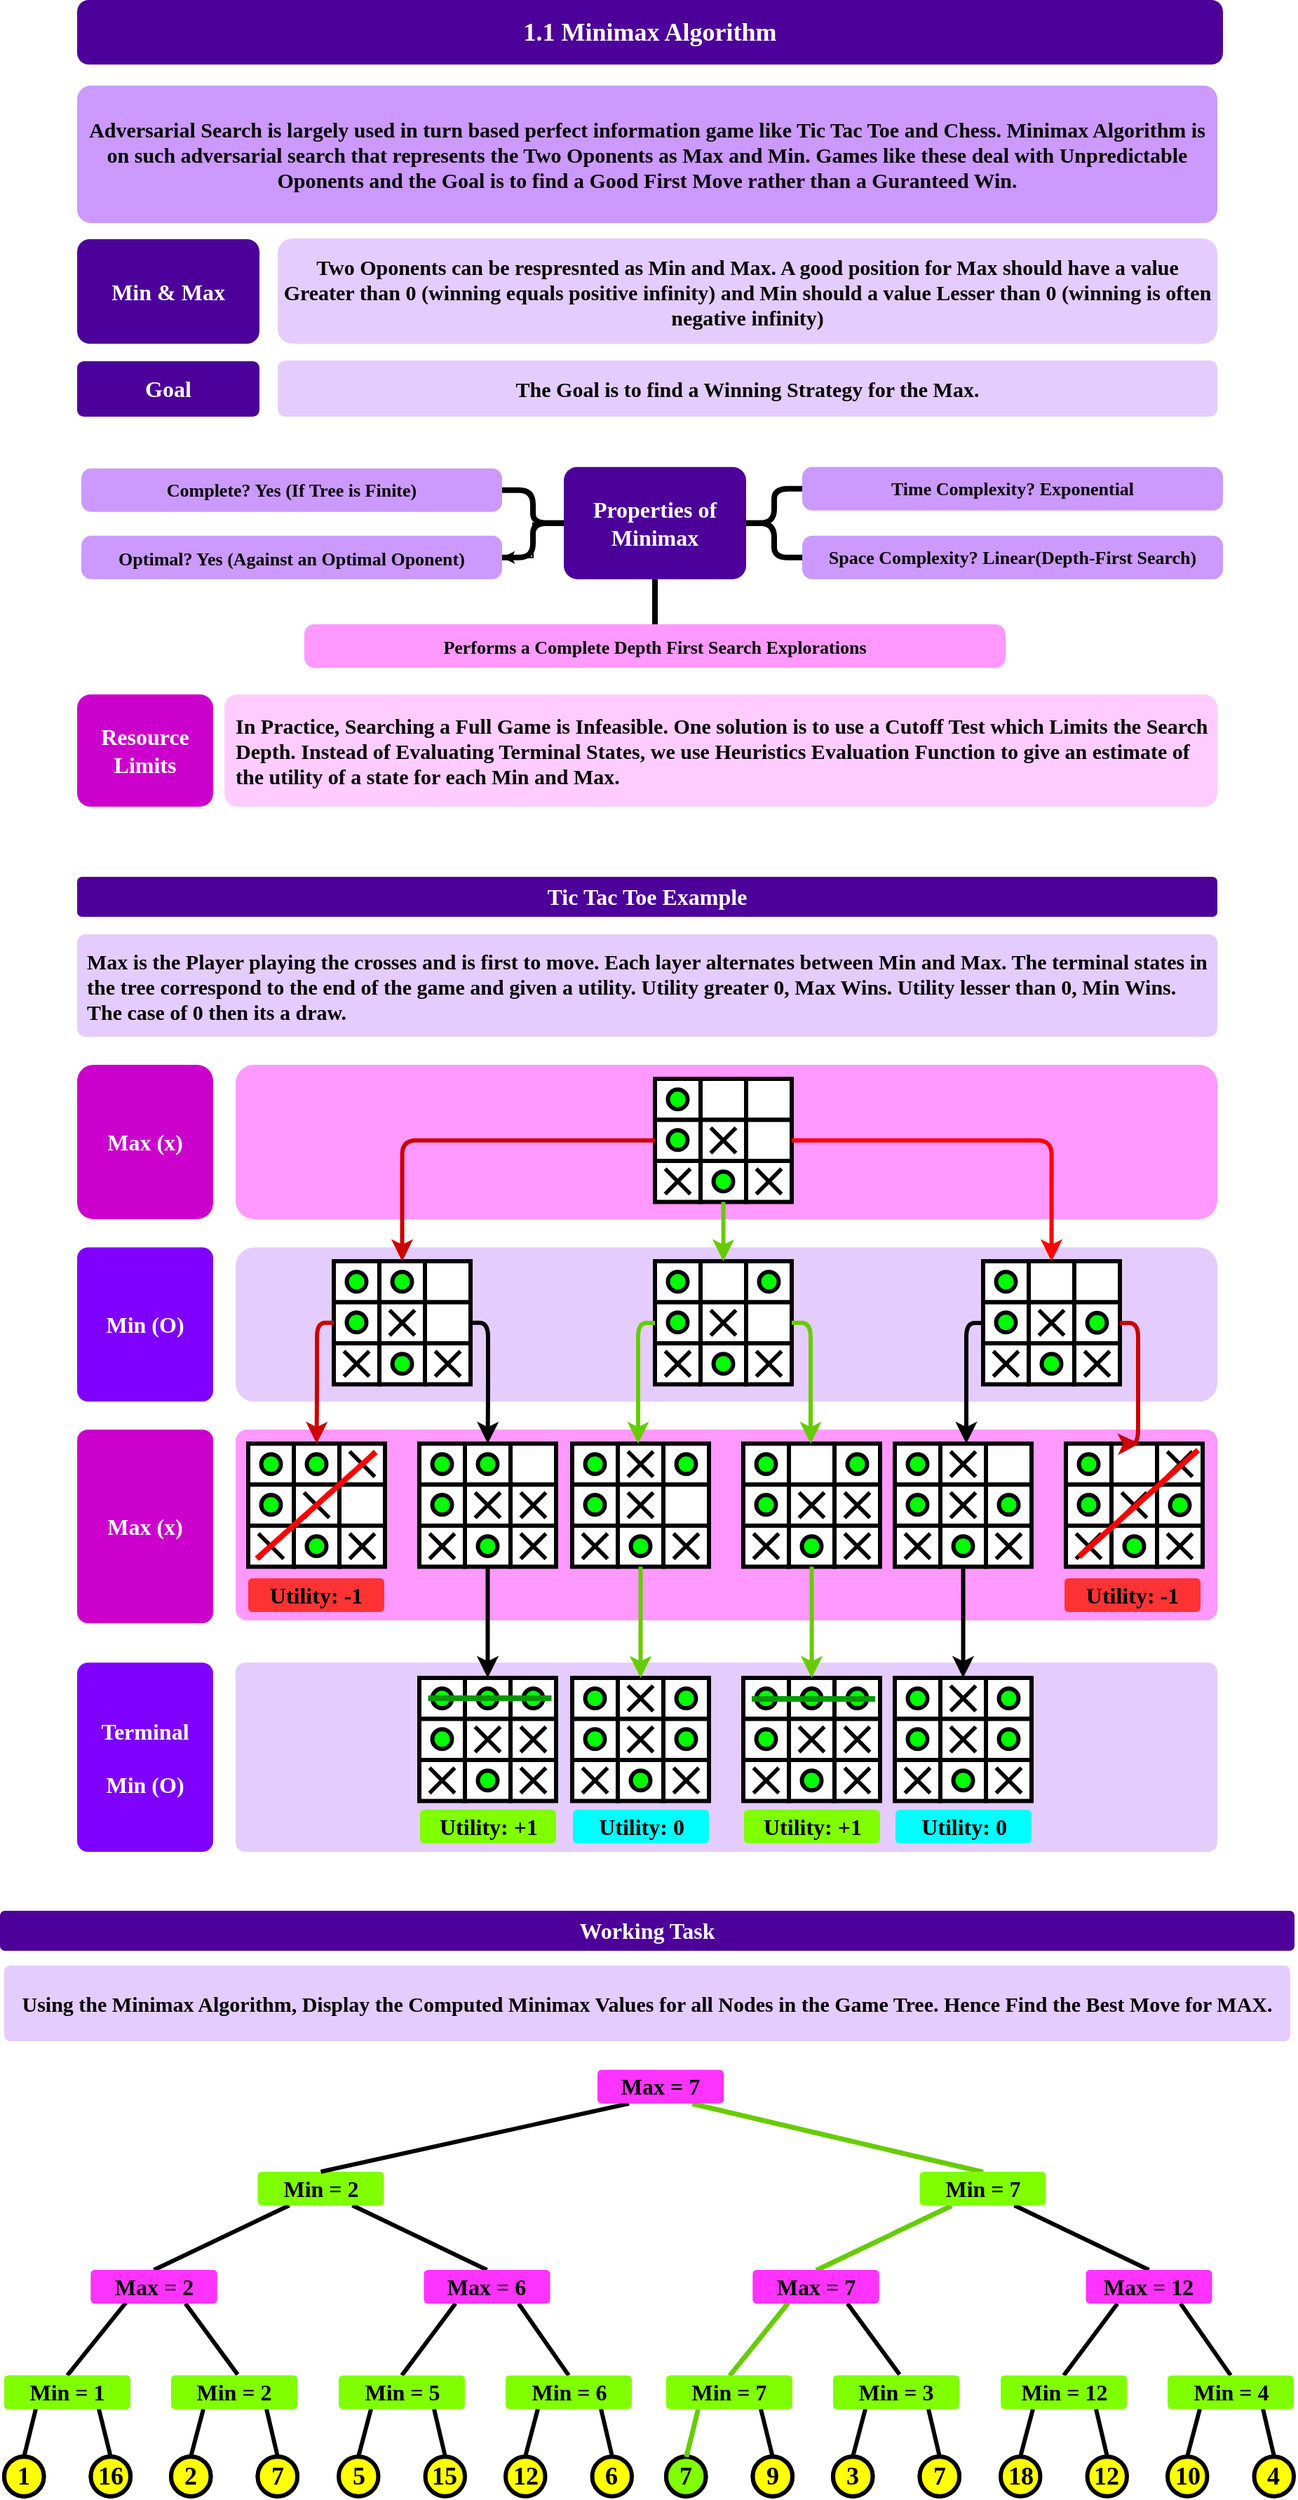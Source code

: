 <mxfile version="25.0.1">
  <diagram name="Page-1" id="3yqpxKQvHaOyZTGhgoW6">
    <mxGraphModel dx="71" dy="-1280" grid="1" gridSize="10" guides="1" tooltips="1" connect="1" arrows="1" fold="1" page="1" pageScale="1" pageWidth="850" pageHeight="1100" math="0" shadow="0">
      <root>
        <mxCell id="0" />
        <mxCell id="1" parent="0" />
        <mxCell id="pB6tjZf9dUS_jM-rtNOT-37" value="&lt;font face=&quot;Comic Sans MS&quot;&gt;&lt;b&gt;1.1 Minimax Algorithm&lt;/b&gt;&lt;/font&gt;" style="rounded=1;whiteSpace=wrap;html=1;fillColor=#4C0099;strokeColor=none;fontColor=#FFFFFF;arcSize=18;container=0;fontSize=18;" parent="1" vertex="1">
          <mxGeometry x="3485" y="3629" width="817" height="46" as="geometry" />
        </mxCell>
        <mxCell id="pB6tjZf9dUS_jM-rtNOT-40" value="&lt;font color=&quot;#000000&quot; face=&quot;Comic Sans MS&quot;&gt;&lt;b&gt;Adversarial Search is largely used in turn based perfect information game like Tic Tac Toe and Chess. Minimax Algorithm is on such adversarial search that represents the Two Oponents as Max and Min. Games like these deal with Unpredictable Oponents and the Goal is to find a Good First Move rather than a Guranteed Win.&lt;/b&gt;&lt;/font&gt;" style="rounded=1;whiteSpace=wrap;html=1;fillColor=#CC99FF;strokeColor=none;fontColor=#FFFFFF;arcSize=10;container=0;fontSize=15;" parent="1" vertex="1">
          <mxGeometry x="3485" y="3690" width="813" height="98" as="geometry" />
        </mxCell>
        <mxCell id="pB6tjZf9dUS_jM-rtNOT-41" value="&lt;font color=&quot;#000000&quot; face=&quot;Comic Sans MS&quot;&gt;&lt;b&gt;Two Oponents can be respresnted as Min and Max. A good position for Max should have a value Greater than 0 (winning equals positive infinity) and Min should a value Lesser than 0 (winning is often negative infinity)&lt;/b&gt;&lt;/font&gt;" style="rounded=1;whiteSpace=wrap;html=1;fillColor=#E5CCFF;strokeColor=none;fontColor=#FFFFFF;arcSize=14;container=0;fontSize=15;" parent="1" vertex="1">
          <mxGeometry x="3628" y="3799" width="670" height="75" as="geometry" />
        </mxCell>
        <mxCell id="pB6tjZf9dUS_jM-rtNOT-42" value="&lt;font face=&quot;Comic Sans MS&quot;&gt;&lt;span style=&quot;font-size: 16px;&quot;&gt;&lt;b&gt;Min &amp;amp; Max&lt;/b&gt;&lt;/span&gt;&lt;/font&gt;" style="rounded=1;whiteSpace=wrap;html=1;fillColor=#4C0099;strokeColor=none;fontColor=#FFFFFF;arcSize=12;container=0;" parent="1" vertex="1">
          <mxGeometry x="3485" y="3799.5" width="130" height="74.5" as="geometry" />
        </mxCell>
        <mxCell id="pB6tjZf9dUS_jM-rtNOT-43" value="&lt;font color=&quot;#000000&quot; face=&quot;Comic Sans MS&quot;&gt;&lt;b&gt;The Goal is to find a Winning Strategy for the Max.&lt;/b&gt;&lt;/font&gt;" style="rounded=1;whiteSpace=wrap;html=1;fillColor=#E5CCFF;strokeColor=none;fontColor=#FFFFFF;arcSize=14;container=0;fontSize=15;" parent="1" vertex="1">
          <mxGeometry x="3628" y="3886" width="670" height="40" as="geometry" />
        </mxCell>
        <mxCell id="pB6tjZf9dUS_jM-rtNOT-44" value="&lt;font face=&quot;Comic Sans MS&quot;&gt;&lt;span style=&quot;font-size: 16px;&quot;&gt;&lt;b&gt;Goal&lt;/b&gt;&lt;/span&gt;&lt;/font&gt;" style="rounded=1;whiteSpace=wrap;html=1;fillColor=#4C0099;strokeColor=none;fontColor=#FFFFFF;arcSize=12;container=0;" parent="1" vertex="1">
          <mxGeometry x="3485" y="3886.5" width="130" height="39.5" as="geometry" />
        </mxCell>
        <mxCell id="pB6tjZf9dUS_jM-rtNOT-45" value="&lt;font face=&quot;Comic Sans MS&quot;&gt;&lt;span style=&quot;font-size: 16px;&quot;&gt;&lt;b&gt;Tic Tac Toe Example&lt;/b&gt;&lt;/span&gt;&lt;/font&gt;" style="rounded=1;whiteSpace=wrap;html=1;fillColor=#4C0099;strokeColor=none;fontColor=#FFFFFF;arcSize=12;container=0;" parent="1" vertex="1">
          <mxGeometry x="3485" y="4254" width="813" height="28.5" as="geometry" />
        </mxCell>
        <mxCell id="pB6tjZf9dUS_jM-rtNOT-46" value="&lt;div style=&quot;text-align: left;&quot;&gt;&lt;span style=&quot;color: rgb(0, 0, 0);&quot;&gt;&lt;font face=&quot;Comic Sans MS&quot;&gt;&lt;b&gt;Max is the Player playing the crosses and is first to move. Each layer alternates between Min and Max. The terminal states in the tree correspond to the end of the game and given a utility. Utility greater 0, Max Wins. Utility lesser than 0, Min Wins. The case of 0 then its a draw.&amp;nbsp;&lt;/b&gt;&lt;/font&gt;&lt;/span&gt;&lt;br&gt;&lt;/div&gt;" style="rounded=1;whiteSpace=wrap;html=1;fillColor=#E5CCFF;strokeColor=none;fontColor=#FFFFFF;arcSize=8;container=0;fontSize=15;labelBackgroundColor=none;spacing=8;" parent="1" vertex="1">
          <mxGeometry x="3485" y="4295" width="813" height="73" as="geometry" />
        </mxCell>
        <mxCell id="pB6tjZf9dUS_jM-rtNOT-58" value="" style="edgeStyle=orthogonalEdgeStyle;rounded=0;orthogonalLoop=1;jettySize=auto;html=1;" parent="1" source="pB6tjZf9dUS_jM-rtNOT-47" target="pB6tjZf9dUS_jM-rtNOT-51" edge="1">
          <mxGeometry relative="1" as="geometry" />
        </mxCell>
        <mxCell id="pB6tjZf9dUS_jM-rtNOT-47" value="&lt;font face=&quot;Comic Sans MS&quot;&gt;&lt;span style=&quot;font-size: 16px;&quot;&gt;&lt;b&gt;Properties of Minimax&lt;/b&gt;&lt;/span&gt;&lt;/font&gt;" style="rounded=1;whiteSpace=wrap;html=1;fillColor=#4C0099;strokeColor=none;fontColor=#FFFFFF;arcSize=12;container=0;" parent="1" vertex="1">
          <mxGeometry x="3832" y="3961.86" width="130" height="80" as="geometry" />
        </mxCell>
        <mxCell id="pB6tjZf9dUS_jM-rtNOT-48" style="edgeStyle=orthogonalEdgeStyle;rounded=1;orthogonalLoop=1;jettySize=auto;html=1;exitX=1;exitY=0.5;exitDx=0;exitDy=0;entryX=0;entryY=0.5;entryDx=0;entryDy=0;endArrow=none;endFill=0;curved=0;strokeWidth=4;endSize=8;" parent="1" source="pB6tjZf9dUS_jM-rtNOT-49" target="pB6tjZf9dUS_jM-rtNOT-47" edge="1">
          <mxGeometry relative="1" as="geometry" />
        </mxCell>
        <mxCell id="pB6tjZf9dUS_jM-rtNOT-49" value="&lt;font face=&quot;Comic Sans MS&quot; color=&quot;#000000&quot;&gt;&lt;b&gt;Complete? Yes (If Tree is Finite)&lt;/b&gt;&lt;/font&gt;" style="rounded=1;whiteSpace=wrap;html=1;fillColor=#CC99FF;strokeColor=none;fontColor=#FFFFFF;arcSize=23;container=0;fontSize=13;" parent="1" vertex="1">
          <mxGeometry x="3488" y="3962.86" width="300" height="31" as="geometry" />
        </mxCell>
        <mxCell id="pB6tjZf9dUS_jM-rtNOT-50" style="edgeStyle=orthogonalEdgeStyle;rounded=1;orthogonalLoop=1;jettySize=auto;html=1;exitX=1;exitY=0.5;exitDx=0;exitDy=0;entryX=0;entryY=0.5;entryDx=0;entryDy=0;endArrow=none;endFill=0;curved=0;strokeWidth=4;endSize=8;" parent="1" source="pB6tjZf9dUS_jM-rtNOT-51" target="pB6tjZf9dUS_jM-rtNOT-47" edge="1">
          <mxGeometry relative="1" as="geometry" />
        </mxCell>
        <mxCell id="pB6tjZf9dUS_jM-rtNOT-51" value="&lt;font style=&quot;font-size: 13px;&quot; face=&quot;Comic Sans MS&quot; color=&quot;#000000&quot;&gt;&lt;b style=&quot;&quot;&gt;Optimal? Yes (Against an Optimal Oponent)&lt;/b&gt;&lt;/font&gt;" style="rounded=1;whiteSpace=wrap;html=1;fillColor=#CC99FF;strokeColor=none;fontColor=#FFFFFF;arcSize=23;container=0;fontSize=15;" parent="1" vertex="1">
          <mxGeometry x="3488" y="4010.86" width="300" height="31" as="geometry" />
        </mxCell>
        <mxCell id="pB6tjZf9dUS_jM-rtNOT-52" value="&lt;font color=&quot;#000000&quot; face=&quot;Comic Sans MS&quot;&gt;&lt;b&gt;Performs a Complete Depth First Search Explorations&lt;/b&gt;&lt;/font&gt;" style="rounded=1;whiteSpace=wrap;html=1;fillColor=#FF99FF;strokeColor=none;fontColor=#FFFFFF;arcSize=23;container=0;fontSize=13;" parent="1" vertex="1">
          <mxGeometry x="3647" y="4074" width="500" height="31" as="geometry" />
        </mxCell>
        <mxCell id="pB6tjZf9dUS_jM-rtNOT-53" value="&lt;font color=&quot;#000000&quot; face=&quot;Comic Sans MS&quot;&gt;&lt;b&gt;Time Complexity? Exponential&lt;/b&gt;&lt;/font&gt;" style="rounded=1;whiteSpace=wrap;html=1;fillColor=#CC99FF;strokeColor=none;fontColor=#FFFFFF;arcSize=23;container=0;fontSize=13;" parent="1" vertex="1">
          <mxGeometry x="4002" y="3961.86" width="300" height="31" as="geometry" />
        </mxCell>
        <mxCell id="pB6tjZf9dUS_jM-rtNOT-54" value="&lt;font color=&quot;#000000&quot; face=&quot;Comic Sans MS&quot;&gt;&lt;b&gt;Space Complexity? Linear(Depth-First Search)&lt;/b&gt;&lt;/font&gt;" style="rounded=1;whiteSpace=wrap;html=1;fillColor=#CC99FF;strokeColor=none;fontColor=#FFFFFF;arcSize=23;container=0;fontSize=13;" parent="1" vertex="1">
          <mxGeometry x="4002" y="4010.86" width="300" height="31" as="geometry" />
        </mxCell>
        <mxCell id="pB6tjZf9dUS_jM-rtNOT-55" style="edgeStyle=orthogonalEdgeStyle;rounded=1;orthogonalLoop=1;jettySize=auto;html=1;exitX=1;exitY=0.5;exitDx=0;exitDy=0;entryX=0;entryY=0.5;entryDx=0;entryDy=0;endArrow=none;endFill=0;curved=0;strokeWidth=4;endSize=8;" parent="1" source="pB6tjZf9dUS_jM-rtNOT-47" target="pB6tjZf9dUS_jM-rtNOT-53" edge="1">
          <mxGeometry relative="1" as="geometry">
            <mxPoint x="3798" y="4036.86" as="sourcePoint" />
            <mxPoint x="3842" y="4011.86" as="targetPoint" />
          </mxGeometry>
        </mxCell>
        <mxCell id="pB6tjZf9dUS_jM-rtNOT-56" style="edgeStyle=orthogonalEdgeStyle;rounded=1;orthogonalLoop=1;jettySize=auto;html=1;exitX=1;exitY=0.5;exitDx=0;exitDy=0;entryX=0;entryY=0.5;entryDx=0;entryDy=0;endArrow=none;endFill=0;curved=0;strokeWidth=4;endSize=8;" parent="1" source="pB6tjZf9dUS_jM-rtNOT-47" target="pB6tjZf9dUS_jM-rtNOT-54" edge="1">
          <mxGeometry relative="1" as="geometry">
            <mxPoint x="3972" y="4011.86" as="sourcePoint" />
            <mxPoint x="4012" y="3987.86" as="targetPoint" />
          </mxGeometry>
        </mxCell>
        <mxCell id="pB6tjZf9dUS_jM-rtNOT-57" style="edgeStyle=orthogonalEdgeStyle;rounded=1;orthogonalLoop=1;jettySize=auto;html=1;exitX=0.5;exitY=1;exitDx=0;exitDy=0;entryX=0.5;entryY=0;entryDx=0;entryDy=0;endArrow=none;endFill=0;curved=0;strokeWidth=4;endSize=8;" parent="1" source="pB6tjZf9dUS_jM-rtNOT-47" target="pB6tjZf9dUS_jM-rtNOT-52" edge="1">
          <mxGeometry relative="1" as="geometry">
            <mxPoint x="3972" y="4011.86" as="sourcePoint" />
            <mxPoint x="4012" y="4036.86" as="targetPoint" />
          </mxGeometry>
        </mxCell>
        <mxCell id="pB6tjZf9dUS_jM-rtNOT-59" value="&lt;font face=&quot;Comic Sans MS&quot;&gt;&lt;span style=&quot;font-size: 16px;&quot;&gt;&lt;b&gt;Resource&lt;/b&gt;&lt;/span&gt;&lt;/font&gt;&lt;div&gt;&lt;font face=&quot;Comic Sans MS&quot;&gt;&lt;span style=&quot;font-size: 16px;&quot;&gt;&lt;b&gt;Limits&lt;/b&gt;&lt;/span&gt;&lt;/font&gt;&lt;/div&gt;" style="rounded=1;whiteSpace=wrap;html=1;fillColor=#CC00CC;strokeColor=none;fontColor=#FFFFFF;arcSize=12;container=0;" parent="1" vertex="1">
          <mxGeometry x="3485" y="4124" width="97" height="80" as="geometry" />
        </mxCell>
        <mxCell id="pB6tjZf9dUS_jM-rtNOT-60" value="&lt;p class=&quot;whitespace-normal break-words&quot;&gt;&lt;font face=&quot;Comic Sans MS&quot; color=&quot;#000000&quot;&gt;&lt;b&gt;In Practice, Searching a Full Game is Infeasible. One solution is to use a Cutoff Test which Limits the Search Depth. Instead of Evaluating Terminal States, we use Heuristics Evaluation Function to give an estimate of the utility of a state for each Min and Max.&lt;/b&gt;&lt;/font&gt;&lt;/p&gt;" style="rounded=1;whiteSpace=wrap;html=1;fillColor=#FFCCFF;strokeColor=none;fontColor=#FFFFFF;arcSize=12;container=0;fontSize=15;labelBackgroundColor=none;spacing=8;align=left;" parent="1" vertex="1">
          <mxGeometry x="3590" y="4124" width="708" height="80" as="geometry" />
        </mxCell>
        <mxCell id="pB6tjZf9dUS_jM-rtNOT-61" value="&lt;div style=&quot;text-align: left;&quot;&gt;&lt;br&gt;&lt;/div&gt;" style="rounded=1;whiteSpace=wrap;html=1;fillColor=#FF99FF;strokeColor=none;fontColor=#FFFFFF;arcSize=12;container=0;fontSize=15;labelBackgroundColor=none;spacing=8;" parent="1" vertex="1">
          <mxGeometry x="3598" y="4388" width="700" height="110" as="geometry" />
        </mxCell>
        <mxCell id="pB6tjZf9dUS_jM-rtNOT-62" value="&lt;font face=&quot;Comic Sans MS&quot;&gt;&lt;span style=&quot;font-size: 16px;&quot;&gt;&lt;b&gt;Max (x)&lt;/b&gt;&lt;/span&gt;&lt;/font&gt;" style="rounded=1;whiteSpace=wrap;html=1;fillColor=#CC00CC;strokeColor=none;fontColor=#FFFFFF;arcSize=12;container=0;" parent="1" vertex="1">
          <mxGeometry x="3485" y="4388" width="97" height="110" as="geometry" />
        </mxCell>
        <mxCell id="pB6tjZf9dUS_jM-rtNOT-63" value="&lt;div style=&quot;text-align: left;&quot;&gt;&lt;br&gt;&lt;/div&gt;" style="rounded=1;whiteSpace=wrap;html=1;fillColor=#E5CCFF;strokeColor=none;fontColor=#FFFFFF;arcSize=12;container=0;fontSize=15;labelBackgroundColor=none;spacing=8;" parent="1" vertex="1">
          <mxGeometry x="3598" y="4518.12" width="700" height="110" as="geometry" />
        </mxCell>
        <mxCell id="pB6tjZf9dUS_jM-rtNOT-64" value="&lt;font face=&quot;Comic Sans MS&quot;&gt;&lt;span style=&quot;font-size: 16px;&quot;&gt;&lt;b&gt;Min (O)&lt;/b&gt;&lt;/span&gt;&lt;/font&gt;" style="rounded=1;whiteSpace=wrap;html=1;fillColor=#7F00FF;strokeColor=none;fontColor=#FFFFFF;arcSize=8;container=0;" parent="1" vertex="1">
          <mxGeometry x="3485" y="4518.12" width="97" height="109.88" as="geometry" />
        </mxCell>
        <mxCell id="-Td5GG3oOTFwapMzHuY2-30" value="" style="group" vertex="1" connectable="0" parent="1">
          <mxGeometry x="3897" y="4398" width="97.5" height="87.751" as="geometry" />
        </mxCell>
        <mxCell id="-Td5GG3oOTFwapMzHuY2-3" value="&lt;div style=&quot;text-align: left;&quot;&gt;&lt;br&gt;&lt;/div&gt;" style="rounded=1;whiteSpace=wrap;html=1;fillColor=#FFFFFF;strokeColor=#000000;fontColor=#FFFFFF;arcSize=0;container=0;fontSize=15;labelBackgroundColor=none;spacing=8;strokeWidth=3;" vertex="1" parent="-Td5GG3oOTFwapMzHuY2-30">
          <mxGeometry width="32.5" height="29.249" as="geometry" />
        </mxCell>
        <mxCell id="-Td5GG3oOTFwapMzHuY2-4" value="&lt;div style=&quot;text-align: left;&quot;&gt;&lt;br&gt;&lt;/div&gt;" style="rounded=1;whiteSpace=wrap;html=1;fillColor=#FFFFFF;strokeColor=#000000;fontColor=#FFFFFF;arcSize=0;container=0;fontSize=15;labelBackgroundColor=none;spacing=8;strokeWidth=3;" vertex="1" parent="-Td5GG3oOTFwapMzHuY2-30">
          <mxGeometry x="32.5" y="0.002" width="32.5" height="29.249" as="geometry" />
        </mxCell>
        <mxCell id="-Td5GG3oOTFwapMzHuY2-5" value="&lt;div style=&quot;text-align: left;&quot;&gt;&lt;br&gt;&lt;/div&gt;" style="rounded=1;whiteSpace=wrap;html=1;fillColor=#FFFFFF;strokeColor=#000000;fontColor=#FFFFFF;arcSize=0;container=0;fontSize=15;labelBackgroundColor=none;spacing=8;strokeWidth=3;" vertex="1" parent="-Td5GG3oOTFwapMzHuY2-30">
          <mxGeometry x="65.0" width="32.5" height="29.249" as="geometry" />
        </mxCell>
        <mxCell id="-Td5GG3oOTFwapMzHuY2-7" value="&lt;div style=&quot;text-align: left;&quot;&gt;&lt;br&gt;&lt;/div&gt;" style="rounded=1;whiteSpace=wrap;html=1;fillColor=#FFFFFF;strokeColor=#000000;fontColor=#FFFFFF;arcSize=0;container=0;fontSize=15;labelBackgroundColor=none;spacing=8;strokeWidth=3;" vertex="1" parent="-Td5GG3oOTFwapMzHuY2-30">
          <mxGeometry y="29.252" width="32.5" height="29.249" as="geometry" />
        </mxCell>
        <mxCell id="-Td5GG3oOTFwapMzHuY2-8" value="&lt;div style=&quot;text-align: left;&quot;&gt;&lt;br&gt;&lt;/div&gt;" style="rounded=1;whiteSpace=wrap;html=1;fillColor=#FFFFFF;strokeColor=#000000;fontColor=#FFFFFF;arcSize=0;container=0;fontSize=15;labelBackgroundColor=none;spacing=8;strokeWidth=3;" vertex="1" parent="-Td5GG3oOTFwapMzHuY2-30">
          <mxGeometry x="32.5" y="29.249" width="32.5" height="29.249" as="geometry" />
        </mxCell>
        <mxCell id="-Td5GG3oOTFwapMzHuY2-9" value="&lt;div style=&quot;text-align: left;&quot;&gt;&lt;br&gt;&lt;/div&gt;" style="rounded=1;whiteSpace=wrap;html=1;fillColor=#FFFFFF;strokeColor=#000000;fontColor=#FFFFFF;arcSize=0;container=0;fontSize=15;labelBackgroundColor=none;spacing=8;strokeWidth=3;" vertex="1" parent="-Td5GG3oOTFwapMzHuY2-30">
          <mxGeometry x="65.0" y="29.249" width="32.5" height="29.249" as="geometry" />
        </mxCell>
        <mxCell id="-Td5GG3oOTFwapMzHuY2-11" value="&lt;div style=&quot;text-align: left;&quot;&gt;&lt;br&gt;&lt;/div&gt;" style="rounded=1;whiteSpace=wrap;html=1;fillColor=#FFFFFF;strokeColor=#000000;fontColor=#FFFFFF;arcSize=0;container=0;fontSize=15;labelBackgroundColor=none;spacing=8;strokeWidth=3;" vertex="1" parent="-Td5GG3oOTFwapMzHuY2-30">
          <mxGeometry y="58.499" width="32.5" height="29.249" as="geometry" />
        </mxCell>
        <mxCell id="-Td5GG3oOTFwapMzHuY2-12" value="&lt;div style=&quot;text-align: left;&quot;&gt;&lt;br&gt;&lt;/div&gt;" style="rounded=1;whiteSpace=wrap;html=1;fillColor=#FFFFFF;strokeColor=#000000;fontColor=#FFFFFF;arcSize=0;container=0;fontSize=15;labelBackgroundColor=none;spacing=8;strokeWidth=3;" vertex="1" parent="-Td5GG3oOTFwapMzHuY2-30">
          <mxGeometry x="32.5" y="58.501" width="32.5" height="29.249" as="geometry" />
        </mxCell>
        <mxCell id="-Td5GG3oOTFwapMzHuY2-13" value="&lt;div style=&quot;text-align: left;&quot;&gt;&lt;br&gt;&lt;/div&gt;" style="rounded=1;whiteSpace=wrap;html=1;fillColor=#FFFFFF;strokeColor=#000000;fontColor=#FFFFFF;arcSize=0;container=0;fontSize=15;labelBackgroundColor=none;spacing=8;strokeWidth=3;" vertex="1" parent="-Td5GG3oOTFwapMzHuY2-30">
          <mxGeometry x="65.0" y="58.499" width="32.5" height="29.249" as="geometry" />
        </mxCell>
        <mxCell id="-Td5GG3oOTFwapMzHuY2-19" value="&lt;span style=&quot;color: rgba(0, 0, 0, 0); font-family: monospace; font-size: 0px; text-align: start; text-wrap: nowrap;&quot;&gt;%3CmxGraphModel%3E%3Croot%3E%3CmxCell%20id%3D%220%22%2F%3E%3CmxCell%20id%3D%221%22%20parent%3D%220%22%2F%3E%3CmxCell%20id%3D%222%22%20value%3D%22%22%20style%3D%22endArrow%3Dnone%3Bhtml%3D1%3Brounded%3D0%3BstrokeColor%3D%23CC00CC%3BstrokeWidth%3D4%3BstartArrow%3Dclassic%3BstartFill%3D1%3B%22%20edge%3D%221%22%20parent%3D%221%22%3E%3CmxGeometry%20width%3D%2250%22%20height%3D%2250%22%20relative%3D%221%22%20as%3D%22geometry%22%3E%3CmxPoint%20x%3D%229532%22%20y%3D%223799%22%20as%3D%22sourcePoint%22%2F%3E%3CmxPoint%20x%3D%229197%22%20y%3D%223798%22%20as%3D%22targetPoint%22%2F%3E%3C%2FmxGeometry%3E%3C%2FmxCell%3E%3C%2Froot%3E%3C%2FmxGraphModel%3E&lt;/span&gt;&lt;span style=&quot;color: rgba(0, 0, 0, 0); font-family: monospace; font-size: 0px; text-align: start; text-wrap: nowrap;&quot;&gt;%3CmxGraphModel%3E%3Croot%3E%3CmxCell%20id%3D%220%22%2F%3E%3CmxCell%20id%3D%221%22%20parent%3D%220%22%2F%3E%3CmxCell%20id%3D%222%22%20value%3D%22%22%20style%3D%22endArrow%3Dnone%3Bhtml%3D1%3Brounded%3D0%3BstrokeColor%3D%23CC00CC%3BstrokeWidth%3D4%3BstartArrow%3Dclassic%3BstartFill%3D1%3B%22%20edge%3D%221%22%20parent%3D%221%22%3E%3CmxGeometry%20width%3D%2250%22%20height%3D%2250%22%20relative%3D%221%22%20as%3D%22geometry%22%3E%3CmxPoint%20x%3D%229532%22%20y%3D%223799%22%20as%3D%22sourcePoint%22%2F%3E%3CmxPoint%20x%3D%229197%22%20y%3D%223798%22%20as%3D%22targetPoint%22%2F%3E%3C%2FmxGeometry%3E%3C%2FmxCell%3E%3C%2Froot%3E%3C%2FmxGraphModel%3E&lt;/span&gt;" style="ellipse;whiteSpace=wrap;html=1;aspect=fixed;fillStyle=auto;gradientColor=none;fillColor=#00FF00;shadow=0;strokeWidth=3;container=0;fontColor=#000000;strokeColor=#000000;fontSize=21;" vertex="1" parent="-Td5GG3oOTFwapMzHuY2-30">
          <mxGeometry x="9.266" y="36.64" width="13.972" height="13.972" as="geometry" />
        </mxCell>
        <mxCell id="-Td5GG3oOTFwapMzHuY2-21" value="&lt;span style=&quot;color: rgba(0, 0, 0, 0); font-family: monospace; font-size: 0px; text-align: start; text-wrap: nowrap;&quot;&gt;%3CmxGraphModel%3E%3Croot%3E%3CmxCell%20id%3D%220%22%2F%3E%3CmxCell%20id%3D%221%22%20parent%3D%220%22%2F%3E%3CmxCell%20id%3D%222%22%20value%3D%22%22%20style%3D%22endArrow%3Dnone%3Bhtml%3D1%3Brounded%3D0%3BstrokeColor%3D%23CC00CC%3BstrokeWidth%3D4%3BstartArrow%3Dclassic%3BstartFill%3D1%3B%22%20edge%3D%221%22%20parent%3D%221%22%3E%3CmxGeometry%20width%3D%2250%22%20height%3D%2250%22%20relative%3D%221%22%20as%3D%22geometry%22%3E%3CmxPoint%20x%3D%229532%22%20y%3D%223799%22%20as%3D%22sourcePoint%22%2F%3E%3CmxPoint%20x%3D%229197%22%20y%3D%223798%22%20as%3D%22targetPoint%22%2F%3E%3C%2FmxGeometry%3E%3C%2FmxCell%3E%3C%2Froot%3E%3C%2FmxGraphModel%3E&lt;/span&gt;&lt;span style=&quot;color: rgba(0, 0, 0, 0); font-family: monospace; font-size: 0px; text-align: start; text-wrap: nowrap;&quot;&gt;%3CmxGraphModel%3E%3Croot%3E%3CmxCell%20id%3D%220%22%2F%3E%3CmxCell%20id%3D%221%22%20parent%3D%220%22%2F%3E%3CmxCell%20id%3D%222%22%20value%3D%22%22%20style%3D%22endArrow%3Dnone%3Bhtml%3D1%3Brounded%3D0%3BstrokeColor%3D%23CC00CC%3BstrokeWidth%3D4%3BstartArrow%3Dclassic%3BstartFill%3D1%3B%22%20edge%3D%221%22%20parent%3D%221%22%3E%3CmxGeometry%20width%3D%2250%22%20height%3D%2250%22%20relative%3D%221%22%20as%3D%22geometry%22%3E%3CmxPoint%20x%3D%229532%22%20y%3D%223799%22%20as%3D%22sourcePoint%22%2F%3E%3CmxPoint%20x%3D%229197%22%20y%3D%223798%22%20as%3D%22targetPoint%22%2F%3E%3C%2FmxGeometry%3E%3C%2FmxCell%3E%3C%2Froot%3E%3C%2FmxGraphModel%3E&lt;/span&gt;" style="ellipse;whiteSpace=wrap;html=1;aspect=fixed;fillStyle=auto;gradientColor=none;fillColor=#00FF00;shadow=0;strokeWidth=3;container=0;fontColor=#000000;strokeColor=#000000;fontSize=21;" vertex="1" parent="-Td5GG3oOTFwapMzHuY2-30">
          <mxGeometry x="9.266" y="7.64" width="13.972" height="13.972" as="geometry" />
        </mxCell>
        <mxCell id="-Td5GG3oOTFwapMzHuY2-26" value="&lt;span style=&quot;color: rgba(0, 0, 0, 0); font-family: monospace; font-size: 0px; text-align: start; text-wrap: nowrap;&quot;&gt;%3CmxGraphModel%3E%3Croot%3E%3CmxCell%20id%3D%220%22%2F%3E%3CmxCell%20id%3D%221%22%20parent%3D%220%22%2F%3E%3CmxCell%20id%3D%222%22%20value%3D%22%22%20style%3D%22endArrow%3Dnone%3Bhtml%3D1%3Brounded%3D0%3BstrokeColor%3D%23CC00CC%3BstrokeWidth%3D4%3BstartArrow%3Dclassic%3BstartFill%3D1%3B%22%20edge%3D%221%22%20parent%3D%221%22%3E%3CmxGeometry%20width%3D%2250%22%20height%3D%2250%22%20relative%3D%221%22%20as%3D%22geometry%22%3E%3CmxPoint%20x%3D%229532%22%20y%3D%223799%22%20as%3D%22sourcePoint%22%2F%3E%3CmxPoint%20x%3D%229197%22%20y%3D%223798%22%20as%3D%22targetPoint%22%2F%3E%3C%2FmxGeometry%3E%3C%2FmxCell%3E%3C%2Froot%3E%3C%2FmxGraphModel%3E&lt;/span&gt;&lt;span style=&quot;color: rgba(0, 0, 0, 0); font-family: monospace; font-size: 0px; text-align: start; text-wrap: nowrap;&quot;&gt;%3CmxGraphModel%3E%3Croot%3E%3CmxCell%20id%3D%220%22%2F%3E%3CmxCell%20id%3D%221%22%20parent%3D%220%22%2F%3E%3CmxCell%20id%3D%222%22%20value%3D%22%22%20style%3D%22endArrow%3Dnone%3Bhtml%3D1%3Brounded%3D0%3BstrokeColor%3D%23CC00CC%3BstrokeWidth%3D4%3BstartArrow%3Dclassic%3BstartFill%3D1%3B%22%20edge%3D%221%22%20parent%3D%221%22%3E%3CmxGeometry%20width%3D%2250%22%20height%3D%2250%22%20relative%3D%221%22%20as%3D%22geometry%22%3E%3CmxPoint%20x%3D%229532%22%20y%3D%223799%22%20as%3D%22sourcePoint%22%2F%3E%3CmxPoint%20x%3D%229197%22%20y%3D%223798%22%20as%3D%22targetPoint%22%2F%3E%3C%2FmxGeometry%3E%3C%2FmxCell%3E%3C%2Froot%3E%3C%2FmxGraphModel%3E&lt;/span&gt;" style="ellipse;whiteSpace=wrap;html=1;aspect=fixed;fillStyle=auto;gradientColor=none;fillColor=#00FF00;shadow=0;strokeWidth=3;container=0;fontColor=#000000;strokeColor=#000000;fontSize=21;" vertex="1" parent="-Td5GG3oOTFwapMzHuY2-30">
          <mxGeometry x="41.766" y="66.14" width="13.972" height="13.972" as="geometry" />
        </mxCell>
        <mxCell id="-Td5GG3oOTFwapMzHuY2-27" value="" style="shape=mxgraph.mockup.markup.redX;fillColor=#000000;html=1;shadow=0;whiteSpace=wrap;strokeColor=none;strokeWidth=3;" vertex="1" parent="-Td5GG3oOTFwapMzHuY2-30">
          <mxGeometry x="38.75" y="33.88" width="20" height="20" as="geometry" />
        </mxCell>
        <mxCell id="-Td5GG3oOTFwapMzHuY2-28" value="" style="shape=mxgraph.mockup.markup.redX;fillColor=#000000;html=1;shadow=0;whiteSpace=wrap;strokeColor=none;strokeWidth=3;" vertex="1" parent="-Td5GG3oOTFwapMzHuY2-30">
          <mxGeometry x="6.25" y="63.12" width="20" height="20" as="geometry" />
        </mxCell>
        <mxCell id="-Td5GG3oOTFwapMzHuY2-29" value="" style="shape=mxgraph.mockup.markup.redX;fillColor=#000000;html=1;shadow=0;whiteSpace=wrap;strokeColor=none;strokeWidth=3;" vertex="1" parent="-Td5GG3oOTFwapMzHuY2-30">
          <mxGeometry x="71.25" y="63.13" width="20" height="20" as="geometry" />
        </mxCell>
        <mxCell id="-Td5GG3oOTFwapMzHuY2-32" value="" style="group" vertex="1" connectable="0" parent="1">
          <mxGeometry x="3668" y="4528" width="97.5" height="87.751" as="geometry" />
        </mxCell>
        <mxCell id="-Td5GG3oOTFwapMzHuY2-33" value="&lt;div style=&quot;text-align: left;&quot;&gt;&lt;br&gt;&lt;/div&gt;" style="rounded=1;whiteSpace=wrap;html=1;fillColor=#FFFFFF;strokeColor=#000000;fontColor=#FFFFFF;arcSize=0;container=0;fontSize=15;labelBackgroundColor=none;spacing=8;strokeWidth=3;" vertex="1" parent="-Td5GG3oOTFwapMzHuY2-32">
          <mxGeometry width="32.5" height="29.249" as="geometry" />
        </mxCell>
        <mxCell id="-Td5GG3oOTFwapMzHuY2-34" value="&lt;div style=&quot;text-align: left;&quot;&gt;&lt;br&gt;&lt;/div&gt;" style="rounded=1;whiteSpace=wrap;html=1;fillColor=#FFFFFF;strokeColor=#000000;fontColor=#FFFFFF;arcSize=0;container=0;fontSize=15;labelBackgroundColor=none;spacing=8;strokeWidth=3;" vertex="1" parent="-Td5GG3oOTFwapMzHuY2-32">
          <mxGeometry x="32.5" y="0.002" width="32.5" height="29.249" as="geometry" />
        </mxCell>
        <mxCell id="-Td5GG3oOTFwapMzHuY2-35" value="&lt;div style=&quot;text-align: left;&quot;&gt;&lt;br&gt;&lt;/div&gt;" style="rounded=1;whiteSpace=wrap;html=1;fillColor=#FFFFFF;strokeColor=#000000;fontColor=#FFFFFF;arcSize=0;container=0;fontSize=15;labelBackgroundColor=none;spacing=8;strokeWidth=3;" vertex="1" parent="-Td5GG3oOTFwapMzHuY2-32">
          <mxGeometry x="65.0" width="32.5" height="29.249" as="geometry" />
        </mxCell>
        <mxCell id="-Td5GG3oOTFwapMzHuY2-36" value="&lt;div style=&quot;text-align: left;&quot;&gt;&lt;br&gt;&lt;/div&gt;" style="rounded=1;whiteSpace=wrap;html=1;fillColor=#FFFFFF;strokeColor=#000000;fontColor=#FFFFFF;arcSize=0;container=0;fontSize=15;labelBackgroundColor=none;spacing=8;strokeWidth=3;" vertex="1" parent="-Td5GG3oOTFwapMzHuY2-32">
          <mxGeometry y="29.252" width="32.5" height="29.249" as="geometry" />
        </mxCell>
        <mxCell id="-Td5GG3oOTFwapMzHuY2-37" value="&lt;div style=&quot;text-align: left;&quot;&gt;&lt;br&gt;&lt;/div&gt;" style="rounded=1;whiteSpace=wrap;html=1;fillColor=#FFFFFF;strokeColor=#000000;fontColor=#FFFFFF;arcSize=0;container=0;fontSize=15;labelBackgroundColor=none;spacing=8;strokeWidth=3;" vertex="1" parent="-Td5GG3oOTFwapMzHuY2-32">
          <mxGeometry x="32.5" y="29.249" width="32.5" height="29.249" as="geometry" />
        </mxCell>
        <mxCell id="-Td5GG3oOTFwapMzHuY2-38" value="&lt;div style=&quot;text-align: left;&quot;&gt;&lt;br&gt;&lt;/div&gt;" style="rounded=1;whiteSpace=wrap;html=1;fillColor=#FFFFFF;strokeColor=#000000;fontColor=#FFFFFF;arcSize=0;container=0;fontSize=15;labelBackgroundColor=none;spacing=8;strokeWidth=3;" vertex="1" parent="-Td5GG3oOTFwapMzHuY2-32">
          <mxGeometry x="65.0" y="29.249" width="32.5" height="29.249" as="geometry" />
        </mxCell>
        <mxCell id="-Td5GG3oOTFwapMzHuY2-39" value="&lt;div style=&quot;text-align: left;&quot;&gt;&lt;br&gt;&lt;/div&gt;" style="rounded=1;whiteSpace=wrap;html=1;fillColor=#FFFFFF;strokeColor=#000000;fontColor=#FFFFFF;arcSize=0;container=0;fontSize=15;labelBackgroundColor=none;spacing=8;strokeWidth=3;" vertex="1" parent="-Td5GG3oOTFwapMzHuY2-32">
          <mxGeometry y="58.499" width="32.5" height="29.249" as="geometry" />
        </mxCell>
        <mxCell id="-Td5GG3oOTFwapMzHuY2-40" value="&lt;div style=&quot;text-align: left;&quot;&gt;&lt;br&gt;&lt;/div&gt;" style="rounded=1;whiteSpace=wrap;html=1;fillColor=#FFFFFF;strokeColor=#000000;fontColor=#FFFFFF;arcSize=0;container=0;fontSize=15;labelBackgroundColor=none;spacing=8;strokeWidth=3;" vertex="1" parent="-Td5GG3oOTFwapMzHuY2-32">
          <mxGeometry x="32.5" y="58.501" width="32.5" height="29.249" as="geometry" />
        </mxCell>
        <mxCell id="-Td5GG3oOTFwapMzHuY2-41" value="&lt;div style=&quot;text-align: left;&quot;&gt;&lt;br&gt;&lt;/div&gt;" style="rounded=1;whiteSpace=wrap;html=1;fillColor=#FFFFFF;strokeColor=#000000;fontColor=#FFFFFF;arcSize=0;container=0;fontSize=15;labelBackgroundColor=none;spacing=8;strokeWidth=3;" vertex="1" parent="-Td5GG3oOTFwapMzHuY2-32">
          <mxGeometry x="65.0" y="58.499" width="32.5" height="29.249" as="geometry" />
        </mxCell>
        <mxCell id="-Td5GG3oOTFwapMzHuY2-42" value="&lt;span style=&quot;color: rgba(0, 0, 0, 0); font-family: monospace; font-size: 0px; text-align: start; text-wrap: nowrap;&quot;&gt;%3CmxGraphModel%3E%3Croot%3E%3CmxCell%20id%3D%220%22%2F%3E%3CmxCell%20id%3D%221%22%20parent%3D%220%22%2F%3E%3CmxCell%20id%3D%222%22%20value%3D%22%22%20style%3D%22endArrow%3Dnone%3Bhtml%3D1%3Brounded%3D0%3BstrokeColor%3D%23CC00CC%3BstrokeWidth%3D4%3BstartArrow%3Dclassic%3BstartFill%3D1%3B%22%20edge%3D%221%22%20parent%3D%221%22%3E%3CmxGeometry%20width%3D%2250%22%20height%3D%2250%22%20relative%3D%221%22%20as%3D%22geometry%22%3E%3CmxPoint%20x%3D%229532%22%20y%3D%223799%22%20as%3D%22sourcePoint%22%2F%3E%3CmxPoint%20x%3D%229197%22%20y%3D%223798%22%20as%3D%22targetPoint%22%2F%3E%3C%2FmxGeometry%3E%3C%2FmxCell%3E%3C%2Froot%3E%3C%2FmxGraphModel%3E&lt;/span&gt;&lt;span style=&quot;color: rgba(0, 0, 0, 0); font-family: monospace; font-size: 0px; text-align: start; text-wrap: nowrap;&quot;&gt;%3CmxGraphModel%3E%3Croot%3E%3CmxCell%20id%3D%220%22%2F%3E%3CmxCell%20id%3D%221%22%20parent%3D%220%22%2F%3E%3CmxCell%20id%3D%222%22%20value%3D%22%22%20style%3D%22endArrow%3Dnone%3Bhtml%3D1%3Brounded%3D0%3BstrokeColor%3D%23CC00CC%3BstrokeWidth%3D4%3BstartArrow%3Dclassic%3BstartFill%3D1%3B%22%20edge%3D%221%22%20parent%3D%221%22%3E%3CmxGeometry%20width%3D%2250%22%20height%3D%2250%22%20relative%3D%221%22%20as%3D%22geometry%22%3E%3CmxPoint%20x%3D%229532%22%20y%3D%223799%22%20as%3D%22sourcePoint%22%2F%3E%3CmxPoint%20x%3D%229197%22%20y%3D%223798%22%20as%3D%22targetPoint%22%2F%3E%3C%2FmxGeometry%3E%3C%2FmxCell%3E%3C%2Froot%3E%3C%2FmxGraphModel%3E&lt;/span&gt;" style="ellipse;whiteSpace=wrap;html=1;aspect=fixed;fillStyle=auto;gradientColor=none;fillColor=#00FF00;shadow=0;strokeWidth=3;container=0;fontColor=#000000;strokeColor=#000000;fontSize=21;" vertex="1" parent="-Td5GG3oOTFwapMzHuY2-32">
          <mxGeometry x="9.266" y="36.64" width="13.972" height="13.972" as="geometry" />
        </mxCell>
        <mxCell id="-Td5GG3oOTFwapMzHuY2-43" value="&lt;span style=&quot;color: rgba(0, 0, 0, 0); font-family: monospace; font-size: 0px; text-align: start; text-wrap: nowrap;&quot;&gt;%3CmxGraphModel%3E%3Croot%3E%3CmxCell%20id%3D%220%22%2F%3E%3CmxCell%20id%3D%221%22%20parent%3D%220%22%2F%3E%3CmxCell%20id%3D%222%22%20value%3D%22%22%20style%3D%22endArrow%3Dnone%3Bhtml%3D1%3Brounded%3D0%3BstrokeColor%3D%23CC00CC%3BstrokeWidth%3D4%3BstartArrow%3Dclassic%3BstartFill%3D1%3B%22%20edge%3D%221%22%20parent%3D%221%22%3E%3CmxGeometry%20width%3D%2250%22%20height%3D%2250%22%20relative%3D%221%22%20as%3D%22geometry%22%3E%3CmxPoint%20x%3D%229532%22%20y%3D%223799%22%20as%3D%22sourcePoint%22%2F%3E%3CmxPoint%20x%3D%229197%22%20y%3D%223798%22%20as%3D%22targetPoint%22%2F%3E%3C%2FmxGeometry%3E%3C%2FmxCell%3E%3C%2Froot%3E%3C%2FmxGraphModel%3E&lt;/span&gt;&lt;span style=&quot;color: rgba(0, 0, 0, 0); font-family: monospace; font-size: 0px; text-align: start; text-wrap: nowrap;&quot;&gt;%3CmxGraphModel%3E%3Croot%3E%3CmxCell%20id%3D%220%22%2F%3E%3CmxCell%20id%3D%221%22%20parent%3D%220%22%2F%3E%3CmxCell%20id%3D%222%22%20value%3D%22%22%20style%3D%22endArrow%3Dnone%3Bhtml%3D1%3Brounded%3D0%3BstrokeColor%3D%23CC00CC%3BstrokeWidth%3D4%3BstartArrow%3Dclassic%3BstartFill%3D1%3B%22%20edge%3D%221%22%20parent%3D%221%22%3E%3CmxGeometry%20width%3D%2250%22%20height%3D%2250%22%20relative%3D%221%22%20as%3D%22geometry%22%3E%3CmxPoint%20x%3D%229532%22%20y%3D%223799%22%20as%3D%22sourcePoint%22%2F%3E%3CmxPoint%20x%3D%229197%22%20y%3D%223798%22%20as%3D%22targetPoint%22%2F%3E%3C%2FmxGeometry%3E%3C%2FmxCell%3E%3C%2Froot%3E%3C%2FmxGraphModel%3E&lt;/span&gt;" style="ellipse;whiteSpace=wrap;html=1;aspect=fixed;fillStyle=auto;gradientColor=none;fillColor=#00FF00;shadow=0;strokeWidth=3;container=0;fontColor=#000000;strokeColor=#000000;fontSize=21;" vertex="1" parent="-Td5GG3oOTFwapMzHuY2-32">
          <mxGeometry x="9.266" y="7.64" width="13.972" height="13.972" as="geometry" />
        </mxCell>
        <mxCell id="-Td5GG3oOTFwapMzHuY2-44" value="&lt;span style=&quot;color: rgba(0, 0, 0, 0); font-family: monospace; font-size: 0px; text-align: start; text-wrap: nowrap;&quot;&gt;%3CmxGraphModel%3E%3Croot%3E%3CmxCell%20id%3D%220%22%2F%3E%3CmxCell%20id%3D%221%22%20parent%3D%220%22%2F%3E%3CmxCell%20id%3D%222%22%20value%3D%22%22%20style%3D%22endArrow%3Dnone%3Bhtml%3D1%3Brounded%3D0%3BstrokeColor%3D%23CC00CC%3BstrokeWidth%3D4%3BstartArrow%3Dclassic%3BstartFill%3D1%3B%22%20edge%3D%221%22%20parent%3D%221%22%3E%3CmxGeometry%20width%3D%2250%22%20height%3D%2250%22%20relative%3D%221%22%20as%3D%22geometry%22%3E%3CmxPoint%20x%3D%229532%22%20y%3D%223799%22%20as%3D%22sourcePoint%22%2F%3E%3CmxPoint%20x%3D%229197%22%20y%3D%223798%22%20as%3D%22targetPoint%22%2F%3E%3C%2FmxGeometry%3E%3C%2FmxCell%3E%3C%2Froot%3E%3C%2FmxGraphModel%3E&lt;/span&gt;&lt;span style=&quot;color: rgba(0, 0, 0, 0); font-family: monospace; font-size: 0px; text-align: start; text-wrap: nowrap;&quot;&gt;%3CmxGraphModel%3E%3Croot%3E%3CmxCell%20id%3D%220%22%2F%3E%3CmxCell%20id%3D%221%22%20parent%3D%220%22%2F%3E%3CmxCell%20id%3D%222%22%20value%3D%22%22%20style%3D%22endArrow%3Dnone%3Bhtml%3D1%3Brounded%3D0%3BstrokeColor%3D%23CC00CC%3BstrokeWidth%3D4%3BstartArrow%3Dclassic%3BstartFill%3D1%3B%22%20edge%3D%221%22%20parent%3D%221%22%3E%3CmxGeometry%20width%3D%2250%22%20height%3D%2250%22%20relative%3D%221%22%20as%3D%22geometry%22%3E%3CmxPoint%20x%3D%229532%22%20y%3D%223799%22%20as%3D%22sourcePoint%22%2F%3E%3CmxPoint%20x%3D%229197%22%20y%3D%223798%22%20as%3D%22targetPoint%22%2F%3E%3C%2FmxGeometry%3E%3C%2FmxCell%3E%3C%2Froot%3E%3C%2FmxGraphModel%3E&lt;/span&gt;" style="ellipse;whiteSpace=wrap;html=1;aspect=fixed;fillStyle=auto;gradientColor=none;fillColor=#00FF00;shadow=0;strokeWidth=3;container=0;fontColor=#000000;strokeColor=#000000;fontSize=21;" vertex="1" parent="-Td5GG3oOTFwapMzHuY2-32">
          <mxGeometry x="41.766" y="66.14" width="13.972" height="13.972" as="geometry" />
        </mxCell>
        <mxCell id="-Td5GG3oOTFwapMzHuY2-45" value="" style="shape=mxgraph.mockup.markup.redX;fillColor=#000000;html=1;shadow=0;whiteSpace=wrap;strokeColor=none;strokeWidth=3;" vertex="1" parent="-Td5GG3oOTFwapMzHuY2-32">
          <mxGeometry x="38.75" y="33.88" width="20" height="20" as="geometry" />
        </mxCell>
        <mxCell id="-Td5GG3oOTFwapMzHuY2-46" value="" style="shape=mxgraph.mockup.markup.redX;fillColor=#000000;html=1;shadow=0;whiteSpace=wrap;strokeColor=none;strokeWidth=3;" vertex="1" parent="-Td5GG3oOTFwapMzHuY2-32">
          <mxGeometry x="6.25" y="63.12" width="20" height="20" as="geometry" />
        </mxCell>
        <mxCell id="-Td5GG3oOTFwapMzHuY2-47" value="" style="shape=mxgraph.mockup.markup.redX;fillColor=#000000;html=1;shadow=0;whiteSpace=wrap;strokeColor=none;strokeWidth=3;" vertex="1" parent="-Td5GG3oOTFwapMzHuY2-32">
          <mxGeometry x="71.25" y="63.13" width="20" height="20" as="geometry" />
        </mxCell>
        <mxCell id="-Td5GG3oOTFwapMzHuY2-154" value="&lt;span style=&quot;color: rgba(0, 0, 0, 0); font-family: monospace; font-size: 0px; text-align: start; text-wrap: nowrap;&quot;&gt;%3CmxGraphModel%3E%3Croot%3E%3CmxCell%20id%3D%220%22%2F%3E%3CmxCell%20id%3D%221%22%20parent%3D%220%22%2F%3E%3CmxCell%20id%3D%222%22%20value%3D%22%22%20style%3D%22endArrow%3Dnone%3Bhtml%3D1%3Brounded%3D0%3BstrokeColor%3D%23CC00CC%3BstrokeWidth%3D4%3BstartArrow%3Dclassic%3BstartFill%3D1%3B%22%20edge%3D%221%22%20parent%3D%221%22%3E%3CmxGeometry%20width%3D%2250%22%20height%3D%2250%22%20relative%3D%221%22%20as%3D%22geometry%22%3E%3CmxPoint%20x%3D%229532%22%20y%3D%223799%22%20as%3D%22sourcePoint%22%2F%3E%3CmxPoint%20x%3D%229197%22%20y%3D%223798%22%20as%3D%22targetPoint%22%2F%3E%3C%2FmxGeometry%3E%3C%2FmxCell%3E%3C%2Froot%3E%3C%2FmxGraphModel%3E&lt;/span&gt;&lt;span style=&quot;color: rgba(0, 0, 0, 0); font-family: monospace; font-size: 0px; text-align: start; text-wrap: nowrap;&quot;&gt;%3CmxGraphModel%3E%3Croot%3E%3CmxCell%20id%3D%220%22%2F%3E%3CmxCell%20id%3D%221%22%20parent%3D%220%22%2F%3E%3CmxCell%20id%3D%222%22%20value%3D%22%22%20style%3D%22endArrow%3Dnone%3Bhtml%3D1%3Brounded%3D0%3BstrokeColor%3D%23CC00CC%3BstrokeWidth%3D4%3BstartArrow%3Dclassic%3BstartFill%3D1%3B%22%20edge%3D%221%22%20parent%3D%221%22%3E%3CmxGeometry%20width%3D%2250%22%20height%3D%2250%22%20relative%3D%221%22%20as%3D%22geometry%22%3E%3CmxPoint%20x%3D%229532%22%20y%3D%223799%22%20as%3D%22sourcePoint%22%2F%3E%3CmxPoint%20x%3D%229197%22%20y%3D%223798%22%20as%3D%22targetPoint%22%2F%3E%3C%2FmxGeometry%3E%3C%2FmxCell%3E%3C%2Froot%3E%3C%2FmxGraphModel%3E&lt;/span&gt;" style="ellipse;whiteSpace=wrap;html=1;aspect=fixed;fillStyle=auto;gradientColor=none;fillColor=#00FF00;shadow=0;strokeWidth=3;container=0;fontColor=#000000;strokeColor=#000000;fontSize=21;" vertex="1" parent="-Td5GG3oOTFwapMzHuY2-32">
          <mxGeometry x="41.766" y="7.64" width="13.972" height="13.972" as="geometry" />
        </mxCell>
        <mxCell id="-Td5GG3oOTFwapMzHuY2-48" value="" style="group" vertex="1" connectable="0" parent="1">
          <mxGeometry x="3897" y="4528" width="97.5" height="87.751" as="geometry" />
        </mxCell>
        <mxCell id="-Td5GG3oOTFwapMzHuY2-49" value="&lt;div style=&quot;text-align: left;&quot;&gt;&lt;br&gt;&lt;/div&gt;" style="rounded=1;whiteSpace=wrap;html=1;fillColor=#FFFFFF;strokeColor=#000000;fontColor=#FFFFFF;arcSize=0;container=0;fontSize=15;labelBackgroundColor=none;spacing=8;strokeWidth=3;" vertex="1" parent="-Td5GG3oOTFwapMzHuY2-48">
          <mxGeometry width="32.5" height="29.249" as="geometry" />
        </mxCell>
        <mxCell id="-Td5GG3oOTFwapMzHuY2-50" value="&lt;div style=&quot;text-align: left;&quot;&gt;&lt;br&gt;&lt;/div&gt;" style="rounded=1;whiteSpace=wrap;html=1;fillColor=#FFFFFF;strokeColor=#000000;fontColor=#FFFFFF;arcSize=0;container=0;fontSize=15;labelBackgroundColor=none;spacing=8;strokeWidth=3;" vertex="1" parent="-Td5GG3oOTFwapMzHuY2-48">
          <mxGeometry x="32.5" y="0.002" width="32.5" height="29.249" as="geometry" />
        </mxCell>
        <mxCell id="-Td5GG3oOTFwapMzHuY2-51" value="&lt;div style=&quot;text-align: left;&quot;&gt;&lt;br&gt;&lt;/div&gt;" style="rounded=1;whiteSpace=wrap;html=1;fillColor=#FFFFFF;strokeColor=#000000;fontColor=#FFFFFF;arcSize=0;container=0;fontSize=15;labelBackgroundColor=none;spacing=8;strokeWidth=3;" vertex="1" parent="-Td5GG3oOTFwapMzHuY2-48">
          <mxGeometry x="65.0" width="32.5" height="29.249" as="geometry" />
        </mxCell>
        <mxCell id="-Td5GG3oOTFwapMzHuY2-52" value="&lt;div style=&quot;text-align: left;&quot;&gt;&lt;br&gt;&lt;/div&gt;" style="rounded=1;whiteSpace=wrap;html=1;fillColor=#FFFFFF;strokeColor=#000000;fontColor=#FFFFFF;arcSize=0;container=0;fontSize=15;labelBackgroundColor=none;spacing=8;strokeWidth=3;" vertex="1" parent="-Td5GG3oOTFwapMzHuY2-48">
          <mxGeometry y="29.252" width="32.5" height="29.249" as="geometry" />
        </mxCell>
        <mxCell id="-Td5GG3oOTFwapMzHuY2-53" value="&lt;div style=&quot;text-align: left;&quot;&gt;&lt;br&gt;&lt;/div&gt;" style="rounded=1;whiteSpace=wrap;html=1;fillColor=#FFFFFF;strokeColor=#000000;fontColor=#FFFFFF;arcSize=0;container=0;fontSize=15;labelBackgroundColor=none;spacing=8;strokeWidth=3;" vertex="1" parent="-Td5GG3oOTFwapMzHuY2-48">
          <mxGeometry x="32.5" y="29.249" width="32.5" height="29.249" as="geometry" />
        </mxCell>
        <mxCell id="-Td5GG3oOTFwapMzHuY2-54" value="&lt;div style=&quot;text-align: left;&quot;&gt;&lt;br&gt;&lt;/div&gt;" style="rounded=1;whiteSpace=wrap;html=1;fillColor=#FFFFFF;strokeColor=#000000;fontColor=#FFFFFF;arcSize=0;container=0;fontSize=15;labelBackgroundColor=none;spacing=8;strokeWidth=3;" vertex="1" parent="-Td5GG3oOTFwapMzHuY2-48">
          <mxGeometry x="65.0" y="29.249" width="32.5" height="29.249" as="geometry" />
        </mxCell>
        <mxCell id="-Td5GG3oOTFwapMzHuY2-55" value="&lt;div style=&quot;text-align: left;&quot;&gt;&lt;br&gt;&lt;/div&gt;" style="rounded=1;whiteSpace=wrap;html=1;fillColor=#FFFFFF;strokeColor=#000000;fontColor=#FFFFFF;arcSize=0;container=0;fontSize=15;labelBackgroundColor=none;spacing=8;strokeWidth=3;" vertex="1" parent="-Td5GG3oOTFwapMzHuY2-48">
          <mxGeometry y="58.499" width="32.5" height="29.249" as="geometry" />
        </mxCell>
        <mxCell id="-Td5GG3oOTFwapMzHuY2-56" value="&lt;div style=&quot;text-align: left;&quot;&gt;&lt;br&gt;&lt;/div&gt;" style="rounded=1;whiteSpace=wrap;html=1;fillColor=#FFFFFF;strokeColor=#000000;fontColor=#FFFFFF;arcSize=0;container=0;fontSize=15;labelBackgroundColor=none;spacing=8;strokeWidth=3;" vertex="1" parent="-Td5GG3oOTFwapMzHuY2-48">
          <mxGeometry x="32.5" y="58.501" width="32.5" height="29.249" as="geometry" />
        </mxCell>
        <mxCell id="-Td5GG3oOTFwapMzHuY2-57" value="&lt;div style=&quot;text-align: left;&quot;&gt;&lt;br&gt;&lt;/div&gt;" style="rounded=1;whiteSpace=wrap;html=1;fillColor=#FFFFFF;strokeColor=#000000;fontColor=#FFFFFF;arcSize=0;container=0;fontSize=15;labelBackgroundColor=none;spacing=8;strokeWidth=3;" vertex="1" parent="-Td5GG3oOTFwapMzHuY2-48">
          <mxGeometry x="65.0" y="58.499" width="32.5" height="29.249" as="geometry" />
        </mxCell>
        <mxCell id="-Td5GG3oOTFwapMzHuY2-58" value="&lt;span style=&quot;color: rgba(0, 0, 0, 0); font-family: monospace; font-size: 0px; text-align: start; text-wrap: nowrap;&quot;&gt;%3CmxGraphModel%3E%3Croot%3E%3CmxCell%20id%3D%220%22%2F%3E%3CmxCell%20id%3D%221%22%20parent%3D%220%22%2F%3E%3CmxCell%20id%3D%222%22%20value%3D%22%22%20style%3D%22endArrow%3Dnone%3Bhtml%3D1%3Brounded%3D0%3BstrokeColor%3D%23CC00CC%3BstrokeWidth%3D4%3BstartArrow%3Dclassic%3BstartFill%3D1%3B%22%20edge%3D%221%22%20parent%3D%221%22%3E%3CmxGeometry%20width%3D%2250%22%20height%3D%2250%22%20relative%3D%221%22%20as%3D%22geometry%22%3E%3CmxPoint%20x%3D%229532%22%20y%3D%223799%22%20as%3D%22sourcePoint%22%2F%3E%3CmxPoint%20x%3D%229197%22%20y%3D%223798%22%20as%3D%22targetPoint%22%2F%3E%3C%2FmxGeometry%3E%3C%2FmxCell%3E%3C%2Froot%3E%3C%2FmxGraphModel%3E&lt;/span&gt;&lt;span style=&quot;color: rgba(0, 0, 0, 0); font-family: monospace; font-size: 0px; text-align: start; text-wrap: nowrap;&quot;&gt;%3CmxGraphModel%3E%3Croot%3E%3CmxCell%20id%3D%220%22%2F%3E%3CmxCell%20id%3D%221%22%20parent%3D%220%22%2F%3E%3CmxCell%20id%3D%222%22%20value%3D%22%22%20style%3D%22endArrow%3Dnone%3Bhtml%3D1%3Brounded%3D0%3BstrokeColor%3D%23CC00CC%3BstrokeWidth%3D4%3BstartArrow%3Dclassic%3BstartFill%3D1%3B%22%20edge%3D%221%22%20parent%3D%221%22%3E%3CmxGeometry%20width%3D%2250%22%20height%3D%2250%22%20relative%3D%221%22%20as%3D%22geometry%22%3E%3CmxPoint%20x%3D%229532%22%20y%3D%223799%22%20as%3D%22sourcePoint%22%2F%3E%3CmxPoint%20x%3D%229197%22%20y%3D%223798%22%20as%3D%22targetPoint%22%2F%3E%3C%2FmxGeometry%3E%3C%2FmxCell%3E%3C%2Froot%3E%3C%2FmxGraphModel%3E&lt;/span&gt;" style="ellipse;whiteSpace=wrap;html=1;aspect=fixed;fillStyle=auto;gradientColor=none;fillColor=#00FF00;shadow=0;strokeWidth=3;container=0;fontColor=#000000;strokeColor=#000000;fontSize=21;" vertex="1" parent="-Td5GG3oOTFwapMzHuY2-48">
          <mxGeometry x="9.266" y="36.64" width="13.972" height="13.972" as="geometry" />
        </mxCell>
        <mxCell id="-Td5GG3oOTFwapMzHuY2-59" value="&lt;span style=&quot;color: rgba(0, 0, 0, 0); font-family: monospace; font-size: 0px; text-align: start; text-wrap: nowrap;&quot;&gt;%3CmxGraphModel%3E%3Croot%3E%3CmxCell%20id%3D%220%22%2F%3E%3CmxCell%20id%3D%221%22%20parent%3D%220%22%2F%3E%3CmxCell%20id%3D%222%22%20value%3D%22%22%20style%3D%22endArrow%3Dnone%3Bhtml%3D1%3Brounded%3D0%3BstrokeColor%3D%23CC00CC%3BstrokeWidth%3D4%3BstartArrow%3Dclassic%3BstartFill%3D1%3B%22%20edge%3D%221%22%20parent%3D%221%22%3E%3CmxGeometry%20width%3D%2250%22%20height%3D%2250%22%20relative%3D%221%22%20as%3D%22geometry%22%3E%3CmxPoint%20x%3D%229532%22%20y%3D%223799%22%20as%3D%22sourcePoint%22%2F%3E%3CmxPoint%20x%3D%229197%22%20y%3D%223798%22%20as%3D%22targetPoint%22%2F%3E%3C%2FmxGeometry%3E%3C%2FmxCell%3E%3C%2Froot%3E%3C%2FmxGraphModel%3E&lt;/span&gt;&lt;span style=&quot;color: rgba(0, 0, 0, 0); font-family: monospace; font-size: 0px; text-align: start; text-wrap: nowrap;&quot;&gt;%3CmxGraphModel%3E%3Croot%3E%3CmxCell%20id%3D%220%22%2F%3E%3CmxCell%20id%3D%221%22%20parent%3D%220%22%2F%3E%3CmxCell%20id%3D%222%22%20value%3D%22%22%20style%3D%22endArrow%3Dnone%3Bhtml%3D1%3Brounded%3D0%3BstrokeColor%3D%23CC00CC%3BstrokeWidth%3D4%3BstartArrow%3Dclassic%3BstartFill%3D1%3B%22%20edge%3D%221%22%20parent%3D%221%22%3E%3CmxGeometry%20width%3D%2250%22%20height%3D%2250%22%20relative%3D%221%22%20as%3D%22geometry%22%3E%3CmxPoint%20x%3D%229532%22%20y%3D%223799%22%20as%3D%22sourcePoint%22%2F%3E%3CmxPoint%20x%3D%229197%22%20y%3D%223798%22%20as%3D%22targetPoint%22%2F%3E%3C%2FmxGeometry%3E%3C%2FmxCell%3E%3C%2Froot%3E%3C%2FmxGraphModel%3E&lt;/span&gt;" style="ellipse;whiteSpace=wrap;html=1;aspect=fixed;fillStyle=auto;gradientColor=none;fillColor=#00FF00;shadow=0;strokeWidth=3;container=0;fontColor=#000000;strokeColor=#000000;fontSize=21;" vertex="1" parent="-Td5GG3oOTFwapMzHuY2-48">
          <mxGeometry x="9.266" y="7.64" width="13.972" height="13.972" as="geometry" />
        </mxCell>
        <mxCell id="-Td5GG3oOTFwapMzHuY2-60" value="&lt;span style=&quot;color: rgba(0, 0, 0, 0); font-family: monospace; font-size: 0px; text-align: start; text-wrap: nowrap;&quot;&gt;%3CmxGraphModel%3E%3Croot%3E%3CmxCell%20id%3D%220%22%2F%3E%3CmxCell%20id%3D%221%22%20parent%3D%220%22%2F%3E%3CmxCell%20id%3D%222%22%20value%3D%22%22%20style%3D%22endArrow%3Dnone%3Bhtml%3D1%3Brounded%3D0%3BstrokeColor%3D%23CC00CC%3BstrokeWidth%3D4%3BstartArrow%3Dclassic%3BstartFill%3D1%3B%22%20edge%3D%221%22%20parent%3D%221%22%3E%3CmxGeometry%20width%3D%2250%22%20height%3D%2250%22%20relative%3D%221%22%20as%3D%22geometry%22%3E%3CmxPoint%20x%3D%229532%22%20y%3D%223799%22%20as%3D%22sourcePoint%22%2F%3E%3CmxPoint%20x%3D%229197%22%20y%3D%223798%22%20as%3D%22targetPoint%22%2F%3E%3C%2FmxGeometry%3E%3C%2FmxCell%3E%3C%2Froot%3E%3C%2FmxGraphModel%3E&lt;/span&gt;&lt;span style=&quot;color: rgba(0, 0, 0, 0); font-family: monospace; font-size: 0px; text-align: start; text-wrap: nowrap;&quot;&gt;%3CmxGraphModel%3E%3Croot%3E%3CmxCell%20id%3D%220%22%2F%3E%3CmxCell%20id%3D%221%22%20parent%3D%220%22%2F%3E%3CmxCell%20id%3D%222%22%20value%3D%22%22%20style%3D%22endArrow%3Dnone%3Bhtml%3D1%3Brounded%3D0%3BstrokeColor%3D%23CC00CC%3BstrokeWidth%3D4%3BstartArrow%3Dclassic%3BstartFill%3D1%3B%22%20edge%3D%221%22%20parent%3D%221%22%3E%3CmxGeometry%20width%3D%2250%22%20height%3D%2250%22%20relative%3D%221%22%20as%3D%22geometry%22%3E%3CmxPoint%20x%3D%229532%22%20y%3D%223799%22%20as%3D%22sourcePoint%22%2F%3E%3CmxPoint%20x%3D%229197%22%20y%3D%223798%22%20as%3D%22targetPoint%22%2F%3E%3C%2FmxGeometry%3E%3C%2FmxCell%3E%3C%2Froot%3E%3C%2FmxGraphModel%3E&lt;/span&gt;" style="ellipse;whiteSpace=wrap;html=1;aspect=fixed;fillStyle=auto;gradientColor=none;fillColor=#00FF00;shadow=0;strokeWidth=3;container=0;fontColor=#000000;strokeColor=#000000;fontSize=21;" vertex="1" parent="-Td5GG3oOTFwapMzHuY2-48">
          <mxGeometry x="41.766" y="66.14" width="13.972" height="13.972" as="geometry" />
        </mxCell>
        <mxCell id="-Td5GG3oOTFwapMzHuY2-61" value="" style="shape=mxgraph.mockup.markup.redX;fillColor=#000000;html=1;shadow=0;whiteSpace=wrap;strokeColor=none;strokeWidth=3;" vertex="1" parent="-Td5GG3oOTFwapMzHuY2-48">
          <mxGeometry x="38.75" y="33.88" width="20" height="20" as="geometry" />
        </mxCell>
        <mxCell id="-Td5GG3oOTFwapMzHuY2-62" value="" style="shape=mxgraph.mockup.markup.redX;fillColor=#000000;html=1;shadow=0;whiteSpace=wrap;strokeColor=none;strokeWidth=3;" vertex="1" parent="-Td5GG3oOTFwapMzHuY2-48">
          <mxGeometry x="6.25" y="63.12" width="20" height="20" as="geometry" />
        </mxCell>
        <mxCell id="-Td5GG3oOTFwapMzHuY2-63" value="" style="shape=mxgraph.mockup.markup.redX;fillColor=#000000;html=1;shadow=0;whiteSpace=wrap;strokeColor=none;strokeWidth=3;" vertex="1" parent="-Td5GG3oOTFwapMzHuY2-48">
          <mxGeometry x="71.25" y="63.13" width="20" height="20" as="geometry" />
        </mxCell>
        <mxCell id="-Td5GG3oOTFwapMzHuY2-155" value="&lt;span style=&quot;color: rgba(0, 0, 0, 0); font-family: monospace; font-size: 0px; text-align: start; text-wrap: nowrap;&quot;&gt;%3CmxGraphModel%3E%3Croot%3E%3CmxCell%20id%3D%220%22%2F%3E%3CmxCell%20id%3D%221%22%20parent%3D%220%22%2F%3E%3CmxCell%20id%3D%222%22%20value%3D%22%22%20style%3D%22endArrow%3Dnone%3Bhtml%3D1%3Brounded%3D0%3BstrokeColor%3D%23CC00CC%3BstrokeWidth%3D4%3BstartArrow%3Dclassic%3BstartFill%3D1%3B%22%20edge%3D%221%22%20parent%3D%221%22%3E%3CmxGeometry%20width%3D%2250%22%20height%3D%2250%22%20relative%3D%221%22%20as%3D%22geometry%22%3E%3CmxPoint%20x%3D%229532%22%20y%3D%223799%22%20as%3D%22sourcePoint%22%2F%3E%3CmxPoint%20x%3D%229197%22%20y%3D%223798%22%20as%3D%22targetPoint%22%2F%3E%3C%2FmxGeometry%3E%3C%2FmxCell%3E%3C%2Froot%3E%3C%2FmxGraphModel%3E&lt;/span&gt;&lt;span style=&quot;color: rgba(0, 0, 0, 0); font-family: monospace; font-size: 0px; text-align: start; text-wrap: nowrap;&quot;&gt;%3CmxGraphModel%3E%3Croot%3E%3CmxCell%20id%3D%220%22%2F%3E%3CmxCell%20id%3D%221%22%20parent%3D%220%22%2F%3E%3CmxCell%20id%3D%222%22%20value%3D%22%22%20style%3D%22endArrow%3Dnone%3Bhtml%3D1%3Brounded%3D0%3BstrokeColor%3D%23CC00CC%3BstrokeWidth%3D4%3BstartArrow%3Dclassic%3BstartFill%3D1%3B%22%20edge%3D%221%22%20parent%3D%221%22%3E%3CmxGeometry%20width%3D%2250%22%20height%3D%2250%22%20relative%3D%221%22%20as%3D%22geometry%22%3E%3CmxPoint%20x%3D%229532%22%20y%3D%223799%22%20as%3D%22sourcePoint%22%2F%3E%3CmxPoint%20x%3D%229197%22%20y%3D%223798%22%20as%3D%22targetPoint%22%2F%3E%3C%2FmxGeometry%3E%3C%2FmxCell%3E%3C%2Froot%3E%3C%2FmxGraphModel%3E&lt;/span&gt;" style="ellipse;whiteSpace=wrap;html=1;aspect=fixed;fillStyle=auto;gradientColor=none;fillColor=#00FF00;shadow=0;strokeWidth=3;container=0;fontColor=#000000;strokeColor=#000000;fontSize=21;" vertex="1" parent="-Td5GG3oOTFwapMzHuY2-48">
          <mxGeometry x="74.266" y="7.64" width="13.972" height="13.972" as="geometry" />
        </mxCell>
        <mxCell id="-Td5GG3oOTFwapMzHuY2-64" value="" style="group" vertex="1" connectable="0" parent="1">
          <mxGeometry x="4131" y="4528" width="97.5" height="87.751" as="geometry" />
        </mxCell>
        <mxCell id="-Td5GG3oOTFwapMzHuY2-65" value="&lt;div style=&quot;text-align: left;&quot;&gt;&lt;br&gt;&lt;/div&gt;" style="rounded=1;whiteSpace=wrap;html=1;fillColor=#FFFFFF;strokeColor=#000000;fontColor=#FFFFFF;arcSize=0;container=0;fontSize=15;labelBackgroundColor=none;spacing=8;strokeWidth=3;" vertex="1" parent="-Td5GG3oOTFwapMzHuY2-64">
          <mxGeometry width="32.5" height="29.249" as="geometry" />
        </mxCell>
        <mxCell id="-Td5GG3oOTFwapMzHuY2-66" value="&lt;div style=&quot;text-align: left;&quot;&gt;&lt;br&gt;&lt;/div&gt;" style="rounded=1;whiteSpace=wrap;html=1;fillColor=#FFFFFF;strokeColor=#000000;fontColor=#FFFFFF;arcSize=0;container=0;fontSize=15;labelBackgroundColor=none;spacing=8;strokeWidth=3;" vertex="1" parent="-Td5GG3oOTFwapMzHuY2-64">
          <mxGeometry x="32.5" y="0.002" width="32.5" height="29.249" as="geometry" />
        </mxCell>
        <mxCell id="-Td5GG3oOTFwapMzHuY2-67" value="&lt;div style=&quot;text-align: left;&quot;&gt;&lt;br&gt;&lt;/div&gt;" style="rounded=1;whiteSpace=wrap;html=1;fillColor=#FFFFFF;strokeColor=#000000;fontColor=#FFFFFF;arcSize=0;container=0;fontSize=15;labelBackgroundColor=none;spacing=8;strokeWidth=3;" vertex="1" parent="-Td5GG3oOTFwapMzHuY2-64">
          <mxGeometry x="65.0" width="32.5" height="29.249" as="geometry" />
        </mxCell>
        <mxCell id="-Td5GG3oOTFwapMzHuY2-68" value="&lt;div style=&quot;text-align: left;&quot;&gt;&lt;br&gt;&lt;/div&gt;" style="rounded=1;whiteSpace=wrap;html=1;fillColor=#FFFFFF;strokeColor=#000000;fontColor=#FFFFFF;arcSize=0;container=0;fontSize=15;labelBackgroundColor=none;spacing=8;strokeWidth=3;" vertex="1" parent="-Td5GG3oOTFwapMzHuY2-64">
          <mxGeometry y="29.252" width="32.5" height="29.249" as="geometry" />
        </mxCell>
        <mxCell id="-Td5GG3oOTFwapMzHuY2-69" value="&lt;div style=&quot;text-align: left;&quot;&gt;&lt;br&gt;&lt;/div&gt;" style="rounded=1;whiteSpace=wrap;html=1;fillColor=#FFFFFF;strokeColor=#000000;fontColor=#FFFFFF;arcSize=0;container=0;fontSize=15;labelBackgroundColor=none;spacing=8;strokeWidth=3;" vertex="1" parent="-Td5GG3oOTFwapMzHuY2-64">
          <mxGeometry x="32.5" y="29.249" width="32.5" height="29.249" as="geometry" />
        </mxCell>
        <mxCell id="-Td5GG3oOTFwapMzHuY2-70" value="&lt;div style=&quot;text-align: left;&quot;&gt;&lt;br&gt;&lt;/div&gt;" style="rounded=1;whiteSpace=wrap;html=1;fillColor=#FFFFFF;strokeColor=#000000;fontColor=#FFFFFF;arcSize=0;container=0;fontSize=15;labelBackgroundColor=none;spacing=8;strokeWidth=3;" vertex="1" parent="-Td5GG3oOTFwapMzHuY2-64">
          <mxGeometry x="65.0" y="29.249" width="32.5" height="29.249" as="geometry" />
        </mxCell>
        <mxCell id="-Td5GG3oOTFwapMzHuY2-71" value="&lt;div style=&quot;text-align: left;&quot;&gt;&lt;br&gt;&lt;/div&gt;" style="rounded=1;whiteSpace=wrap;html=1;fillColor=#FFFFFF;strokeColor=#000000;fontColor=#FFFFFF;arcSize=0;container=0;fontSize=15;labelBackgroundColor=none;spacing=8;strokeWidth=3;" vertex="1" parent="-Td5GG3oOTFwapMzHuY2-64">
          <mxGeometry y="58.499" width="32.5" height="29.249" as="geometry" />
        </mxCell>
        <mxCell id="-Td5GG3oOTFwapMzHuY2-72" value="&lt;div style=&quot;text-align: left;&quot;&gt;&lt;br&gt;&lt;/div&gt;" style="rounded=1;whiteSpace=wrap;html=1;fillColor=#FFFFFF;strokeColor=#000000;fontColor=#FFFFFF;arcSize=0;container=0;fontSize=15;labelBackgroundColor=none;spacing=8;strokeWidth=3;" vertex="1" parent="-Td5GG3oOTFwapMzHuY2-64">
          <mxGeometry x="32.5" y="58.501" width="32.5" height="29.249" as="geometry" />
        </mxCell>
        <mxCell id="-Td5GG3oOTFwapMzHuY2-73" value="&lt;div style=&quot;text-align: left;&quot;&gt;&lt;br&gt;&lt;/div&gt;" style="rounded=1;whiteSpace=wrap;html=1;fillColor=#FFFFFF;strokeColor=#000000;fontColor=#FFFFFF;arcSize=0;container=0;fontSize=15;labelBackgroundColor=none;spacing=8;strokeWidth=3;" vertex="1" parent="-Td5GG3oOTFwapMzHuY2-64">
          <mxGeometry x="65.0" y="58.499" width="32.5" height="29.249" as="geometry" />
        </mxCell>
        <mxCell id="-Td5GG3oOTFwapMzHuY2-74" value="&lt;span style=&quot;color: rgba(0, 0, 0, 0); font-family: monospace; font-size: 0px; text-align: start; text-wrap: nowrap;&quot;&gt;%3CmxGraphModel%3E%3Croot%3E%3CmxCell%20id%3D%220%22%2F%3E%3CmxCell%20id%3D%221%22%20parent%3D%220%22%2F%3E%3CmxCell%20id%3D%222%22%20value%3D%22%22%20style%3D%22endArrow%3Dnone%3Bhtml%3D1%3Brounded%3D0%3BstrokeColor%3D%23CC00CC%3BstrokeWidth%3D4%3BstartArrow%3Dclassic%3BstartFill%3D1%3B%22%20edge%3D%221%22%20parent%3D%221%22%3E%3CmxGeometry%20width%3D%2250%22%20height%3D%2250%22%20relative%3D%221%22%20as%3D%22geometry%22%3E%3CmxPoint%20x%3D%229532%22%20y%3D%223799%22%20as%3D%22sourcePoint%22%2F%3E%3CmxPoint%20x%3D%229197%22%20y%3D%223798%22%20as%3D%22targetPoint%22%2F%3E%3C%2FmxGeometry%3E%3C%2FmxCell%3E%3C%2Froot%3E%3C%2FmxGraphModel%3E&lt;/span&gt;&lt;span style=&quot;color: rgba(0, 0, 0, 0); font-family: monospace; font-size: 0px; text-align: start; text-wrap: nowrap;&quot;&gt;%3CmxGraphModel%3E%3Croot%3E%3CmxCell%20id%3D%220%22%2F%3E%3CmxCell%20id%3D%221%22%20parent%3D%220%22%2F%3E%3CmxCell%20id%3D%222%22%20value%3D%22%22%20style%3D%22endArrow%3Dnone%3Bhtml%3D1%3Brounded%3D0%3BstrokeColor%3D%23CC00CC%3BstrokeWidth%3D4%3BstartArrow%3Dclassic%3BstartFill%3D1%3B%22%20edge%3D%221%22%20parent%3D%221%22%3E%3CmxGeometry%20width%3D%2250%22%20height%3D%2250%22%20relative%3D%221%22%20as%3D%22geometry%22%3E%3CmxPoint%20x%3D%229532%22%20y%3D%223799%22%20as%3D%22sourcePoint%22%2F%3E%3CmxPoint%20x%3D%229197%22%20y%3D%223798%22%20as%3D%22targetPoint%22%2F%3E%3C%2FmxGeometry%3E%3C%2FmxCell%3E%3C%2Froot%3E%3C%2FmxGraphModel%3E&lt;/span&gt;" style="ellipse;whiteSpace=wrap;html=1;aspect=fixed;fillStyle=auto;gradientColor=none;fillColor=#00FF00;shadow=0;strokeWidth=3;container=0;fontColor=#000000;strokeColor=#000000;fontSize=21;" vertex="1" parent="-Td5GG3oOTFwapMzHuY2-64">
          <mxGeometry x="9.266" y="36.64" width="13.972" height="13.972" as="geometry" />
        </mxCell>
        <mxCell id="-Td5GG3oOTFwapMzHuY2-75" value="&lt;span style=&quot;color: rgba(0, 0, 0, 0); font-family: monospace; font-size: 0px; text-align: start; text-wrap: nowrap;&quot;&gt;%3CmxGraphModel%3E%3Croot%3E%3CmxCell%20id%3D%220%22%2F%3E%3CmxCell%20id%3D%221%22%20parent%3D%220%22%2F%3E%3CmxCell%20id%3D%222%22%20value%3D%22%22%20style%3D%22endArrow%3Dnone%3Bhtml%3D1%3Brounded%3D0%3BstrokeColor%3D%23CC00CC%3BstrokeWidth%3D4%3BstartArrow%3Dclassic%3BstartFill%3D1%3B%22%20edge%3D%221%22%20parent%3D%221%22%3E%3CmxGeometry%20width%3D%2250%22%20height%3D%2250%22%20relative%3D%221%22%20as%3D%22geometry%22%3E%3CmxPoint%20x%3D%229532%22%20y%3D%223799%22%20as%3D%22sourcePoint%22%2F%3E%3CmxPoint%20x%3D%229197%22%20y%3D%223798%22%20as%3D%22targetPoint%22%2F%3E%3C%2FmxGeometry%3E%3C%2FmxCell%3E%3C%2Froot%3E%3C%2FmxGraphModel%3E&lt;/span&gt;&lt;span style=&quot;color: rgba(0, 0, 0, 0); font-family: monospace; font-size: 0px; text-align: start; text-wrap: nowrap;&quot;&gt;%3CmxGraphModel%3E%3Croot%3E%3CmxCell%20id%3D%220%22%2F%3E%3CmxCell%20id%3D%221%22%20parent%3D%220%22%2F%3E%3CmxCell%20id%3D%222%22%20value%3D%22%22%20style%3D%22endArrow%3Dnone%3Bhtml%3D1%3Brounded%3D0%3BstrokeColor%3D%23CC00CC%3BstrokeWidth%3D4%3BstartArrow%3Dclassic%3BstartFill%3D1%3B%22%20edge%3D%221%22%20parent%3D%221%22%3E%3CmxGeometry%20width%3D%2250%22%20height%3D%2250%22%20relative%3D%221%22%20as%3D%22geometry%22%3E%3CmxPoint%20x%3D%229532%22%20y%3D%223799%22%20as%3D%22sourcePoint%22%2F%3E%3CmxPoint%20x%3D%229197%22%20y%3D%223798%22%20as%3D%22targetPoint%22%2F%3E%3C%2FmxGeometry%3E%3C%2FmxCell%3E%3C%2Froot%3E%3C%2FmxGraphModel%3E&lt;/span&gt;" style="ellipse;whiteSpace=wrap;html=1;aspect=fixed;fillStyle=auto;gradientColor=none;fillColor=#00FF00;shadow=0;strokeWidth=3;container=0;fontColor=#000000;strokeColor=#000000;fontSize=21;" vertex="1" parent="-Td5GG3oOTFwapMzHuY2-64">
          <mxGeometry x="9.266" y="7.64" width="13.972" height="13.972" as="geometry" />
        </mxCell>
        <mxCell id="-Td5GG3oOTFwapMzHuY2-76" value="&lt;span style=&quot;color: rgba(0, 0, 0, 0); font-family: monospace; font-size: 0px; text-align: start; text-wrap: nowrap;&quot;&gt;%3CmxGraphModel%3E%3Croot%3E%3CmxCell%20id%3D%220%22%2F%3E%3CmxCell%20id%3D%221%22%20parent%3D%220%22%2F%3E%3CmxCell%20id%3D%222%22%20value%3D%22%22%20style%3D%22endArrow%3Dnone%3Bhtml%3D1%3Brounded%3D0%3BstrokeColor%3D%23CC00CC%3BstrokeWidth%3D4%3BstartArrow%3Dclassic%3BstartFill%3D1%3B%22%20edge%3D%221%22%20parent%3D%221%22%3E%3CmxGeometry%20width%3D%2250%22%20height%3D%2250%22%20relative%3D%221%22%20as%3D%22geometry%22%3E%3CmxPoint%20x%3D%229532%22%20y%3D%223799%22%20as%3D%22sourcePoint%22%2F%3E%3CmxPoint%20x%3D%229197%22%20y%3D%223798%22%20as%3D%22targetPoint%22%2F%3E%3C%2FmxGeometry%3E%3C%2FmxCell%3E%3C%2Froot%3E%3C%2FmxGraphModel%3E&lt;/span&gt;&lt;span style=&quot;color: rgba(0, 0, 0, 0); font-family: monospace; font-size: 0px; text-align: start; text-wrap: nowrap;&quot;&gt;%3CmxGraphModel%3E%3Croot%3E%3CmxCell%20id%3D%220%22%2F%3E%3CmxCell%20id%3D%221%22%20parent%3D%220%22%2F%3E%3CmxCell%20id%3D%222%22%20value%3D%22%22%20style%3D%22endArrow%3Dnone%3Bhtml%3D1%3Brounded%3D0%3BstrokeColor%3D%23CC00CC%3BstrokeWidth%3D4%3BstartArrow%3Dclassic%3BstartFill%3D1%3B%22%20edge%3D%221%22%20parent%3D%221%22%3E%3CmxGeometry%20width%3D%2250%22%20height%3D%2250%22%20relative%3D%221%22%20as%3D%22geometry%22%3E%3CmxPoint%20x%3D%229532%22%20y%3D%223799%22%20as%3D%22sourcePoint%22%2F%3E%3CmxPoint%20x%3D%229197%22%20y%3D%223798%22%20as%3D%22targetPoint%22%2F%3E%3C%2FmxGeometry%3E%3C%2FmxCell%3E%3C%2Froot%3E%3C%2FmxGraphModel%3E&lt;/span&gt;" style="ellipse;whiteSpace=wrap;html=1;aspect=fixed;fillStyle=auto;gradientColor=none;fillColor=#00FF00;shadow=0;strokeWidth=3;container=0;fontColor=#000000;strokeColor=#000000;fontSize=21;" vertex="1" parent="-Td5GG3oOTFwapMzHuY2-64">
          <mxGeometry x="41.766" y="66.14" width="13.972" height="13.972" as="geometry" />
        </mxCell>
        <mxCell id="-Td5GG3oOTFwapMzHuY2-77" value="" style="shape=mxgraph.mockup.markup.redX;fillColor=#000000;html=1;shadow=0;whiteSpace=wrap;strokeColor=none;strokeWidth=3;" vertex="1" parent="-Td5GG3oOTFwapMzHuY2-64">
          <mxGeometry x="38.75" y="33.88" width="20" height="20" as="geometry" />
        </mxCell>
        <mxCell id="-Td5GG3oOTFwapMzHuY2-78" value="" style="shape=mxgraph.mockup.markup.redX;fillColor=#000000;html=1;shadow=0;whiteSpace=wrap;strokeColor=none;strokeWidth=3;" vertex="1" parent="-Td5GG3oOTFwapMzHuY2-64">
          <mxGeometry x="6.25" y="63.12" width="20" height="20" as="geometry" />
        </mxCell>
        <mxCell id="-Td5GG3oOTFwapMzHuY2-79" value="" style="shape=mxgraph.mockup.markup.redX;fillColor=#000000;html=1;shadow=0;whiteSpace=wrap;strokeColor=none;strokeWidth=3;" vertex="1" parent="-Td5GG3oOTFwapMzHuY2-64">
          <mxGeometry x="71.25" y="63.13" width="20" height="20" as="geometry" />
        </mxCell>
        <mxCell id="-Td5GG3oOTFwapMzHuY2-156" value="&lt;span style=&quot;color: rgba(0, 0, 0, 0); font-family: monospace; font-size: 0px; text-align: start; text-wrap: nowrap;&quot;&gt;%3CmxGraphModel%3E%3Croot%3E%3CmxCell%20id%3D%220%22%2F%3E%3CmxCell%20id%3D%221%22%20parent%3D%220%22%2F%3E%3CmxCell%20id%3D%222%22%20value%3D%22%22%20style%3D%22endArrow%3Dnone%3Bhtml%3D1%3Brounded%3D0%3BstrokeColor%3D%23CC00CC%3BstrokeWidth%3D4%3BstartArrow%3Dclassic%3BstartFill%3D1%3B%22%20edge%3D%221%22%20parent%3D%221%22%3E%3CmxGeometry%20width%3D%2250%22%20height%3D%2250%22%20relative%3D%221%22%20as%3D%22geometry%22%3E%3CmxPoint%20x%3D%229532%22%20y%3D%223799%22%20as%3D%22sourcePoint%22%2F%3E%3CmxPoint%20x%3D%229197%22%20y%3D%223798%22%20as%3D%22targetPoint%22%2F%3E%3C%2FmxGeometry%3E%3C%2FmxCell%3E%3C%2Froot%3E%3C%2FmxGraphModel%3E&lt;/span&gt;&lt;span style=&quot;color: rgba(0, 0, 0, 0); font-family: monospace; font-size: 0px; text-align: start; text-wrap: nowrap;&quot;&gt;%3CmxGraphModel%3E%3Croot%3E%3CmxCell%20id%3D%220%22%2F%3E%3CmxCell%20id%3D%221%22%20parent%3D%220%22%2F%3E%3CmxCell%20id%3D%222%22%20value%3D%22%22%20style%3D%22endArrow%3Dnone%3Bhtml%3D1%3Brounded%3D0%3BstrokeColor%3D%23CC00CC%3BstrokeWidth%3D4%3BstartArrow%3Dclassic%3BstartFill%3D1%3B%22%20edge%3D%221%22%20parent%3D%221%22%3E%3CmxGeometry%20width%3D%2250%22%20height%3D%2250%22%20relative%3D%221%22%20as%3D%22geometry%22%3E%3CmxPoint%20x%3D%229532%22%20y%3D%223799%22%20as%3D%22sourcePoint%22%2F%3E%3CmxPoint%20x%3D%229197%22%20y%3D%223798%22%20as%3D%22targetPoint%22%2F%3E%3C%2FmxGeometry%3E%3C%2FmxCell%3E%3C%2Froot%3E%3C%2FmxGraphModel%3E&lt;/span&gt;" style="ellipse;whiteSpace=wrap;html=1;aspect=fixed;fillStyle=auto;gradientColor=none;fillColor=#00FF00;shadow=0;strokeWidth=3;container=0;fontColor=#000000;strokeColor=#000000;fontSize=21;" vertex="1" parent="-Td5GG3oOTFwapMzHuY2-64">
          <mxGeometry x="74.266" y="36.89" width="13.972" height="13.972" as="geometry" />
        </mxCell>
        <mxCell id="-Td5GG3oOTFwapMzHuY2-80" style="edgeStyle=orthogonalEdgeStyle;rounded=1;orthogonalLoop=1;jettySize=auto;html=1;exitX=0;exitY=0.5;exitDx=0;exitDy=0;entryX=0.5;entryY=0;entryDx=0;entryDy=0;strokeColor=#CC0000;strokeWidth=3;curved=0;" edge="1" parent="1" source="-Td5GG3oOTFwapMzHuY2-7" target="-Td5GG3oOTFwapMzHuY2-34">
          <mxGeometry relative="1" as="geometry" />
        </mxCell>
        <mxCell id="-Td5GG3oOTFwapMzHuY2-81" style="edgeStyle=orthogonalEdgeStyle;rounded=1;orthogonalLoop=1;jettySize=auto;html=1;exitX=1;exitY=0.5;exitDx=0;exitDy=0;entryX=0.5;entryY=0;entryDx=0;entryDy=0;strokeColor=#FF0000;strokeWidth=3;curved=0;" edge="1" parent="1" source="-Td5GG3oOTFwapMzHuY2-9" target="-Td5GG3oOTFwapMzHuY2-66">
          <mxGeometry relative="1" as="geometry" />
        </mxCell>
        <mxCell id="-Td5GG3oOTFwapMzHuY2-82" style="edgeStyle=orthogonalEdgeStyle;rounded=1;orthogonalLoop=1;jettySize=auto;html=1;exitX=0.5;exitY=1;exitDx=0;exitDy=0;strokeColor=#66CC00;strokeWidth=3;curved=0;" edge="1" parent="1" source="-Td5GG3oOTFwapMzHuY2-12" target="-Td5GG3oOTFwapMzHuY2-50">
          <mxGeometry relative="1" as="geometry" />
        </mxCell>
        <mxCell id="-Td5GG3oOTFwapMzHuY2-83" value="&lt;div style=&quot;text-align: left;&quot;&gt;&lt;br&gt;&lt;/div&gt;" style="rounded=1;whiteSpace=wrap;html=1;fillColor=#FF99FF;strokeColor=none;fontColor=#FFFFFF;arcSize=6;container=0;fontSize=15;labelBackgroundColor=none;spacing=8;" vertex="1" parent="1">
          <mxGeometry x="3598" y="4648" width="700" height="136" as="geometry" />
        </mxCell>
        <mxCell id="-Td5GG3oOTFwapMzHuY2-84" value="&lt;font face=&quot;Comic Sans MS&quot;&gt;&lt;span style=&quot;font-size: 16px;&quot;&gt;&lt;b&gt;Max (x)&lt;/b&gt;&lt;/span&gt;&lt;/font&gt;" style="rounded=1;whiteSpace=wrap;html=1;fillColor=#CC00CC;strokeColor=none;fontColor=#FFFFFF;arcSize=8;container=0;" vertex="1" parent="1">
          <mxGeometry x="3485" y="4648" width="97" height="138" as="geometry" />
        </mxCell>
        <mxCell id="-Td5GG3oOTFwapMzHuY2-159" value="" style="group" vertex="1" connectable="0" parent="1">
          <mxGeometry x="3607" y="4658" width="97.5" height="87.751" as="geometry" />
        </mxCell>
        <mxCell id="-Td5GG3oOTFwapMzHuY2-160" value="&lt;div style=&quot;text-align: left;&quot;&gt;&lt;br&gt;&lt;/div&gt;" style="rounded=1;whiteSpace=wrap;html=1;fillColor=#FFFFFF;strokeColor=#000000;fontColor=#FFFFFF;arcSize=0;container=0;fontSize=15;labelBackgroundColor=none;spacing=8;strokeWidth=3;" vertex="1" parent="-Td5GG3oOTFwapMzHuY2-159">
          <mxGeometry width="32.5" height="29.249" as="geometry" />
        </mxCell>
        <mxCell id="-Td5GG3oOTFwapMzHuY2-161" value="&lt;div style=&quot;text-align: left;&quot;&gt;&lt;br&gt;&lt;/div&gt;" style="rounded=1;whiteSpace=wrap;html=1;fillColor=#FFFFFF;strokeColor=#000000;fontColor=#FFFFFF;arcSize=0;container=0;fontSize=15;labelBackgroundColor=none;spacing=8;strokeWidth=3;" vertex="1" parent="-Td5GG3oOTFwapMzHuY2-159">
          <mxGeometry x="32.5" y="0.002" width="32.5" height="29.249" as="geometry" />
        </mxCell>
        <mxCell id="-Td5GG3oOTFwapMzHuY2-162" value="&lt;div style=&quot;text-align: left;&quot;&gt;&lt;br&gt;&lt;/div&gt;" style="rounded=1;whiteSpace=wrap;html=1;fillColor=#FFFFFF;strokeColor=#000000;fontColor=#FFFFFF;arcSize=0;container=0;fontSize=15;labelBackgroundColor=none;spacing=8;strokeWidth=3;" vertex="1" parent="-Td5GG3oOTFwapMzHuY2-159">
          <mxGeometry x="65.0" width="32.5" height="29.249" as="geometry" />
        </mxCell>
        <mxCell id="-Td5GG3oOTFwapMzHuY2-163" value="&lt;div style=&quot;text-align: left;&quot;&gt;&lt;br&gt;&lt;/div&gt;" style="rounded=1;whiteSpace=wrap;html=1;fillColor=#FFFFFF;strokeColor=#000000;fontColor=#FFFFFF;arcSize=0;container=0;fontSize=15;labelBackgroundColor=none;spacing=8;strokeWidth=3;" vertex="1" parent="-Td5GG3oOTFwapMzHuY2-159">
          <mxGeometry y="29.252" width="32.5" height="29.249" as="geometry" />
        </mxCell>
        <mxCell id="-Td5GG3oOTFwapMzHuY2-164" value="&lt;div style=&quot;text-align: left;&quot;&gt;&lt;br&gt;&lt;/div&gt;" style="rounded=1;whiteSpace=wrap;html=1;fillColor=#FFFFFF;strokeColor=#000000;fontColor=#FFFFFF;arcSize=0;container=0;fontSize=15;labelBackgroundColor=none;spacing=8;strokeWidth=3;" vertex="1" parent="-Td5GG3oOTFwapMzHuY2-159">
          <mxGeometry x="32.5" y="29.249" width="32.5" height="29.249" as="geometry" />
        </mxCell>
        <mxCell id="-Td5GG3oOTFwapMzHuY2-165" value="&lt;div style=&quot;text-align: left;&quot;&gt;&lt;br&gt;&lt;/div&gt;" style="rounded=1;whiteSpace=wrap;html=1;fillColor=#FFFFFF;strokeColor=#000000;fontColor=#FFFFFF;arcSize=0;container=0;fontSize=15;labelBackgroundColor=none;spacing=8;strokeWidth=3;" vertex="1" parent="-Td5GG3oOTFwapMzHuY2-159">
          <mxGeometry x="65.0" y="29.249" width="32.5" height="29.249" as="geometry" />
        </mxCell>
        <mxCell id="-Td5GG3oOTFwapMzHuY2-166" value="&lt;div style=&quot;text-align: left;&quot;&gt;&lt;br&gt;&lt;/div&gt;" style="rounded=1;whiteSpace=wrap;html=1;fillColor=#FFFFFF;strokeColor=#000000;fontColor=#FFFFFF;arcSize=0;container=0;fontSize=15;labelBackgroundColor=none;spacing=8;strokeWidth=3;" vertex="1" parent="-Td5GG3oOTFwapMzHuY2-159">
          <mxGeometry y="58.499" width="32.5" height="29.249" as="geometry" />
        </mxCell>
        <mxCell id="-Td5GG3oOTFwapMzHuY2-167" value="&lt;div style=&quot;text-align: left;&quot;&gt;&lt;br&gt;&lt;/div&gt;" style="rounded=1;whiteSpace=wrap;html=1;fillColor=#FFFFFF;strokeColor=#000000;fontColor=#FFFFFF;arcSize=0;container=0;fontSize=15;labelBackgroundColor=none;spacing=8;strokeWidth=3;" vertex="1" parent="-Td5GG3oOTFwapMzHuY2-159">
          <mxGeometry x="32.5" y="58.501" width="32.5" height="29.249" as="geometry" />
        </mxCell>
        <mxCell id="-Td5GG3oOTFwapMzHuY2-168" value="&lt;div style=&quot;text-align: left;&quot;&gt;&lt;br&gt;&lt;/div&gt;" style="rounded=1;whiteSpace=wrap;html=1;fillColor=#FFFFFF;strokeColor=#000000;fontColor=#FFFFFF;arcSize=0;container=0;fontSize=15;labelBackgroundColor=none;spacing=8;strokeWidth=3;" vertex="1" parent="-Td5GG3oOTFwapMzHuY2-159">
          <mxGeometry x="65.0" y="58.499" width="32.5" height="29.249" as="geometry" />
        </mxCell>
        <mxCell id="-Td5GG3oOTFwapMzHuY2-169" value="&lt;span style=&quot;color: rgba(0, 0, 0, 0); font-family: monospace; font-size: 0px; text-align: start; text-wrap: nowrap;&quot;&gt;%3CmxGraphModel%3E%3Croot%3E%3CmxCell%20id%3D%220%22%2F%3E%3CmxCell%20id%3D%221%22%20parent%3D%220%22%2F%3E%3CmxCell%20id%3D%222%22%20value%3D%22%22%20style%3D%22endArrow%3Dnone%3Bhtml%3D1%3Brounded%3D0%3BstrokeColor%3D%23CC00CC%3BstrokeWidth%3D4%3BstartArrow%3Dclassic%3BstartFill%3D1%3B%22%20edge%3D%221%22%20parent%3D%221%22%3E%3CmxGeometry%20width%3D%2250%22%20height%3D%2250%22%20relative%3D%221%22%20as%3D%22geometry%22%3E%3CmxPoint%20x%3D%229532%22%20y%3D%223799%22%20as%3D%22sourcePoint%22%2F%3E%3CmxPoint%20x%3D%229197%22%20y%3D%223798%22%20as%3D%22targetPoint%22%2F%3E%3C%2FmxGeometry%3E%3C%2FmxCell%3E%3C%2Froot%3E%3C%2FmxGraphModel%3E&lt;/span&gt;&lt;span style=&quot;color: rgba(0, 0, 0, 0); font-family: monospace; font-size: 0px; text-align: start; text-wrap: nowrap;&quot;&gt;%3CmxGraphModel%3E%3Croot%3E%3CmxCell%20id%3D%220%22%2F%3E%3CmxCell%20id%3D%221%22%20parent%3D%220%22%2F%3E%3CmxCell%20id%3D%222%22%20value%3D%22%22%20style%3D%22endArrow%3Dnone%3Bhtml%3D1%3Brounded%3D0%3BstrokeColor%3D%23CC00CC%3BstrokeWidth%3D4%3BstartArrow%3Dclassic%3BstartFill%3D1%3B%22%20edge%3D%221%22%20parent%3D%221%22%3E%3CmxGeometry%20width%3D%2250%22%20height%3D%2250%22%20relative%3D%221%22%20as%3D%22geometry%22%3E%3CmxPoint%20x%3D%229532%22%20y%3D%223799%22%20as%3D%22sourcePoint%22%2F%3E%3CmxPoint%20x%3D%229197%22%20y%3D%223798%22%20as%3D%22targetPoint%22%2F%3E%3C%2FmxGeometry%3E%3C%2FmxCell%3E%3C%2Froot%3E%3C%2FmxGraphModel%3E&lt;/span&gt;" style="ellipse;whiteSpace=wrap;html=1;aspect=fixed;fillStyle=auto;gradientColor=none;fillColor=#00FF00;shadow=0;strokeWidth=3;container=0;fontColor=#000000;strokeColor=#000000;fontSize=21;" vertex="1" parent="-Td5GG3oOTFwapMzHuY2-159">
          <mxGeometry x="9.266" y="36.64" width="13.972" height="13.972" as="geometry" />
        </mxCell>
        <mxCell id="-Td5GG3oOTFwapMzHuY2-170" value="&lt;span style=&quot;color: rgba(0, 0, 0, 0); font-family: monospace; font-size: 0px; text-align: start; text-wrap: nowrap;&quot;&gt;%3CmxGraphModel%3E%3Croot%3E%3CmxCell%20id%3D%220%22%2F%3E%3CmxCell%20id%3D%221%22%20parent%3D%220%22%2F%3E%3CmxCell%20id%3D%222%22%20value%3D%22%22%20style%3D%22endArrow%3Dnone%3Bhtml%3D1%3Brounded%3D0%3BstrokeColor%3D%23CC00CC%3BstrokeWidth%3D4%3BstartArrow%3Dclassic%3BstartFill%3D1%3B%22%20edge%3D%221%22%20parent%3D%221%22%3E%3CmxGeometry%20width%3D%2250%22%20height%3D%2250%22%20relative%3D%221%22%20as%3D%22geometry%22%3E%3CmxPoint%20x%3D%229532%22%20y%3D%223799%22%20as%3D%22sourcePoint%22%2F%3E%3CmxPoint%20x%3D%229197%22%20y%3D%223798%22%20as%3D%22targetPoint%22%2F%3E%3C%2FmxGeometry%3E%3C%2FmxCell%3E%3C%2Froot%3E%3C%2FmxGraphModel%3E&lt;/span&gt;&lt;span style=&quot;color: rgba(0, 0, 0, 0); font-family: monospace; font-size: 0px; text-align: start; text-wrap: nowrap;&quot;&gt;%3CmxGraphModel%3E%3Croot%3E%3CmxCell%20id%3D%220%22%2F%3E%3CmxCell%20id%3D%221%22%20parent%3D%220%22%2F%3E%3CmxCell%20id%3D%222%22%20value%3D%22%22%20style%3D%22endArrow%3Dnone%3Bhtml%3D1%3Brounded%3D0%3BstrokeColor%3D%23CC00CC%3BstrokeWidth%3D4%3BstartArrow%3Dclassic%3BstartFill%3D1%3B%22%20edge%3D%221%22%20parent%3D%221%22%3E%3CmxGeometry%20width%3D%2250%22%20height%3D%2250%22%20relative%3D%221%22%20as%3D%22geometry%22%3E%3CmxPoint%20x%3D%229532%22%20y%3D%223799%22%20as%3D%22sourcePoint%22%2F%3E%3CmxPoint%20x%3D%229197%22%20y%3D%223798%22%20as%3D%22targetPoint%22%2F%3E%3C%2FmxGeometry%3E%3C%2FmxCell%3E%3C%2Froot%3E%3C%2FmxGraphModel%3E&lt;/span&gt;" style="ellipse;whiteSpace=wrap;html=1;aspect=fixed;fillStyle=auto;gradientColor=none;fillColor=#00FF00;shadow=0;strokeWidth=3;container=0;fontColor=#000000;strokeColor=#000000;fontSize=21;" vertex="1" parent="-Td5GG3oOTFwapMzHuY2-159">
          <mxGeometry x="9.266" y="7.64" width="13.972" height="13.972" as="geometry" />
        </mxCell>
        <mxCell id="-Td5GG3oOTFwapMzHuY2-171" value="&lt;span style=&quot;color: rgba(0, 0, 0, 0); font-family: monospace; font-size: 0px; text-align: start; text-wrap: nowrap;&quot;&gt;%3CmxGraphModel%3E%3Croot%3E%3CmxCell%20id%3D%220%22%2F%3E%3CmxCell%20id%3D%221%22%20parent%3D%220%22%2F%3E%3CmxCell%20id%3D%222%22%20value%3D%22%22%20style%3D%22endArrow%3Dnone%3Bhtml%3D1%3Brounded%3D0%3BstrokeColor%3D%23CC00CC%3BstrokeWidth%3D4%3BstartArrow%3Dclassic%3BstartFill%3D1%3B%22%20edge%3D%221%22%20parent%3D%221%22%3E%3CmxGeometry%20width%3D%2250%22%20height%3D%2250%22%20relative%3D%221%22%20as%3D%22geometry%22%3E%3CmxPoint%20x%3D%229532%22%20y%3D%223799%22%20as%3D%22sourcePoint%22%2F%3E%3CmxPoint%20x%3D%229197%22%20y%3D%223798%22%20as%3D%22targetPoint%22%2F%3E%3C%2FmxGeometry%3E%3C%2FmxCell%3E%3C%2Froot%3E%3C%2FmxGraphModel%3E&lt;/span&gt;&lt;span style=&quot;color: rgba(0, 0, 0, 0); font-family: monospace; font-size: 0px; text-align: start; text-wrap: nowrap;&quot;&gt;%3CmxGraphModel%3E%3Croot%3E%3CmxCell%20id%3D%220%22%2F%3E%3CmxCell%20id%3D%221%22%20parent%3D%220%22%2F%3E%3CmxCell%20id%3D%222%22%20value%3D%22%22%20style%3D%22endArrow%3Dnone%3Bhtml%3D1%3Brounded%3D0%3BstrokeColor%3D%23CC00CC%3BstrokeWidth%3D4%3BstartArrow%3Dclassic%3BstartFill%3D1%3B%22%20edge%3D%221%22%20parent%3D%221%22%3E%3CmxGeometry%20width%3D%2250%22%20height%3D%2250%22%20relative%3D%221%22%20as%3D%22geometry%22%3E%3CmxPoint%20x%3D%229532%22%20y%3D%223799%22%20as%3D%22sourcePoint%22%2F%3E%3CmxPoint%20x%3D%229197%22%20y%3D%223798%22%20as%3D%22targetPoint%22%2F%3E%3C%2FmxGeometry%3E%3C%2FmxCell%3E%3C%2Froot%3E%3C%2FmxGraphModel%3E&lt;/span&gt;" style="ellipse;whiteSpace=wrap;html=1;aspect=fixed;fillStyle=auto;gradientColor=none;fillColor=#00FF00;shadow=0;strokeWidth=3;container=0;fontColor=#000000;strokeColor=#000000;fontSize=21;" vertex="1" parent="-Td5GG3oOTFwapMzHuY2-159">
          <mxGeometry x="41.766" y="66.14" width="13.972" height="13.972" as="geometry" />
        </mxCell>
        <mxCell id="-Td5GG3oOTFwapMzHuY2-172" value="" style="shape=mxgraph.mockup.markup.redX;fillColor=#000000;html=1;shadow=0;whiteSpace=wrap;strokeColor=none;strokeWidth=3;" vertex="1" parent="-Td5GG3oOTFwapMzHuY2-159">
          <mxGeometry x="38.75" y="33.88" width="20" height="20" as="geometry" />
        </mxCell>
        <mxCell id="-Td5GG3oOTFwapMzHuY2-173" value="" style="shape=mxgraph.mockup.markup.redX;fillColor=#000000;html=1;shadow=0;whiteSpace=wrap;strokeColor=none;strokeWidth=3;" vertex="1" parent="-Td5GG3oOTFwapMzHuY2-159">
          <mxGeometry x="6.25" y="63.12" width="20" height="20" as="geometry" />
        </mxCell>
        <mxCell id="-Td5GG3oOTFwapMzHuY2-174" value="" style="shape=mxgraph.mockup.markup.redX;fillColor=#000000;html=1;shadow=0;whiteSpace=wrap;strokeColor=none;strokeWidth=3;" vertex="1" parent="-Td5GG3oOTFwapMzHuY2-159">
          <mxGeometry x="71.25" y="63.13" width="20" height="20" as="geometry" />
        </mxCell>
        <mxCell id="-Td5GG3oOTFwapMzHuY2-175" value="&lt;span style=&quot;color: rgba(0, 0, 0, 0); font-family: monospace; font-size: 0px; text-align: start; text-wrap: nowrap;&quot;&gt;%3CmxGraphModel%3E%3Croot%3E%3CmxCell%20id%3D%220%22%2F%3E%3CmxCell%20id%3D%221%22%20parent%3D%220%22%2F%3E%3CmxCell%20id%3D%222%22%20value%3D%22%22%20style%3D%22endArrow%3Dnone%3Bhtml%3D1%3Brounded%3D0%3BstrokeColor%3D%23CC00CC%3BstrokeWidth%3D4%3BstartArrow%3Dclassic%3BstartFill%3D1%3B%22%20edge%3D%221%22%20parent%3D%221%22%3E%3CmxGeometry%20width%3D%2250%22%20height%3D%2250%22%20relative%3D%221%22%20as%3D%22geometry%22%3E%3CmxPoint%20x%3D%229532%22%20y%3D%223799%22%20as%3D%22sourcePoint%22%2F%3E%3CmxPoint%20x%3D%229197%22%20y%3D%223798%22%20as%3D%22targetPoint%22%2F%3E%3C%2FmxGeometry%3E%3C%2FmxCell%3E%3C%2Froot%3E%3C%2FmxGraphModel%3E&lt;/span&gt;&lt;span style=&quot;color: rgba(0, 0, 0, 0); font-family: monospace; font-size: 0px; text-align: start; text-wrap: nowrap;&quot;&gt;%3CmxGraphModel%3E%3Croot%3E%3CmxCell%20id%3D%220%22%2F%3E%3CmxCell%20id%3D%221%22%20parent%3D%220%22%2F%3E%3CmxCell%20id%3D%222%22%20value%3D%22%22%20style%3D%22endArrow%3Dnone%3Bhtml%3D1%3Brounded%3D0%3BstrokeColor%3D%23CC00CC%3BstrokeWidth%3D4%3BstartArrow%3Dclassic%3BstartFill%3D1%3B%22%20edge%3D%221%22%20parent%3D%221%22%3E%3CmxGeometry%20width%3D%2250%22%20height%3D%2250%22%20relative%3D%221%22%20as%3D%22geometry%22%3E%3CmxPoint%20x%3D%229532%22%20y%3D%223799%22%20as%3D%22sourcePoint%22%2F%3E%3CmxPoint%20x%3D%229197%22%20y%3D%223798%22%20as%3D%22targetPoint%22%2F%3E%3C%2FmxGeometry%3E%3C%2FmxCell%3E%3C%2Froot%3E%3C%2FmxGraphModel%3E&lt;/span&gt;" style="ellipse;whiteSpace=wrap;html=1;aspect=fixed;fillStyle=auto;gradientColor=none;fillColor=#00FF00;shadow=0;strokeWidth=3;container=0;fontColor=#000000;strokeColor=#000000;fontSize=21;" vertex="1" parent="-Td5GG3oOTFwapMzHuY2-159">
          <mxGeometry x="41.766" y="7.64" width="13.972" height="13.972" as="geometry" />
        </mxCell>
        <mxCell id="-Td5GG3oOTFwapMzHuY2-193" value="" style="shape=mxgraph.mockup.markup.redX;fillColor=#000000;html=1;shadow=0;whiteSpace=wrap;strokeColor=none;strokeWidth=3;" vertex="1" parent="-Td5GG3oOTFwapMzHuY2-159">
          <mxGeometry x="71.25" y="4.63" width="20" height="20" as="geometry" />
        </mxCell>
        <mxCell id="-Td5GG3oOTFwapMzHuY2-176" value="" style="group" vertex="1" connectable="0" parent="1">
          <mxGeometry x="3729" y="4658" width="97.5" height="87.751" as="geometry" />
        </mxCell>
        <mxCell id="-Td5GG3oOTFwapMzHuY2-177" value="&lt;div style=&quot;text-align: left;&quot;&gt;&lt;br&gt;&lt;/div&gt;" style="rounded=1;whiteSpace=wrap;html=1;fillColor=#FFFFFF;strokeColor=#000000;fontColor=#FFFFFF;arcSize=0;container=0;fontSize=15;labelBackgroundColor=none;spacing=8;strokeWidth=3;" vertex="1" parent="-Td5GG3oOTFwapMzHuY2-176">
          <mxGeometry width="32.5" height="29.249" as="geometry" />
        </mxCell>
        <mxCell id="-Td5GG3oOTFwapMzHuY2-178" value="&lt;div style=&quot;text-align: left;&quot;&gt;&lt;br&gt;&lt;/div&gt;" style="rounded=1;whiteSpace=wrap;html=1;fillColor=#FFFFFF;strokeColor=#000000;fontColor=#FFFFFF;arcSize=0;container=0;fontSize=15;labelBackgroundColor=none;spacing=8;strokeWidth=3;" vertex="1" parent="-Td5GG3oOTFwapMzHuY2-176">
          <mxGeometry x="32.5" y="0.002" width="32.5" height="29.249" as="geometry" />
        </mxCell>
        <mxCell id="-Td5GG3oOTFwapMzHuY2-179" value="&lt;div style=&quot;text-align: left;&quot;&gt;&lt;br&gt;&lt;/div&gt;" style="rounded=1;whiteSpace=wrap;html=1;fillColor=#FFFFFF;strokeColor=#000000;fontColor=#FFFFFF;arcSize=0;container=0;fontSize=15;labelBackgroundColor=none;spacing=8;strokeWidth=3;" vertex="1" parent="-Td5GG3oOTFwapMzHuY2-176">
          <mxGeometry x="65.0" width="32.5" height="29.249" as="geometry" />
        </mxCell>
        <mxCell id="-Td5GG3oOTFwapMzHuY2-180" value="&lt;div style=&quot;text-align: left;&quot;&gt;&lt;br&gt;&lt;/div&gt;" style="rounded=1;whiteSpace=wrap;html=1;fillColor=#FFFFFF;strokeColor=#000000;fontColor=#FFFFFF;arcSize=0;container=0;fontSize=15;labelBackgroundColor=none;spacing=8;strokeWidth=3;" vertex="1" parent="-Td5GG3oOTFwapMzHuY2-176">
          <mxGeometry y="29.252" width="32.5" height="29.249" as="geometry" />
        </mxCell>
        <mxCell id="-Td5GG3oOTFwapMzHuY2-181" value="&lt;div style=&quot;text-align: left;&quot;&gt;&lt;br&gt;&lt;/div&gt;" style="rounded=1;whiteSpace=wrap;html=1;fillColor=#FFFFFF;strokeColor=#000000;fontColor=#FFFFFF;arcSize=0;container=0;fontSize=15;labelBackgroundColor=none;spacing=8;strokeWidth=3;" vertex="1" parent="-Td5GG3oOTFwapMzHuY2-176">
          <mxGeometry x="32.5" y="29.249" width="32.5" height="29.249" as="geometry" />
        </mxCell>
        <mxCell id="-Td5GG3oOTFwapMzHuY2-182" value="&lt;div style=&quot;text-align: left;&quot;&gt;&lt;br&gt;&lt;/div&gt;" style="rounded=1;whiteSpace=wrap;html=1;fillColor=#FFFFFF;strokeColor=#000000;fontColor=#FFFFFF;arcSize=0;container=0;fontSize=15;labelBackgroundColor=none;spacing=8;strokeWidth=3;" vertex="1" parent="-Td5GG3oOTFwapMzHuY2-176">
          <mxGeometry x="65.0" y="29.249" width="32.5" height="29.249" as="geometry" />
        </mxCell>
        <mxCell id="-Td5GG3oOTFwapMzHuY2-183" value="&lt;div style=&quot;text-align: left;&quot;&gt;&lt;br&gt;&lt;/div&gt;" style="rounded=1;whiteSpace=wrap;html=1;fillColor=#FFFFFF;strokeColor=#000000;fontColor=#FFFFFF;arcSize=0;container=0;fontSize=15;labelBackgroundColor=none;spacing=8;strokeWidth=3;" vertex="1" parent="-Td5GG3oOTFwapMzHuY2-176">
          <mxGeometry y="58.499" width="32.5" height="29.249" as="geometry" />
        </mxCell>
        <mxCell id="-Td5GG3oOTFwapMzHuY2-184" value="&lt;div style=&quot;text-align: left;&quot;&gt;&lt;br&gt;&lt;/div&gt;" style="rounded=1;whiteSpace=wrap;html=1;fillColor=#FFFFFF;strokeColor=#000000;fontColor=#FFFFFF;arcSize=0;container=0;fontSize=15;labelBackgroundColor=none;spacing=8;strokeWidth=3;" vertex="1" parent="-Td5GG3oOTFwapMzHuY2-176">
          <mxGeometry x="32.5" y="58.501" width="32.5" height="29.249" as="geometry" />
        </mxCell>
        <mxCell id="-Td5GG3oOTFwapMzHuY2-185" value="&lt;div style=&quot;text-align: left;&quot;&gt;&lt;br&gt;&lt;/div&gt;" style="rounded=1;whiteSpace=wrap;html=1;fillColor=#FFFFFF;strokeColor=#000000;fontColor=#FFFFFF;arcSize=0;container=0;fontSize=15;labelBackgroundColor=none;spacing=8;strokeWidth=3;" vertex="1" parent="-Td5GG3oOTFwapMzHuY2-176">
          <mxGeometry x="65.0" y="58.499" width="32.5" height="29.249" as="geometry" />
        </mxCell>
        <mxCell id="-Td5GG3oOTFwapMzHuY2-186" value="&lt;span style=&quot;color: rgba(0, 0, 0, 0); font-family: monospace; font-size: 0px; text-align: start; text-wrap: nowrap;&quot;&gt;%3CmxGraphModel%3E%3Croot%3E%3CmxCell%20id%3D%220%22%2F%3E%3CmxCell%20id%3D%221%22%20parent%3D%220%22%2F%3E%3CmxCell%20id%3D%222%22%20value%3D%22%22%20style%3D%22endArrow%3Dnone%3Bhtml%3D1%3Brounded%3D0%3BstrokeColor%3D%23CC00CC%3BstrokeWidth%3D4%3BstartArrow%3Dclassic%3BstartFill%3D1%3B%22%20edge%3D%221%22%20parent%3D%221%22%3E%3CmxGeometry%20width%3D%2250%22%20height%3D%2250%22%20relative%3D%221%22%20as%3D%22geometry%22%3E%3CmxPoint%20x%3D%229532%22%20y%3D%223799%22%20as%3D%22sourcePoint%22%2F%3E%3CmxPoint%20x%3D%229197%22%20y%3D%223798%22%20as%3D%22targetPoint%22%2F%3E%3C%2FmxGeometry%3E%3C%2FmxCell%3E%3C%2Froot%3E%3C%2FmxGraphModel%3E&lt;/span&gt;&lt;span style=&quot;color: rgba(0, 0, 0, 0); font-family: monospace; font-size: 0px; text-align: start; text-wrap: nowrap;&quot;&gt;%3CmxGraphModel%3E%3Croot%3E%3CmxCell%20id%3D%220%22%2F%3E%3CmxCell%20id%3D%221%22%20parent%3D%220%22%2F%3E%3CmxCell%20id%3D%222%22%20value%3D%22%22%20style%3D%22endArrow%3Dnone%3Bhtml%3D1%3Brounded%3D0%3BstrokeColor%3D%23CC00CC%3BstrokeWidth%3D4%3BstartArrow%3Dclassic%3BstartFill%3D1%3B%22%20edge%3D%221%22%20parent%3D%221%22%3E%3CmxGeometry%20width%3D%2250%22%20height%3D%2250%22%20relative%3D%221%22%20as%3D%22geometry%22%3E%3CmxPoint%20x%3D%229532%22%20y%3D%223799%22%20as%3D%22sourcePoint%22%2F%3E%3CmxPoint%20x%3D%229197%22%20y%3D%223798%22%20as%3D%22targetPoint%22%2F%3E%3C%2FmxGeometry%3E%3C%2FmxCell%3E%3C%2Froot%3E%3C%2FmxGraphModel%3E&lt;/span&gt;" style="ellipse;whiteSpace=wrap;html=1;aspect=fixed;fillStyle=auto;gradientColor=none;fillColor=#00FF00;shadow=0;strokeWidth=3;container=0;fontColor=#000000;strokeColor=#000000;fontSize=21;" vertex="1" parent="-Td5GG3oOTFwapMzHuY2-176">
          <mxGeometry x="9.266" y="36.64" width="13.972" height="13.972" as="geometry" />
        </mxCell>
        <mxCell id="-Td5GG3oOTFwapMzHuY2-187" value="&lt;span style=&quot;color: rgba(0, 0, 0, 0); font-family: monospace; font-size: 0px; text-align: start; text-wrap: nowrap;&quot;&gt;%3CmxGraphModel%3E%3Croot%3E%3CmxCell%20id%3D%220%22%2F%3E%3CmxCell%20id%3D%221%22%20parent%3D%220%22%2F%3E%3CmxCell%20id%3D%222%22%20value%3D%22%22%20style%3D%22endArrow%3Dnone%3Bhtml%3D1%3Brounded%3D0%3BstrokeColor%3D%23CC00CC%3BstrokeWidth%3D4%3BstartArrow%3Dclassic%3BstartFill%3D1%3B%22%20edge%3D%221%22%20parent%3D%221%22%3E%3CmxGeometry%20width%3D%2250%22%20height%3D%2250%22%20relative%3D%221%22%20as%3D%22geometry%22%3E%3CmxPoint%20x%3D%229532%22%20y%3D%223799%22%20as%3D%22sourcePoint%22%2F%3E%3CmxPoint%20x%3D%229197%22%20y%3D%223798%22%20as%3D%22targetPoint%22%2F%3E%3C%2FmxGeometry%3E%3C%2FmxCell%3E%3C%2Froot%3E%3C%2FmxGraphModel%3E&lt;/span&gt;&lt;span style=&quot;color: rgba(0, 0, 0, 0); font-family: monospace; font-size: 0px; text-align: start; text-wrap: nowrap;&quot;&gt;%3CmxGraphModel%3E%3Croot%3E%3CmxCell%20id%3D%220%22%2F%3E%3CmxCell%20id%3D%221%22%20parent%3D%220%22%2F%3E%3CmxCell%20id%3D%222%22%20value%3D%22%22%20style%3D%22endArrow%3Dnone%3Bhtml%3D1%3Brounded%3D0%3BstrokeColor%3D%23CC00CC%3BstrokeWidth%3D4%3BstartArrow%3Dclassic%3BstartFill%3D1%3B%22%20edge%3D%221%22%20parent%3D%221%22%3E%3CmxGeometry%20width%3D%2250%22%20height%3D%2250%22%20relative%3D%221%22%20as%3D%22geometry%22%3E%3CmxPoint%20x%3D%229532%22%20y%3D%223799%22%20as%3D%22sourcePoint%22%2F%3E%3CmxPoint%20x%3D%229197%22%20y%3D%223798%22%20as%3D%22targetPoint%22%2F%3E%3C%2FmxGeometry%3E%3C%2FmxCell%3E%3C%2Froot%3E%3C%2FmxGraphModel%3E&lt;/span&gt;" style="ellipse;whiteSpace=wrap;html=1;aspect=fixed;fillStyle=auto;gradientColor=none;fillColor=#00FF00;shadow=0;strokeWidth=3;container=0;fontColor=#000000;strokeColor=#000000;fontSize=21;" vertex="1" parent="-Td5GG3oOTFwapMzHuY2-176">
          <mxGeometry x="9.266" y="7.64" width="13.972" height="13.972" as="geometry" />
        </mxCell>
        <mxCell id="-Td5GG3oOTFwapMzHuY2-188" value="&lt;span style=&quot;color: rgba(0, 0, 0, 0); font-family: monospace; font-size: 0px; text-align: start; text-wrap: nowrap;&quot;&gt;%3CmxGraphModel%3E%3Croot%3E%3CmxCell%20id%3D%220%22%2F%3E%3CmxCell%20id%3D%221%22%20parent%3D%220%22%2F%3E%3CmxCell%20id%3D%222%22%20value%3D%22%22%20style%3D%22endArrow%3Dnone%3Bhtml%3D1%3Brounded%3D0%3BstrokeColor%3D%23CC00CC%3BstrokeWidth%3D4%3BstartArrow%3Dclassic%3BstartFill%3D1%3B%22%20edge%3D%221%22%20parent%3D%221%22%3E%3CmxGeometry%20width%3D%2250%22%20height%3D%2250%22%20relative%3D%221%22%20as%3D%22geometry%22%3E%3CmxPoint%20x%3D%229532%22%20y%3D%223799%22%20as%3D%22sourcePoint%22%2F%3E%3CmxPoint%20x%3D%229197%22%20y%3D%223798%22%20as%3D%22targetPoint%22%2F%3E%3C%2FmxGeometry%3E%3C%2FmxCell%3E%3C%2Froot%3E%3C%2FmxGraphModel%3E&lt;/span&gt;&lt;span style=&quot;color: rgba(0, 0, 0, 0); font-family: monospace; font-size: 0px; text-align: start; text-wrap: nowrap;&quot;&gt;%3CmxGraphModel%3E%3Croot%3E%3CmxCell%20id%3D%220%22%2F%3E%3CmxCell%20id%3D%221%22%20parent%3D%220%22%2F%3E%3CmxCell%20id%3D%222%22%20value%3D%22%22%20style%3D%22endArrow%3Dnone%3Bhtml%3D1%3Brounded%3D0%3BstrokeColor%3D%23CC00CC%3BstrokeWidth%3D4%3BstartArrow%3Dclassic%3BstartFill%3D1%3B%22%20edge%3D%221%22%20parent%3D%221%22%3E%3CmxGeometry%20width%3D%2250%22%20height%3D%2250%22%20relative%3D%221%22%20as%3D%22geometry%22%3E%3CmxPoint%20x%3D%229532%22%20y%3D%223799%22%20as%3D%22sourcePoint%22%2F%3E%3CmxPoint%20x%3D%229197%22%20y%3D%223798%22%20as%3D%22targetPoint%22%2F%3E%3C%2FmxGeometry%3E%3C%2FmxCell%3E%3C%2Froot%3E%3C%2FmxGraphModel%3E&lt;/span&gt;" style="ellipse;whiteSpace=wrap;html=1;aspect=fixed;fillStyle=auto;gradientColor=none;fillColor=#00FF00;shadow=0;strokeWidth=3;container=0;fontColor=#000000;strokeColor=#000000;fontSize=21;" vertex="1" parent="-Td5GG3oOTFwapMzHuY2-176">
          <mxGeometry x="41.766" y="66.14" width="13.972" height="13.972" as="geometry" />
        </mxCell>
        <mxCell id="-Td5GG3oOTFwapMzHuY2-189" value="" style="shape=mxgraph.mockup.markup.redX;fillColor=#000000;html=1;shadow=0;whiteSpace=wrap;strokeColor=none;strokeWidth=3;" vertex="1" parent="-Td5GG3oOTFwapMzHuY2-176">
          <mxGeometry x="38.75" y="33.88" width="20" height="20" as="geometry" />
        </mxCell>
        <mxCell id="-Td5GG3oOTFwapMzHuY2-190" value="" style="shape=mxgraph.mockup.markup.redX;fillColor=#000000;html=1;shadow=0;whiteSpace=wrap;strokeColor=none;strokeWidth=3;" vertex="1" parent="-Td5GG3oOTFwapMzHuY2-176">
          <mxGeometry x="6.25" y="63.12" width="20" height="20" as="geometry" />
        </mxCell>
        <mxCell id="-Td5GG3oOTFwapMzHuY2-191" value="" style="shape=mxgraph.mockup.markup.redX;fillColor=#000000;html=1;shadow=0;whiteSpace=wrap;strokeColor=none;strokeWidth=3;" vertex="1" parent="-Td5GG3oOTFwapMzHuY2-176">
          <mxGeometry x="71.25" y="63.13" width="20" height="20" as="geometry" />
        </mxCell>
        <mxCell id="-Td5GG3oOTFwapMzHuY2-192" value="&lt;span style=&quot;color: rgba(0, 0, 0, 0); font-family: monospace; font-size: 0px; text-align: start; text-wrap: nowrap;&quot;&gt;%3CmxGraphModel%3E%3Croot%3E%3CmxCell%20id%3D%220%22%2F%3E%3CmxCell%20id%3D%221%22%20parent%3D%220%22%2F%3E%3CmxCell%20id%3D%222%22%20value%3D%22%22%20style%3D%22endArrow%3Dnone%3Bhtml%3D1%3Brounded%3D0%3BstrokeColor%3D%23CC00CC%3BstrokeWidth%3D4%3BstartArrow%3Dclassic%3BstartFill%3D1%3B%22%20edge%3D%221%22%20parent%3D%221%22%3E%3CmxGeometry%20width%3D%2250%22%20height%3D%2250%22%20relative%3D%221%22%20as%3D%22geometry%22%3E%3CmxPoint%20x%3D%229532%22%20y%3D%223799%22%20as%3D%22sourcePoint%22%2F%3E%3CmxPoint%20x%3D%229197%22%20y%3D%223798%22%20as%3D%22targetPoint%22%2F%3E%3C%2FmxGeometry%3E%3C%2FmxCell%3E%3C%2Froot%3E%3C%2FmxGraphModel%3E&lt;/span&gt;&lt;span style=&quot;color: rgba(0, 0, 0, 0); font-family: monospace; font-size: 0px; text-align: start; text-wrap: nowrap;&quot;&gt;%3CmxGraphModel%3E%3Croot%3E%3CmxCell%20id%3D%220%22%2F%3E%3CmxCell%20id%3D%221%22%20parent%3D%220%22%2F%3E%3CmxCell%20id%3D%222%22%20value%3D%22%22%20style%3D%22endArrow%3Dnone%3Bhtml%3D1%3Brounded%3D0%3BstrokeColor%3D%23CC00CC%3BstrokeWidth%3D4%3BstartArrow%3Dclassic%3BstartFill%3D1%3B%22%20edge%3D%221%22%20parent%3D%221%22%3E%3CmxGeometry%20width%3D%2250%22%20height%3D%2250%22%20relative%3D%221%22%20as%3D%22geometry%22%3E%3CmxPoint%20x%3D%229532%22%20y%3D%223799%22%20as%3D%22sourcePoint%22%2F%3E%3CmxPoint%20x%3D%229197%22%20y%3D%223798%22%20as%3D%22targetPoint%22%2F%3E%3C%2FmxGeometry%3E%3C%2FmxCell%3E%3C%2Froot%3E%3C%2FmxGraphModel%3E&lt;/span&gt;" style="ellipse;whiteSpace=wrap;html=1;aspect=fixed;fillStyle=auto;gradientColor=none;fillColor=#00FF00;shadow=0;strokeWidth=3;container=0;fontColor=#000000;strokeColor=#000000;fontSize=21;" vertex="1" parent="-Td5GG3oOTFwapMzHuY2-176">
          <mxGeometry x="41.766" y="7.64" width="13.972" height="13.972" as="geometry" />
        </mxCell>
        <mxCell id="-Td5GG3oOTFwapMzHuY2-198" value="" style="shape=mxgraph.mockup.markup.redX;fillColor=#000000;html=1;shadow=0;whiteSpace=wrap;strokeColor=none;strokeWidth=3;" vertex="1" parent="-Td5GG3oOTFwapMzHuY2-176">
          <mxGeometry x="71.25" y="33.87" width="20" height="20" as="geometry" />
        </mxCell>
        <mxCell id="-Td5GG3oOTFwapMzHuY2-195" style="edgeStyle=orthogonalEdgeStyle;rounded=1;orthogonalLoop=1;jettySize=auto;html=1;exitX=0;exitY=0.5;exitDx=0;exitDy=0;entryX=0.5;entryY=0;entryDx=0;entryDy=0;strokeWidth=3;curved=0;strokeColor=#CC0000;" edge="1" parent="1" source="-Td5GG3oOTFwapMzHuY2-36" target="-Td5GG3oOTFwapMzHuY2-161">
          <mxGeometry relative="1" as="geometry">
            <Array as="points">
              <mxPoint x="3656" y="4572" />
              <mxPoint x="3656" y="4622" />
            </Array>
          </mxGeometry>
        </mxCell>
        <mxCell id="-Td5GG3oOTFwapMzHuY2-196" style="edgeStyle=orthogonalEdgeStyle;rounded=1;orthogonalLoop=1;jettySize=auto;html=1;exitX=1;exitY=0.5;exitDx=0;exitDy=0;entryX=0.5;entryY=0;entryDx=0;entryDy=0;strokeWidth=3;curved=0;strokeColor=#000000;" edge="1" parent="1" source="-Td5GG3oOTFwapMzHuY2-38" target="-Td5GG3oOTFwapMzHuY2-178">
          <mxGeometry relative="1" as="geometry">
            <Array as="points">
              <mxPoint x="3778" y="4572" />
              <mxPoint x="3778" y="4622" />
              <mxPoint x="3777" y="4622" />
            </Array>
          </mxGeometry>
        </mxCell>
        <mxCell id="-Td5GG3oOTFwapMzHuY2-197" value="&lt;font face=&quot;Comic Sans MS&quot;&gt;&lt;span style=&quot;font-size: 16px;&quot;&gt;&lt;b&gt;Utility: -1&lt;/b&gt;&lt;/span&gt;&lt;/font&gt;" style="rounded=1;whiteSpace=wrap;html=1;fillColor=#FF3333;strokeColor=none;fontColor=#000000;arcSize=12;container=0;" vertex="1" parent="1">
          <mxGeometry x="3607" y="4754" width="97" height="24" as="geometry" />
        </mxCell>
        <mxCell id="-Td5GG3oOTFwapMzHuY2-236" value="" style="group" vertex="1" connectable="0" parent="1">
          <mxGeometry x="3838" y="4658" width="97.5" height="87.751" as="geometry" />
        </mxCell>
        <mxCell id="-Td5GG3oOTFwapMzHuY2-237" value="&lt;div style=&quot;text-align: left;&quot;&gt;&lt;br&gt;&lt;/div&gt;" style="rounded=1;whiteSpace=wrap;html=1;fillColor=#FFFFFF;strokeColor=#000000;fontColor=#FFFFFF;arcSize=0;container=0;fontSize=15;labelBackgroundColor=none;spacing=8;strokeWidth=3;" vertex="1" parent="-Td5GG3oOTFwapMzHuY2-236">
          <mxGeometry width="32.5" height="29.249" as="geometry" />
        </mxCell>
        <mxCell id="-Td5GG3oOTFwapMzHuY2-238" value="&lt;div style=&quot;text-align: left;&quot;&gt;&lt;br&gt;&lt;/div&gt;" style="rounded=1;whiteSpace=wrap;html=1;fillColor=#FFFFFF;strokeColor=#000000;fontColor=#FFFFFF;arcSize=0;container=0;fontSize=15;labelBackgroundColor=none;spacing=8;strokeWidth=3;" vertex="1" parent="-Td5GG3oOTFwapMzHuY2-236">
          <mxGeometry x="32.5" y="0.002" width="32.5" height="29.249" as="geometry" />
        </mxCell>
        <mxCell id="-Td5GG3oOTFwapMzHuY2-239" value="&lt;div style=&quot;text-align: left;&quot;&gt;&lt;br&gt;&lt;/div&gt;" style="rounded=1;whiteSpace=wrap;html=1;fillColor=#FFFFFF;strokeColor=#000000;fontColor=#FFFFFF;arcSize=0;container=0;fontSize=15;labelBackgroundColor=none;spacing=8;strokeWidth=3;" vertex="1" parent="-Td5GG3oOTFwapMzHuY2-236">
          <mxGeometry x="65.0" width="32.5" height="29.249" as="geometry" />
        </mxCell>
        <mxCell id="-Td5GG3oOTFwapMzHuY2-240" value="&lt;div style=&quot;text-align: left;&quot;&gt;&lt;br&gt;&lt;/div&gt;" style="rounded=1;whiteSpace=wrap;html=1;fillColor=#FFFFFF;strokeColor=#000000;fontColor=#FFFFFF;arcSize=0;container=0;fontSize=15;labelBackgroundColor=none;spacing=8;strokeWidth=3;" vertex="1" parent="-Td5GG3oOTFwapMzHuY2-236">
          <mxGeometry y="29.252" width="32.5" height="29.249" as="geometry" />
        </mxCell>
        <mxCell id="-Td5GG3oOTFwapMzHuY2-241" value="&lt;div style=&quot;text-align: left;&quot;&gt;&lt;br&gt;&lt;/div&gt;" style="rounded=1;whiteSpace=wrap;html=1;fillColor=#FFFFFF;strokeColor=#000000;fontColor=#FFFFFF;arcSize=0;container=0;fontSize=15;labelBackgroundColor=none;spacing=8;strokeWidth=3;" vertex="1" parent="-Td5GG3oOTFwapMzHuY2-236">
          <mxGeometry x="32.5" y="29.249" width="32.5" height="29.249" as="geometry" />
        </mxCell>
        <mxCell id="-Td5GG3oOTFwapMzHuY2-242" value="&lt;div style=&quot;text-align: left;&quot;&gt;&lt;br&gt;&lt;/div&gt;" style="rounded=1;whiteSpace=wrap;html=1;fillColor=#FFFFFF;strokeColor=#000000;fontColor=#FFFFFF;arcSize=0;container=0;fontSize=15;labelBackgroundColor=none;spacing=8;strokeWidth=3;" vertex="1" parent="-Td5GG3oOTFwapMzHuY2-236">
          <mxGeometry x="65.0" y="29.249" width="32.5" height="29.249" as="geometry" />
        </mxCell>
        <mxCell id="-Td5GG3oOTFwapMzHuY2-243" value="&lt;div style=&quot;text-align: left;&quot;&gt;&lt;br&gt;&lt;/div&gt;" style="rounded=1;whiteSpace=wrap;html=1;fillColor=#FFFFFF;strokeColor=#000000;fontColor=#FFFFFF;arcSize=0;container=0;fontSize=15;labelBackgroundColor=none;spacing=8;strokeWidth=3;" vertex="1" parent="-Td5GG3oOTFwapMzHuY2-236">
          <mxGeometry y="58.499" width="32.5" height="29.249" as="geometry" />
        </mxCell>
        <mxCell id="-Td5GG3oOTFwapMzHuY2-244" value="&lt;div style=&quot;text-align: left;&quot;&gt;&lt;br&gt;&lt;/div&gt;" style="rounded=1;whiteSpace=wrap;html=1;fillColor=#FFFFFF;strokeColor=#000000;fontColor=#FFFFFF;arcSize=0;container=0;fontSize=15;labelBackgroundColor=none;spacing=8;strokeWidth=3;" vertex="1" parent="-Td5GG3oOTFwapMzHuY2-236">
          <mxGeometry x="32.5" y="58.501" width="32.5" height="29.249" as="geometry" />
        </mxCell>
        <mxCell id="-Td5GG3oOTFwapMzHuY2-245" value="&lt;div style=&quot;text-align: left;&quot;&gt;&lt;br&gt;&lt;/div&gt;" style="rounded=1;whiteSpace=wrap;html=1;fillColor=#FFFFFF;strokeColor=#000000;fontColor=#FFFFFF;arcSize=0;container=0;fontSize=15;labelBackgroundColor=none;spacing=8;strokeWidth=3;" vertex="1" parent="-Td5GG3oOTFwapMzHuY2-236">
          <mxGeometry x="65.0" y="58.499" width="32.5" height="29.249" as="geometry" />
        </mxCell>
        <mxCell id="-Td5GG3oOTFwapMzHuY2-246" value="&lt;span style=&quot;color: rgba(0, 0, 0, 0); font-family: monospace; font-size: 0px; text-align: start; text-wrap: nowrap;&quot;&gt;%3CmxGraphModel%3E%3Croot%3E%3CmxCell%20id%3D%220%22%2F%3E%3CmxCell%20id%3D%221%22%20parent%3D%220%22%2F%3E%3CmxCell%20id%3D%222%22%20value%3D%22%22%20style%3D%22endArrow%3Dnone%3Bhtml%3D1%3Brounded%3D0%3BstrokeColor%3D%23CC00CC%3BstrokeWidth%3D4%3BstartArrow%3Dclassic%3BstartFill%3D1%3B%22%20edge%3D%221%22%20parent%3D%221%22%3E%3CmxGeometry%20width%3D%2250%22%20height%3D%2250%22%20relative%3D%221%22%20as%3D%22geometry%22%3E%3CmxPoint%20x%3D%229532%22%20y%3D%223799%22%20as%3D%22sourcePoint%22%2F%3E%3CmxPoint%20x%3D%229197%22%20y%3D%223798%22%20as%3D%22targetPoint%22%2F%3E%3C%2FmxGeometry%3E%3C%2FmxCell%3E%3C%2Froot%3E%3C%2FmxGraphModel%3E&lt;/span&gt;&lt;span style=&quot;color: rgba(0, 0, 0, 0); font-family: monospace; font-size: 0px; text-align: start; text-wrap: nowrap;&quot;&gt;%3CmxGraphModel%3E%3Croot%3E%3CmxCell%20id%3D%220%22%2F%3E%3CmxCell%20id%3D%221%22%20parent%3D%220%22%2F%3E%3CmxCell%20id%3D%222%22%20value%3D%22%22%20style%3D%22endArrow%3Dnone%3Bhtml%3D1%3Brounded%3D0%3BstrokeColor%3D%23CC00CC%3BstrokeWidth%3D4%3BstartArrow%3Dclassic%3BstartFill%3D1%3B%22%20edge%3D%221%22%20parent%3D%221%22%3E%3CmxGeometry%20width%3D%2250%22%20height%3D%2250%22%20relative%3D%221%22%20as%3D%22geometry%22%3E%3CmxPoint%20x%3D%229532%22%20y%3D%223799%22%20as%3D%22sourcePoint%22%2F%3E%3CmxPoint%20x%3D%229197%22%20y%3D%223798%22%20as%3D%22targetPoint%22%2F%3E%3C%2FmxGeometry%3E%3C%2FmxCell%3E%3C%2Froot%3E%3C%2FmxGraphModel%3E&lt;/span&gt;" style="ellipse;whiteSpace=wrap;html=1;aspect=fixed;fillStyle=auto;gradientColor=none;fillColor=#00FF00;shadow=0;strokeWidth=3;container=0;fontColor=#000000;strokeColor=#000000;fontSize=21;" vertex="1" parent="-Td5GG3oOTFwapMzHuY2-236">
          <mxGeometry x="9.266" y="36.64" width="13.972" height="13.972" as="geometry" />
        </mxCell>
        <mxCell id="-Td5GG3oOTFwapMzHuY2-247" value="&lt;span style=&quot;color: rgba(0, 0, 0, 0); font-family: monospace; font-size: 0px; text-align: start; text-wrap: nowrap;&quot;&gt;%3CmxGraphModel%3E%3Croot%3E%3CmxCell%20id%3D%220%22%2F%3E%3CmxCell%20id%3D%221%22%20parent%3D%220%22%2F%3E%3CmxCell%20id%3D%222%22%20value%3D%22%22%20style%3D%22endArrow%3Dnone%3Bhtml%3D1%3Brounded%3D0%3BstrokeColor%3D%23CC00CC%3BstrokeWidth%3D4%3BstartArrow%3Dclassic%3BstartFill%3D1%3B%22%20edge%3D%221%22%20parent%3D%221%22%3E%3CmxGeometry%20width%3D%2250%22%20height%3D%2250%22%20relative%3D%221%22%20as%3D%22geometry%22%3E%3CmxPoint%20x%3D%229532%22%20y%3D%223799%22%20as%3D%22sourcePoint%22%2F%3E%3CmxPoint%20x%3D%229197%22%20y%3D%223798%22%20as%3D%22targetPoint%22%2F%3E%3C%2FmxGeometry%3E%3C%2FmxCell%3E%3C%2Froot%3E%3C%2FmxGraphModel%3E&lt;/span&gt;&lt;span style=&quot;color: rgba(0, 0, 0, 0); font-family: monospace; font-size: 0px; text-align: start; text-wrap: nowrap;&quot;&gt;%3CmxGraphModel%3E%3Croot%3E%3CmxCell%20id%3D%220%22%2F%3E%3CmxCell%20id%3D%221%22%20parent%3D%220%22%2F%3E%3CmxCell%20id%3D%222%22%20value%3D%22%22%20style%3D%22endArrow%3Dnone%3Bhtml%3D1%3Brounded%3D0%3BstrokeColor%3D%23CC00CC%3BstrokeWidth%3D4%3BstartArrow%3Dclassic%3BstartFill%3D1%3B%22%20edge%3D%221%22%20parent%3D%221%22%3E%3CmxGeometry%20width%3D%2250%22%20height%3D%2250%22%20relative%3D%221%22%20as%3D%22geometry%22%3E%3CmxPoint%20x%3D%229532%22%20y%3D%223799%22%20as%3D%22sourcePoint%22%2F%3E%3CmxPoint%20x%3D%229197%22%20y%3D%223798%22%20as%3D%22targetPoint%22%2F%3E%3C%2FmxGeometry%3E%3C%2FmxCell%3E%3C%2Froot%3E%3C%2FmxGraphModel%3E&lt;/span&gt;" style="ellipse;whiteSpace=wrap;html=1;aspect=fixed;fillStyle=auto;gradientColor=none;fillColor=#00FF00;shadow=0;strokeWidth=3;container=0;fontColor=#000000;strokeColor=#000000;fontSize=21;" vertex="1" parent="-Td5GG3oOTFwapMzHuY2-236">
          <mxGeometry x="9.266" y="7.64" width="13.972" height="13.972" as="geometry" />
        </mxCell>
        <mxCell id="-Td5GG3oOTFwapMzHuY2-248" value="&lt;span style=&quot;color: rgba(0, 0, 0, 0); font-family: monospace; font-size: 0px; text-align: start; text-wrap: nowrap;&quot;&gt;%3CmxGraphModel%3E%3Croot%3E%3CmxCell%20id%3D%220%22%2F%3E%3CmxCell%20id%3D%221%22%20parent%3D%220%22%2F%3E%3CmxCell%20id%3D%222%22%20value%3D%22%22%20style%3D%22endArrow%3Dnone%3Bhtml%3D1%3Brounded%3D0%3BstrokeColor%3D%23CC00CC%3BstrokeWidth%3D4%3BstartArrow%3Dclassic%3BstartFill%3D1%3B%22%20edge%3D%221%22%20parent%3D%221%22%3E%3CmxGeometry%20width%3D%2250%22%20height%3D%2250%22%20relative%3D%221%22%20as%3D%22geometry%22%3E%3CmxPoint%20x%3D%229532%22%20y%3D%223799%22%20as%3D%22sourcePoint%22%2F%3E%3CmxPoint%20x%3D%229197%22%20y%3D%223798%22%20as%3D%22targetPoint%22%2F%3E%3C%2FmxGeometry%3E%3C%2FmxCell%3E%3C%2Froot%3E%3C%2FmxGraphModel%3E&lt;/span&gt;&lt;span style=&quot;color: rgba(0, 0, 0, 0); font-family: monospace; font-size: 0px; text-align: start; text-wrap: nowrap;&quot;&gt;%3CmxGraphModel%3E%3Croot%3E%3CmxCell%20id%3D%220%22%2F%3E%3CmxCell%20id%3D%221%22%20parent%3D%220%22%2F%3E%3CmxCell%20id%3D%222%22%20value%3D%22%22%20style%3D%22endArrow%3Dnone%3Bhtml%3D1%3Brounded%3D0%3BstrokeColor%3D%23CC00CC%3BstrokeWidth%3D4%3BstartArrow%3Dclassic%3BstartFill%3D1%3B%22%20edge%3D%221%22%20parent%3D%221%22%3E%3CmxGeometry%20width%3D%2250%22%20height%3D%2250%22%20relative%3D%221%22%20as%3D%22geometry%22%3E%3CmxPoint%20x%3D%229532%22%20y%3D%223799%22%20as%3D%22sourcePoint%22%2F%3E%3CmxPoint%20x%3D%229197%22%20y%3D%223798%22%20as%3D%22targetPoint%22%2F%3E%3C%2FmxGeometry%3E%3C%2FmxCell%3E%3C%2Froot%3E%3C%2FmxGraphModel%3E&lt;/span&gt;" style="ellipse;whiteSpace=wrap;html=1;aspect=fixed;fillStyle=auto;gradientColor=none;fillColor=#00FF00;shadow=0;strokeWidth=3;container=0;fontColor=#000000;strokeColor=#000000;fontSize=21;" vertex="1" parent="-Td5GG3oOTFwapMzHuY2-236">
          <mxGeometry x="41.766" y="66.14" width="13.972" height="13.972" as="geometry" />
        </mxCell>
        <mxCell id="-Td5GG3oOTFwapMzHuY2-249" value="" style="shape=mxgraph.mockup.markup.redX;fillColor=#000000;html=1;shadow=0;whiteSpace=wrap;strokeColor=none;strokeWidth=3;" vertex="1" parent="-Td5GG3oOTFwapMzHuY2-236">
          <mxGeometry x="38.75" y="33.88" width="20" height="20" as="geometry" />
        </mxCell>
        <mxCell id="-Td5GG3oOTFwapMzHuY2-250" value="" style="shape=mxgraph.mockup.markup.redX;fillColor=#000000;html=1;shadow=0;whiteSpace=wrap;strokeColor=none;strokeWidth=3;" vertex="1" parent="-Td5GG3oOTFwapMzHuY2-236">
          <mxGeometry x="6.25" y="63.12" width="20" height="20" as="geometry" />
        </mxCell>
        <mxCell id="-Td5GG3oOTFwapMzHuY2-251" value="" style="shape=mxgraph.mockup.markup.redX;fillColor=#000000;html=1;shadow=0;whiteSpace=wrap;strokeColor=none;strokeWidth=3;" vertex="1" parent="-Td5GG3oOTFwapMzHuY2-236">
          <mxGeometry x="71.25" y="63.13" width="20" height="20" as="geometry" />
        </mxCell>
        <mxCell id="-Td5GG3oOTFwapMzHuY2-252" value="&lt;span style=&quot;color: rgba(0, 0, 0, 0); font-family: monospace; font-size: 0px; text-align: start; text-wrap: nowrap;&quot;&gt;%3CmxGraphModel%3E%3Croot%3E%3CmxCell%20id%3D%220%22%2F%3E%3CmxCell%20id%3D%221%22%20parent%3D%220%22%2F%3E%3CmxCell%20id%3D%222%22%20value%3D%22%22%20style%3D%22endArrow%3Dnone%3Bhtml%3D1%3Brounded%3D0%3BstrokeColor%3D%23CC00CC%3BstrokeWidth%3D4%3BstartArrow%3Dclassic%3BstartFill%3D1%3B%22%20edge%3D%221%22%20parent%3D%221%22%3E%3CmxGeometry%20width%3D%2250%22%20height%3D%2250%22%20relative%3D%221%22%20as%3D%22geometry%22%3E%3CmxPoint%20x%3D%229532%22%20y%3D%223799%22%20as%3D%22sourcePoint%22%2F%3E%3CmxPoint%20x%3D%229197%22%20y%3D%223798%22%20as%3D%22targetPoint%22%2F%3E%3C%2FmxGeometry%3E%3C%2FmxCell%3E%3C%2Froot%3E%3C%2FmxGraphModel%3E&lt;/span&gt;&lt;span style=&quot;color: rgba(0, 0, 0, 0); font-family: monospace; font-size: 0px; text-align: start; text-wrap: nowrap;&quot;&gt;%3CmxGraphModel%3E%3Croot%3E%3CmxCell%20id%3D%220%22%2F%3E%3CmxCell%20id%3D%221%22%20parent%3D%220%22%2F%3E%3CmxCell%20id%3D%222%22%20value%3D%22%22%20style%3D%22endArrow%3Dnone%3Bhtml%3D1%3Brounded%3D0%3BstrokeColor%3D%23CC00CC%3BstrokeWidth%3D4%3BstartArrow%3Dclassic%3BstartFill%3D1%3B%22%20edge%3D%221%22%20parent%3D%221%22%3E%3CmxGeometry%20width%3D%2250%22%20height%3D%2250%22%20relative%3D%221%22%20as%3D%22geometry%22%3E%3CmxPoint%20x%3D%229532%22%20y%3D%223799%22%20as%3D%22sourcePoint%22%2F%3E%3CmxPoint%20x%3D%229197%22%20y%3D%223798%22%20as%3D%22targetPoint%22%2F%3E%3C%2FmxGeometry%3E%3C%2FmxCell%3E%3C%2Froot%3E%3C%2FmxGraphModel%3E&lt;/span&gt;" style="ellipse;whiteSpace=wrap;html=1;aspect=fixed;fillStyle=auto;gradientColor=none;fillColor=#00FF00;shadow=0;strokeWidth=3;container=0;fontColor=#000000;strokeColor=#000000;fontSize=21;" vertex="1" parent="-Td5GG3oOTFwapMzHuY2-236">
          <mxGeometry x="74.266" y="7.64" width="13.972" height="13.972" as="geometry" />
        </mxCell>
        <mxCell id="-Td5GG3oOTFwapMzHuY2-313" value="" style="shape=mxgraph.mockup.markup.redX;fillColor=#000000;html=1;shadow=0;whiteSpace=wrap;strokeColor=none;strokeWidth=3;" vertex="1" parent="-Td5GG3oOTFwapMzHuY2-236">
          <mxGeometry x="38.75" y="4.63" width="20" height="20" as="geometry" />
        </mxCell>
        <mxCell id="-Td5GG3oOTFwapMzHuY2-254" value="" style="group" vertex="1" connectable="0" parent="1">
          <mxGeometry x="3960" y="4658" width="97.5" height="87.751" as="geometry" />
        </mxCell>
        <mxCell id="-Td5GG3oOTFwapMzHuY2-255" value="&lt;div style=&quot;text-align: left;&quot;&gt;&lt;br&gt;&lt;/div&gt;" style="rounded=1;whiteSpace=wrap;html=1;fillColor=#FFFFFF;strokeColor=#000000;fontColor=#FFFFFF;arcSize=0;container=0;fontSize=15;labelBackgroundColor=none;spacing=8;strokeWidth=3;" vertex="1" parent="-Td5GG3oOTFwapMzHuY2-254">
          <mxGeometry width="32.5" height="29.249" as="geometry" />
        </mxCell>
        <mxCell id="-Td5GG3oOTFwapMzHuY2-256" value="&lt;div style=&quot;text-align: left;&quot;&gt;&lt;br&gt;&lt;/div&gt;" style="rounded=1;whiteSpace=wrap;html=1;fillColor=#FFFFFF;strokeColor=#000000;fontColor=#FFFFFF;arcSize=0;container=0;fontSize=15;labelBackgroundColor=none;spacing=8;strokeWidth=3;" vertex="1" parent="-Td5GG3oOTFwapMzHuY2-254">
          <mxGeometry x="32.5" y="0.002" width="32.5" height="29.249" as="geometry" />
        </mxCell>
        <mxCell id="-Td5GG3oOTFwapMzHuY2-257" value="&lt;div style=&quot;text-align: left;&quot;&gt;&lt;br&gt;&lt;/div&gt;" style="rounded=1;whiteSpace=wrap;html=1;fillColor=#FFFFFF;strokeColor=#000000;fontColor=#FFFFFF;arcSize=0;container=0;fontSize=15;labelBackgroundColor=none;spacing=8;strokeWidth=3;" vertex="1" parent="-Td5GG3oOTFwapMzHuY2-254">
          <mxGeometry x="65.0" width="32.5" height="29.249" as="geometry" />
        </mxCell>
        <mxCell id="-Td5GG3oOTFwapMzHuY2-258" value="&lt;div style=&quot;text-align: left;&quot;&gt;&lt;br&gt;&lt;/div&gt;" style="rounded=1;whiteSpace=wrap;html=1;fillColor=#FFFFFF;strokeColor=#000000;fontColor=#FFFFFF;arcSize=0;container=0;fontSize=15;labelBackgroundColor=none;spacing=8;strokeWidth=3;" vertex="1" parent="-Td5GG3oOTFwapMzHuY2-254">
          <mxGeometry y="29.252" width="32.5" height="29.249" as="geometry" />
        </mxCell>
        <mxCell id="-Td5GG3oOTFwapMzHuY2-259" value="&lt;div style=&quot;text-align: left;&quot;&gt;&lt;br&gt;&lt;/div&gt;" style="rounded=1;whiteSpace=wrap;html=1;fillColor=#FFFFFF;strokeColor=#000000;fontColor=#FFFFFF;arcSize=0;container=0;fontSize=15;labelBackgroundColor=none;spacing=8;strokeWidth=3;" vertex="1" parent="-Td5GG3oOTFwapMzHuY2-254">
          <mxGeometry x="32.5" y="29.249" width="32.5" height="29.249" as="geometry" />
        </mxCell>
        <mxCell id="-Td5GG3oOTFwapMzHuY2-260" value="&lt;div style=&quot;text-align: left;&quot;&gt;&lt;br&gt;&lt;/div&gt;" style="rounded=1;whiteSpace=wrap;html=1;fillColor=#FFFFFF;strokeColor=#000000;fontColor=#FFFFFF;arcSize=0;container=0;fontSize=15;labelBackgroundColor=none;spacing=8;strokeWidth=3;" vertex="1" parent="-Td5GG3oOTFwapMzHuY2-254">
          <mxGeometry x="65.0" y="29.249" width="32.5" height="29.249" as="geometry" />
        </mxCell>
        <mxCell id="-Td5GG3oOTFwapMzHuY2-261" value="&lt;div style=&quot;text-align: left;&quot;&gt;&lt;br&gt;&lt;/div&gt;" style="rounded=1;whiteSpace=wrap;html=1;fillColor=#FFFFFF;strokeColor=#000000;fontColor=#FFFFFF;arcSize=0;container=0;fontSize=15;labelBackgroundColor=none;spacing=8;strokeWidth=3;" vertex="1" parent="-Td5GG3oOTFwapMzHuY2-254">
          <mxGeometry y="58.499" width="32.5" height="29.249" as="geometry" />
        </mxCell>
        <mxCell id="-Td5GG3oOTFwapMzHuY2-262" value="&lt;div style=&quot;text-align: left;&quot;&gt;&lt;br&gt;&lt;/div&gt;" style="rounded=1;whiteSpace=wrap;html=1;fillColor=#FFFFFF;strokeColor=#000000;fontColor=#FFFFFF;arcSize=0;container=0;fontSize=15;labelBackgroundColor=none;spacing=8;strokeWidth=3;" vertex="1" parent="-Td5GG3oOTFwapMzHuY2-254">
          <mxGeometry x="32.5" y="58.501" width="32.5" height="29.249" as="geometry" />
        </mxCell>
        <mxCell id="-Td5GG3oOTFwapMzHuY2-263" value="&lt;div style=&quot;text-align: left;&quot;&gt;&lt;br&gt;&lt;/div&gt;" style="rounded=1;whiteSpace=wrap;html=1;fillColor=#FFFFFF;strokeColor=#000000;fontColor=#FFFFFF;arcSize=0;container=0;fontSize=15;labelBackgroundColor=none;spacing=8;strokeWidth=3;" vertex="1" parent="-Td5GG3oOTFwapMzHuY2-254">
          <mxGeometry x="65.0" y="58.499" width="32.5" height="29.249" as="geometry" />
        </mxCell>
        <mxCell id="-Td5GG3oOTFwapMzHuY2-264" value="&lt;span style=&quot;color: rgba(0, 0, 0, 0); font-family: monospace; font-size: 0px; text-align: start; text-wrap: nowrap;&quot;&gt;%3CmxGraphModel%3E%3Croot%3E%3CmxCell%20id%3D%220%22%2F%3E%3CmxCell%20id%3D%221%22%20parent%3D%220%22%2F%3E%3CmxCell%20id%3D%222%22%20value%3D%22%22%20style%3D%22endArrow%3Dnone%3Bhtml%3D1%3Brounded%3D0%3BstrokeColor%3D%23CC00CC%3BstrokeWidth%3D4%3BstartArrow%3Dclassic%3BstartFill%3D1%3B%22%20edge%3D%221%22%20parent%3D%221%22%3E%3CmxGeometry%20width%3D%2250%22%20height%3D%2250%22%20relative%3D%221%22%20as%3D%22geometry%22%3E%3CmxPoint%20x%3D%229532%22%20y%3D%223799%22%20as%3D%22sourcePoint%22%2F%3E%3CmxPoint%20x%3D%229197%22%20y%3D%223798%22%20as%3D%22targetPoint%22%2F%3E%3C%2FmxGeometry%3E%3C%2FmxCell%3E%3C%2Froot%3E%3C%2FmxGraphModel%3E&lt;/span&gt;&lt;span style=&quot;color: rgba(0, 0, 0, 0); font-family: monospace; font-size: 0px; text-align: start; text-wrap: nowrap;&quot;&gt;%3CmxGraphModel%3E%3Croot%3E%3CmxCell%20id%3D%220%22%2F%3E%3CmxCell%20id%3D%221%22%20parent%3D%220%22%2F%3E%3CmxCell%20id%3D%222%22%20value%3D%22%22%20style%3D%22endArrow%3Dnone%3Bhtml%3D1%3Brounded%3D0%3BstrokeColor%3D%23CC00CC%3BstrokeWidth%3D4%3BstartArrow%3Dclassic%3BstartFill%3D1%3B%22%20edge%3D%221%22%20parent%3D%221%22%3E%3CmxGeometry%20width%3D%2250%22%20height%3D%2250%22%20relative%3D%221%22%20as%3D%22geometry%22%3E%3CmxPoint%20x%3D%229532%22%20y%3D%223799%22%20as%3D%22sourcePoint%22%2F%3E%3CmxPoint%20x%3D%229197%22%20y%3D%223798%22%20as%3D%22targetPoint%22%2F%3E%3C%2FmxGeometry%3E%3C%2FmxCell%3E%3C%2Froot%3E%3C%2FmxGraphModel%3E&lt;/span&gt;" style="ellipse;whiteSpace=wrap;html=1;aspect=fixed;fillStyle=auto;gradientColor=none;fillColor=#00FF00;shadow=0;strokeWidth=3;container=0;fontColor=#000000;strokeColor=#000000;fontSize=21;" vertex="1" parent="-Td5GG3oOTFwapMzHuY2-254">
          <mxGeometry x="9.266" y="36.64" width="13.972" height="13.972" as="geometry" />
        </mxCell>
        <mxCell id="-Td5GG3oOTFwapMzHuY2-265" value="&lt;span style=&quot;color: rgba(0, 0, 0, 0); font-family: monospace; font-size: 0px; text-align: start; text-wrap: nowrap;&quot;&gt;%3CmxGraphModel%3E%3Croot%3E%3CmxCell%20id%3D%220%22%2F%3E%3CmxCell%20id%3D%221%22%20parent%3D%220%22%2F%3E%3CmxCell%20id%3D%222%22%20value%3D%22%22%20style%3D%22endArrow%3Dnone%3Bhtml%3D1%3Brounded%3D0%3BstrokeColor%3D%23CC00CC%3BstrokeWidth%3D4%3BstartArrow%3Dclassic%3BstartFill%3D1%3B%22%20edge%3D%221%22%20parent%3D%221%22%3E%3CmxGeometry%20width%3D%2250%22%20height%3D%2250%22%20relative%3D%221%22%20as%3D%22geometry%22%3E%3CmxPoint%20x%3D%229532%22%20y%3D%223799%22%20as%3D%22sourcePoint%22%2F%3E%3CmxPoint%20x%3D%229197%22%20y%3D%223798%22%20as%3D%22targetPoint%22%2F%3E%3C%2FmxGeometry%3E%3C%2FmxCell%3E%3C%2Froot%3E%3C%2FmxGraphModel%3E&lt;/span&gt;&lt;span style=&quot;color: rgba(0, 0, 0, 0); font-family: monospace; font-size: 0px; text-align: start; text-wrap: nowrap;&quot;&gt;%3CmxGraphModel%3E%3Croot%3E%3CmxCell%20id%3D%220%22%2F%3E%3CmxCell%20id%3D%221%22%20parent%3D%220%22%2F%3E%3CmxCell%20id%3D%222%22%20value%3D%22%22%20style%3D%22endArrow%3Dnone%3Bhtml%3D1%3Brounded%3D0%3BstrokeColor%3D%23CC00CC%3BstrokeWidth%3D4%3BstartArrow%3Dclassic%3BstartFill%3D1%3B%22%20edge%3D%221%22%20parent%3D%221%22%3E%3CmxGeometry%20width%3D%2250%22%20height%3D%2250%22%20relative%3D%221%22%20as%3D%22geometry%22%3E%3CmxPoint%20x%3D%229532%22%20y%3D%223799%22%20as%3D%22sourcePoint%22%2F%3E%3CmxPoint%20x%3D%229197%22%20y%3D%223798%22%20as%3D%22targetPoint%22%2F%3E%3C%2FmxGeometry%3E%3C%2FmxCell%3E%3C%2Froot%3E%3C%2FmxGraphModel%3E&lt;/span&gt;" style="ellipse;whiteSpace=wrap;html=1;aspect=fixed;fillStyle=auto;gradientColor=none;fillColor=#00FF00;shadow=0;strokeWidth=3;container=0;fontColor=#000000;strokeColor=#000000;fontSize=21;" vertex="1" parent="-Td5GG3oOTFwapMzHuY2-254">
          <mxGeometry x="9.266" y="7.64" width="13.972" height="13.972" as="geometry" />
        </mxCell>
        <mxCell id="-Td5GG3oOTFwapMzHuY2-266" value="&lt;span style=&quot;color: rgba(0, 0, 0, 0); font-family: monospace; font-size: 0px; text-align: start; text-wrap: nowrap;&quot;&gt;%3CmxGraphModel%3E%3Croot%3E%3CmxCell%20id%3D%220%22%2F%3E%3CmxCell%20id%3D%221%22%20parent%3D%220%22%2F%3E%3CmxCell%20id%3D%222%22%20value%3D%22%22%20style%3D%22endArrow%3Dnone%3Bhtml%3D1%3Brounded%3D0%3BstrokeColor%3D%23CC00CC%3BstrokeWidth%3D4%3BstartArrow%3Dclassic%3BstartFill%3D1%3B%22%20edge%3D%221%22%20parent%3D%221%22%3E%3CmxGeometry%20width%3D%2250%22%20height%3D%2250%22%20relative%3D%221%22%20as%3D%22geometry%22%3E%3CmxPoint%20x%3D%229532%22%20y%3D%223799%22%20as%3D%22sourcePoint%22%2F%3E%3CmxPoint%20x%3D%229197%22%20y%3D%223798%22%20as%3D%22targetPoint%22%2F%3E%3C%2FmxGeometry%3E%3C%2FmxCell%3E%3C%2Froot%3E%3C%2FmxGraphModel%3E&lt;/span&gt;&lt;span style=&quot;color: rgba(0, 0, 0, 0); font-family: monospace; font-size: 0px; text-align: start; text-wrap: nowrap;&quot;&gt;%3CmxGraphModel%3E%3Croot%3E%3CmxCell%20id%3D%220%22%2F%3E%3CmxCell%20id%3D%221%22%20parent%3D%220%22%2F%3E%3CmxCell%20id%3D%222%22%20value%3D%22%22%20style%3D%22endArrow%3Dnone%3Bhtml%3D1%3Brounded%3D0%3BstrokeColor%3D%23CC00CC%3BstrokeWidth%3D4%3BstartArrow%3Dclassic%3BstartFill%3D1%3B%22%20edge%3D%221%22%20parent%3D%221%22%3E%3CmxGeometry%20width%3D%2250%22%20height%3D%2250%22%20relative%3D%221%22%20as%3D%22geometry%22%3E%3CmxPoint%20x%3D%229532%22%20y%3D%223799%22%20as%3D%22sourcePoint%22%2F%3E%3CmxPoint%20x%3D%229197%22%20y%3D%223798%22%20as%3D%22targetPoint%22%2F%3E%3C%2FmxGeometry%3E%3C%2FmxCell%3E%3C%2Froot%3E%3C%2FmxGraphModel%3E&lt;/span&gt;" style="ellipse;whiteSpace=wrap;html=1;aspect=fixed;fillStyle=auto;gradientColor=none;fillColor=#00FF00;shadow=0;strokeWidth=3;container=0;fontColor=#000000;strokeColor=#000000;fontSize=21;" vertex="1" parent="-Td5GG3oOTFwapMzHuY2-254">
          <mxGeometry x="41.766" y="66.14" width="13.972" height="13.972" as="geometry" />
        </mxCell>
        <mxCell id="-Td5GG3oOTFwapMzHuY2-267" value="" style="shape=mxgraph.mockup.markup.redX;fillColor=#000000;html=1;shadow=0;whiteSpace=wrap;strokeColor=none;strokeWidth=3;" vertex="1" parent="-Td5GG3oOTFwapMzHuY2-254">
          <mxGeometry x="38.75" y="33.88" width="20" height="20" as="geometry" />
        </mxCell>
        <mxCell id="-Td5GG3oOTFwapMzHuY2-268" value="" style="shape=mxgraph.mockup.markup.redX;fillColor=#000000;html=1;shadow=0;whiteSpace=wrap;strokeColor=none;strokeWidth=3;" vertex="1" parent="-Td5GG3oOTFwapMzHuY2-254">
          <mxGeometry x="6.25" y="63.12" width="20" height="20" as="geometry" />
        </mxCell>
        <mxCell id="-Td5GG3oOTFwapMzHuY2-269" value="" style="shape=mxgraph.mockup.markup.redX;fillColor=#000000;html=1;shadow=0;whiteSpace=wrap;strokeColor=none;strokeWidth=3;" vertex="1" parent="-Td5GG3oOTFwapMzHuY2-254">
          <mxGeometry x="71.25" y="63.13" width="20" height="20" as="geometry" />
        </mxCell>
        <mxCell id="-Td5GG3oOTFwapMzHuY2-270" value="&lt;span style=&quot;color: rgba(0, 0, 0, 0); font-family: monospace; font-size: 0px; text-align: start; text-wrap: nowrap;&quot;&gt;%3CmxGraphModel%3E%3Croot%3E%3CmxCell%20id%3D%220%22%2F%3E%3CmxCell%20id%3D%221%22%20parent%3D%220%22%2F%3E%3CmxCell%20id%3D%222%22%20value%3D%22%22%20style%3D%22endArrow%3Dnone%3Bhtml%3D1%3Brounded%3D0%3BstrokeColor%3D%23CC00CC%3BstrokeWidth%3D4%3BstartArrow%3Dclassic%3BstartFill%3D1%3B%22%20edge%3D%221%22%20parent%3D%221%22%3E%3CmxGeometry%20width%3D%2250%22%20height%3D%2250%22%20relative%3D%221%22%20as%3D%22geometry%22%3E%3CmxPoint%20x%3D%229532%22%20y%3D%223799%22%20as%3D%22sourcePoint%22%2F%3E%3CmxPoint%20x%3D%229197%22%20y%3D%223798%22%20as%3D%22targetPoint%22%2F%3E%3C%2FmxGeometry%3E%3C%2FmxCell%3E%3C%2Froot%3E%3C%2FmxGraphModel%3E&lt;/span&gt;&lt;span style=&quot;color: rgba(0, 0, 0, 0); font-family: monospace; font-size: 0px; text-align: start; text-wrap: nowrap;&quot;&gt;%3CmxGraphModel%3E%3Croot%3E%3CmxCell%20id%3D%220%22%2F%3E%3CmxCell%20id%3D%221%22%20parent%3D%220%22%2F%3E%3CmxCell%20id%3D%222%22%20value%3D%22%22%20style%3D%22endArrow%3Dnone%3Bhtml%3D1%3Brounded%3D0%3BstrokeColor%3D%23CC00CC%3BstrokeWidth%3D4%3BstartArrow%3Dclassic%3BstartFill%3D1%3B%22%20edge%3D%221%22%20parent%3D%221%22%3E%3CmxGeometry%20width%3D%2250%22%20height%3D%2250%22%20relative%3D%221%22%20as%3D%22geometry%22%3E%3CmxPoint%20x%3D%229532%22%20y%3D%223799%22%20as%3D%22sourcePoint%22%2F%3E%3CmxPoint%20x%3D%229197%22%20y%3D%223798%22%20as%3D%22targetPoint%22%2F%3E%3C%2FmxGeometry%3E%3C%2FmxCell%3E%3C%2Froot%3E%3C%2FmxGraphModel%3E&lt;/span&gt;" style="ellipse;whiteSpace=wrap;html=1;aspect=fixed;fillStyle=auto;gradientColor=none;fillColor=#00FF00;shadow=0;strokeWidth=3;container=0;fontColor=#000000;strokeColor=#000000;fontSize=21;" vertex="1" parent="-Td5GG3oOTFwapMzHuY2-254">
          <mxGeometry x="74.266" y="7.64" width="13.972" height="13.972" as="geometry" />
        </mxCell>
        <mxCell id="-Td5GG3oOTFwapMzHuY2-271" value="" style="shape=mxgraph.mockup.markup.redX;fillColor=#000000;html=1;shadow=0;whiteSpace=wrap;strokeColor=none;strokeWidth=3;" vertex="1" parent="-Td5GG3oOTFwapMzHuY2-254">
          <mxGeometry x="71.25" y="33.87" width="20" height="20" as="geometry" />
        </mxCell>
        <mxCell id="-Td5GG3oOTFwapMzHuY2-273" value="" style="group" vertex="1" connectable="0" parent="1">
          <mxGeometry x="4068" y="4658" width="97.5" height="87.751" as="geometry" />
        </mxCell>
        <mxCell id="-Td5GG3oOTFwapMzHuY2-274" value="&lt;div style=&quot;text-align: left;&quot;&gt;&lt;br&gt;&lt;/div&gt;" style="rounded=1;whiteSpace=wrap;html=1;fillColor=#FFFFFF;strokeColor=#000000;fontColor=#FFFFFF;arcSize=0;container=0;fontSize=15;labelBackgroundColor=none;spacing=8;strokeWidth=3;" vertex="1" parent="-Td5GG3oOTFwapMzHuY2-273">
          <mxGeometry width="32.5" height="29.249" as="geometry" />
        </mxCell>
        <mxCell id="-Td5GG3oOTFwapMzHuY2-275" value="&lt;div style=&quot;text-align: left;&quot;&gt;&lt;br&gt;&lt;/div&gt;" style="rounded=1;whiteSpace=wrap;html=1;fillColor=#FFFFFF;strokeColor=#000000;fontColor=#FFFFFF;arcSize=0;container=0;fontSize=15;labelBackgroundColor=none;spacing=8;strokeWidth=3;" vertex="1" parent="-Td5GG3oOTFwapMzHuY2-273">
          <mxGeometry x="32.5" y="0.002" width="32.5" height="29.249" as="geometry" />
        </mxCell>
        <mxCell id="-Td5GG3oOTFwapMzHuY2-276" value="&lt;div style=&quot;text-align: left;&quot;&gt;&lt;br&gt;&lt;/div&gt;" style="rounded=1;whiteSpace=wrap;html=1;fillColor=#FFFFFF;strokeColor=#000000;fontColor=#FFFFFF;arcSize=0;container=0;fontSize=15;labelBackgroundColor=none;spacing=8;strokeWidth=3;" vertex="1" parent="-Td5GG3oOTFwapMzHuY2-273">
          <mxGeometry x="65.0" width="32.5" height="29.249" as="geometry" />
        </mxCell>
        <mxCell id="-Td5GG3oOTFwapMzHuY2-277" value="&lt;div style=&quot;text-align: left;&quot;&gt;&lt;br&gt;&lt;/div&gt;" style="rounded=1;whiteSpace=wrap;html=1;fillColor=#FFFFFF;strokeColor=#000000;fontColor=#FFFFFF;arcSize=0;container=0;fontSize=15;labelBackgroundColor=none;spacing=8;strokeWidth=3;" vertex="1" parent="-Td5GG3oOTFwapMzHuY2-273">
          <mxGeometry y="29.252" width="32.5" height="29.249" as="geometry" />
        </mxCell>
        <mxCell id="-Td5GG3oOTFwapMzHuY2-278" value="&lt;div style=&quot;text-align: left;&quot;&gt;&lt;br&gt;&lt;/div&gt;" style="rounded=1;whiteSpace=wrap;html=1;fillColor=#FFFFFF;strokeColor=#000000;fontColor=#FFFFFF;arcSize=0;container=0;fontSize=15;labelBackgroundColor=none;spacing=8;strokeWidth=3;" vertex="1" parent="-Td5GG3oOTFwapMzHuY2-273">
          <mxGeometry x="32.5" y="29.249" width="32.5" height="29.249" as="geometry" />
        </mxCell>
        <mxCell id="-Td5GG3oOTFwapMzHuY2-279" value="&lt;div style=&quot;text-align: left;&quot;&gt;&lt;br&gt;&lt;/div&gt;" style="rounded=1;whiteSpace=wrap;html=1;fillColor=#FFFFFF;strokeColor=#000000;fontColor=#FFFFFF;arcSize=0;container=0;fontSize=15;labelBackgroundColor=none;spacing=8;strokeWidth=3;" vertex="1" parent="-Td5GG3oOTFwapMzHuY2-273">
          <mxGeometry x="65.0" y="29.249" width="32.5" height="29.249" as="geometry" />
        </mxCell>
        <mxCell id="-Td5GG3oOTFwapMzHuY2-280" value="&lt;div style=&quot;text-align: left;&quot;&gt;&lt;br&gt;&lt;/div&gt;" style="rounded=1;whiteSpace=wrap;html=1;fillColor=#FFFFFF;strokeColor=#000000;fontColor=#FFFFFF;arcSize=0;container=0;fontSize=15;labelBackgroundColor=none;spacing=8;strokeWidth=3;" vertex="1" parent="-Td5GG3oOTFwapMzHuY2-273">
          <mxGeometry y="58.499" width="32.5" height="29.249" as="geometry" />
        </mxCell>
        <mxCell id="-Td5GG3oOTFwapMzHuY2-281" value="&lt;div style=&quot;text-align: left;&quot;&gt;&lt;br&gt;&lt;/div&gt;" style="rounded=1;whiteSpace=wrap;html=1;fillColor=#FFFFFF;strokeColor=#000000;fontColor=#FFFFFF;arcSize=0;container=0;fontSize=15;labelBackgroundColor=none;spacing=8;strokeWidth=3;" vertex="1" parent="-Td5GG3oOTFwapMzHuY2-273">
          <mxGeometry x="32.5" y="58.501" width="32.5" height="29.249" as="geometry" />
        </mxCell>
        <mxCell id="-Td5GG3oOTFwapMzHuY2-282" value="&lt;div style=&quot;text-align: left;&quot;&gt;&lt;br&gt;&lt;/div&gt;" style="rounded=1;whiteSpace=wrap;html=1;fillColor=#FFFFFF;strokeColor=#000000;fontColor=#FFFFFF;arcSize=0;container=0;fontSize=15;labelBackgroundColor=none;spacing=8;strokeWidth=3;" vertex="1" parent="-Td5GG3oOTFwapMzHuY2-273">
          <mxGeometry x="65.0" y="58.499" width="32.5" height="29.249" as="geometry" />
        </mxCell>
        <mxCell id="-Td5GG3oOTFwapMzHuY2-283" value="&lt;span style=&quot;color: rgba(0, 0, 0, 0); font-family: monospace; font-size: 0px; text-align: start; text-wrap: nowrap;&quot;&gt;%3CmxGraphModel%3E%3Croot%3E%3CmxCell%20id%3D%220%22%2F%3E%3CmxCell%20id%3D%221%22%20parent%3D%220%22%2F%3E%3CmxCell%20id%3D%222%22%20value%3D%22%22%20style%3D%22endArrow%3Dnone%3Bhtml%3D1%3Brounded%3D0%3BstrokeColor%3D%23CC00CC%3BstrokeWidth%3D4%3BstartArrow%3Dclassic%3BstartFill%3D1%3B%22%20edge%3D%221%22%20parent%3D%221%22%3E%3CmxGeometry%20width%3D%2250%22%20height%3D%2250%22%20relative%3D%221%22%20as%3D%22geometry%22%3E%3CmxPoint%20x%3D%229532%22%20y%3D%223799%22%20as%3D%22sourcePoint%22%2F%3E%3CmxPoint%20x%3D%229197%22%20y%3D%223798%22%20as%3D%22targetPoint%22%2F%3E%3C%2FmxGeometry%3E%3C%2FmxCell%3E%3C%2Froot%3E%3C%2FmxGraphModel%3E&lt;/span&gt;&lt;span style=&quot;color: rgba(0, 0, 0, 0); font-family: monospace; font-size: 0px; text-align: start; text-wrap: nowrap;&quot;&gt;%3CmxGraphModel%3E%3Croot%3E%3CmxCell%20id%3D%220%22%2F%3E%3CmxCell%20id%3D%221%22%20parent%3D%220%22%2F%3E%3CmxCell%20id%3D%222%22%20value%3D%22%22%20style%3D%22endArrow%3Dnone%3Bhtml%3D1%3Brounded%3D0%3BstrokeColor%3D%23CC00CC%3BstrokeWidth%3D4%3BstartArrow%3Dclassic%3BstartFill%3D1%3B%22%20edge%3D%221%22%20parent%3D%221%22%3E%3CmxGeometry%20width%3D%2250%22%20height%3D%2250%22%20relative%3D%221%22%20as%3D%22geometry%22%3E%3CmxPoint%20x%3D%229532%22%20y%3D%223799%22%20as%3D%22sourcePoint%22%2F%3E%3CmxPoint%20x%3D%229197%22%20y%3D%223798%22%20as%3D%22targetPoint%22%2F%3E%3C%2FmxGeometry%3E%3C%2FmxCell%3E%3C%2Froot%3E%3C%2FmxGraphModel%3E&lt;/span&gt;" style="ellipse;whiteSpace=wrap;html=1;aspect=fixed;fillStyle=auto;gradientColor=none;fillColor=#00FF00;shadow=0;strokeWidth=3;container=0;fontColor=#000000;strokeColor=#000000;fontSize=21;" vertex="1" parent="-Td5GG3oOTFwapMzHuY2-273">
          <mxGeometry x="9.266" y="36.64" width="13.972" height="13.972" as="geometry" />
        </mxCell>
        <mxCell id="-Td5GG3oOTFwapMzHuY2-284" value="&lt;span style=&quot;color: rgba(0, 0, 0, 0); font-family: monospace; font-size: 0px; text-align: start; text-wrap: nowrap;&quot;&gt;%3CmxGraphModel%3E%3Croot%3E%3CmxCell%20id%3D%220%22%2F%3E%3CmxCell%20id%3D%221%22%20parent%3D%220%22%2F%3E%3CmxCell%20id%3D%222%22%20value%3D%22%22%20style%3D%22endArrow%3Dnone%3Bhtml%3D1%3Brounded%3D0%3BstrokeColor%3D%23CC00CC%3BstrokeWidth%3D4%3BstartArrow%3Dclassic%3BstartFill%3D1%3B%22%20edge%3D%221%22%20parent%3D%221%22%3E%3CmxGeometry%20width%3D%2250%22%20height%3D%2250%22%20relative%3D%221%22%20as%3D%22geometry%22%3E%3CmxPoint%20x%3D%229532%22%20y%3D%223799%22%20as%3D%22sourcePoint%22%2F%3E%3CmxPoint%20x%3D%229197%22%20y%3D%223798%22%20as%3D%22targetPoint%22%2F%3E%3C%2FmxGeometry%3E%3C%2FmxCell%3E%3C%2Froot%3E%3C%2FmxGraphModel%3E&lt;/span&gt;&lt;span style=&quot;color: rgba(0, 0, 0, 0); font-family: monospace; font-size: 0px; text-align: start; text-wrap: nowrap;&quot;&gt;%3CmxGraphModel%3E%3Croot%3E%3CmxCell%20id%3D%220%22%2F%3E%3CmxCell%20id%3D%221%22%20parent%3D%220%22%2F%3E%3CmxCell%20id%3D%222%22%20value%3D%22%22%20style%3D%22endArrow%3Dnone%3Bhtml%3D1%3Brounded%3D0%3BstrokeColor%3D%23CC00CC%3BstrokeWidth%3D4%3BstartArrow%3Dclassic%3BstartFill%3D1%3B%22%20edge%3D%221%22%20parent%3D%221%22%3E%3CmxGeometry%20width%3D%2250%22%20height%3D%2250%22%20relative%3D%221%22%20as%3D%22geometry%22%3E%3CmxPoint%20x%3D%229532%22%20y%3D%223799%22%20as%3D%22sourcePoint%22%2F%3E%3CmxPoint%20x%3D%229197%22%20y%3D%223798%22%20as%3D%22targetPoint%22%2F%3E%3C%2FmxGeometry%3E%3C%2FmxCell%3E%3C%2Froot%3E%3C%2FmxGraphModel%3E&lt;/span&gt;" style="ellipse;whiteSpace=wrap;html=1;aspect=fixed;fillStyle=auto;gradientColor=none;fillColor=#00FF00;shadow=0;strokeWidth=3;container=0;fontColor=#000000;strokeColor=#000000;fontSize=21;" vertex="1" parent="-Td5GG3oOTFwapMzHuY2-273">
          <mxGeometry x="9.266" y="7.64" width="13.972" height="13.972" as="geometry" />
        </mxCell>
        <mxCell id="-Td5GG3oOTFwapMzHuY2-285" value="&lt;span style=&quot;color: rgba(0, 0, 0, 0); font-family: monospace; font-size: 0px; text-align: start; text-wrap: nowrap;&quot;&gt;%3CmxGraphModel%3E%3Croot%3E%3CmxCell%20id%3D%220%22%2F%3E%3CmxCell%20id%3D%221%22%20parent%3D%220%22%2F%3E%3CmxCell%20id%3D%222%22%20value%3D%22%22%20style%3D%22endArrow%3Dnone%3Bhtml%3D1%3Brounded%3D0%3BstrokeColor%3D%23CC00CC%3BstrokeWidth%3D4%3BstartArrow%3Dclassic%3BstartFill%3D1%3B%22%20edge%3D%221%22%20parent%3D%221%22%3E%3CmxGeometry%20width%3D%2250%22%20height%3D%2250%22%20relative%3D%221%22%20as%3D%22geometry%22%3E%3CmxPoint%20x%3D%229532%22%20y%3D%223799%22%20as%3D%22sourcePoint%22%2F%3E%3CmxPoint%20x%3D%229197%22%20y%3D%223798%22%20as%3D%22targetPoint%22%2F%3E%3C%2FmxGeometry%3E%3C%2FmxCell%3E%3C%2Froot%3E%3C%2FmxGraphModel%3E&lt;/span&gt;&lt;span style=&quot;color: rgba(0, 0, 0, 0); font-family: monospace; font-size: 0px; text-align: start; text-wrap: nowrap;&quot;&gt;%3CmxGraphModel%3E%3Croot%3E%3CmxCell%20id%3D%220%22%2F%3E%3CmxCell%20id%3D%221%22%20parent%3D%220%22%2F%3E%3CmxCell%20id%3D%222%22%20value%3D%22%22%20style%3D%22endArrow%3Dnone%3Bhtml%3D1%3Brounded%3D0%3BstrokeColor%3D%23CC00CC%3BstrokeWidth%3D4%3BstartArrow%3Dclassic%3BstartFill%3D1%3B%22%20edge%3D%221%22%20parent%3D%221%22%3E%3CmxGeometry%20width%3D%2250%22%20height%3D%2250%22%20relative%3D%221%22%20as%3D%22geometry%22%3E%3CmxPoint%20x%3D%229532%22%20y%3D%223799%22%20as%3D%22sourcePoint%22%2F%3E%3CmxPoint%20x%3D%229197%22%20y%3D%223798%22%20as%3D%22targetPoint%22%2F%3E%3C%2FmxGeometry%3E%3C%2FmxCell%3E%3C%2Froot%3E%3C%2FmxGraphModel%3E&lt;/span&gt;" style="ellipse;whiteSpace=wrap;html=1;aspect=fixed;fillStyle=auto;gradientColor=none;fillColor=#00FF00;shadow=0;strokeWidth=3;container=0;fontColor=#000000;strokeColor=#000000;fontSize=21;" vertex="1" parent="-Td5GG3oOTFwapMzHuY2-273">
          <mxGeometry x="41.766" y="66.14" width="13.972" height="13.972" as="geometry" />
        </mxCell>
        <mxCell id="-Td5GG3oOTFwapMzHuY2-286" value="" style="shape=mxgraph.mockup.markup.redX;fillColor=#000000;html=1;shadow=0;whiteSpace=wrap;strokeColor=none;strokeWidth=3;" vertex="1" parent="-Td5GG3oOTFwapMzHuY2-273">
          <mxGeometry x="38.75" y="33.88" width="20" height="20" as="geometry" />
        </mxCell>
        <mxCell id="-Td5GG3oOTFwapMzHuY2-287" value="" style="shape=mxgraph.mockup.markup.redX;fillColor=#000000;html=1;shadow=0;whiteSpace=wrap;strokeColor=none;strokeWidth=3;" vertex="1" parent="-Td5GG3oOTFwapMzHuY2-273">
          <mxGeometry x="6.25" y="63.12" width="20" height="20" as="geometry" />
        </mxCell>
        <mxCell id="-Td5GG3oOTFwapMzHuY2-288" value="" style="shape=mxgraph.mockup.markup.redX;fillColor=#000000;html=1;shadow=0;whiteSpace=wrap;strokeColor=none;strokeWidth=3;" vertex="1" parent="-Td5GG3oOTFwapMzHuY2-273">
          <mxGeometry x="71.25" y="63.13" width="20" height="20" as="geometry" />
        </mxCell>
        <mxCell id="-Td5GG3oOTFwapMzHuY2-289" value="&lt;span style=&quot;color: rgba(0, 0, 0, 0); font-family: monospace; font-size: 0px; text-align: start; text-wrap: nowrap;&quot;&gt;%3CmxGraphModel%3E%3Croot%3E%3CmxCell%20id%3D%220%22%2F%3E%3CmxCell%20id%3D%221%22%20parent%3D%220%22%2F%3E%3CmxCell%20id%3D%222%22%20value%3D%22%22%20style%3D%22endArrow%3Dnone%3Bhtml%3D1%3Brounded%3D0%3BstrokeColor%3D%23CC00CC%3BstrokeWidth%3D4%3BstartArrow%3Dclassic%3BstartFill%3D1%3B%22%20edge%3D%221%22%20parent%3D%221%22%3E%3CmxGeometry%20width%3D%2250%22%20height%3D%2250%22%20relative%3D%221%22%20as%3D%22geometry%22%3E%3CmxPoint%20x%3D%229532%22%20y%3D%223799%22%20as%3D%22sourcePoint%22%2F%3E%3CmxPoint%20x%3D%229197%22%20y%3D%223798%22%20as%3D%22targetPoint%22%2F%3E%3C%2FmxGeometry%3E%3C%2FmxCell%3E%3C%2Froot%3E%3C%2FmxGraphModel%3E&lt;/span&gt;&lt;span style=&quot;color: rgba(0, 0, 0, 0); font-family: monospace; font-size: 0px; text-align: start; text-wrap: nowrap;&quot;&gt;%3CmxGraphModel%3E%3Croot%3E%3CmxCell%20id%3D%220%22%2F%3E%3CmxCell%20id%3D%221%22%20parent%3D%220%22%2F%3E%3CmxCell%20id%3D%222%22%20value%3D%22%22%20style%3D%22endArrow%3Dnone%3Bhtml%3D1%3Brounded%3D0%3BstrokeColor%3D%23CC00CC%3BstrokeWidth%3D4%3BstartArrow%3Dclassic%3BstartFill%3D1%3B%22%20edge%3D%221%22%20parent%3D%221%22%3E%3CmxGeometry%20width%3D%2250%22%20height%3D%2250%22%20relative%3D%221%22%20as%3D%22geometry%22%3E%3CmxPoint%20x%3D%229532%22%20y%3D%223799%22%20as%3D%22sourcePoint%22%2F%3E%3CmxPoint%20x%3D%229197%22%20y%3D%223798%22%20as%3D%22targetPoint%22%2F%3E%3C%2FmxGeometry%3E%3C%2FmxCell%3E%3C%2Froot%3E%3C%2FmxGraphModel%3E&lt;/span&gt;" style="ellipse;whiteSpace=wrap;html=1;aspect=fixed;fillStyle=auto;gradientColor=none;fillColor=#00FF00;shadow=0;strokeWidth=3;container=0;fontColor=#000000;strokeColor=#000000;fontSize=21;" vertex="1" parent="-Td5GG3oOTFwapMzHuY2-273">
          <mxGeometry x="74.266" y="36.64" width="13.972" height="13.972" as="geometry" />
        </mxCell>
        <mxCell id="-Td5GG3oOTFwapMzHuY2-290" value="" style="shape=mxgraph.mockup.markup.redX;fillColor=#000000;html=1;shadow=0;whiteSpace=wrap;strokeColor=none;strokeWidth=3;" vertex="1" parent="-Td5GG3oOTFwapMzHuY2-273">
          <mxGeometry x="38.75" y="4.63" width="20" height="20" as="geometry" />
        </mxCell>
        <mxCell id="-Td5GG3oOTFwapMzHuY2-291" value="" style="group" vertex="1" connectable="0" parent="1">
          <mxGeometry x="4190" y="4658" width="97.5" height="87.751" as="geometry" />
        </mxCell>
        <mxCell id="-Td5GG3oOTFwapMzHuY2-292" value="&lt;div style=&quot;text-align: left;&quot;&gt;&lt;br&gt;&lt;/div&gt;" style="rounded=1;whiteSpace=wrap;html=1;fillColor=#FFFFFF;strokeColor=#000000;fontColor=#FFFFFF;arcSize=0;container=0;fontSize=15;labelBackgroundColor=none;spacing=8;strokeWidth=3;" vertex="1" parent="-Td5GG3oOTFwapMzHuY2-291">
          <mxGeometry width="32.5" height="29.249" as="geometry" />
        </mxCell>
        <mxCell id="-Td5GG3oOTFwapMzHuY2-293" value="&lt;div style=&quot;text-align: left;&quot;&gt;&lt;br&gt;&lt;/div&gt;" style="rounded=1;whiteSpace=wrap;html=1;fillColor=#FFFFFF;strokeColor=#000000;fontColor=#FFFFFF;arcSize=0;container=0;fontSize=15;labelBackgroundColor=none;spacing=8;strokeWidth=3;" vertex="1" parent="-Td5GG3oOTFwapMzHuY2-291">
          <mxGeometry x="32.5" y="0.002" width="32.5" height="29.249" as="geometry" />
        </mxCell>
        <mxCell id="-Td5GG3oOTFwapMzHuY2-294" value="&lt;div style=&quot;text-align: left;&quot;&gt;&lt;br&gt;&lt;/div&gt;" style="rounded=1;whiteSpace=wrap;html=1;fillColor=#FFFFFF;strokeColor=#000000;fontColor=#FFFFFF;arcSize=0;container=0;fontSize=15;labelBackgroundColor=none;spacing=8;strokeWidth=3;" vertex="1" parent="-Td5GG3oOTFwapMzHuY2-291">
          <mxGeometry x="65.0" width="32.5" height="29.249" as="geometry" />
        </mxCell>
        <mxCell id="-Td5GG3oOTFwapMzHuY2-295" value="&lt;div style=&quot;text-align: left;&quot;&gt;&lt;br&gt;&lt;/div&gt;" style="rounded=1;whiteSpace=wrap;html=1;fillColor=#FFFFFF;strokeColor=#000000;fontColor=#FFFFFF;arcSize=0;container=0;fontSize=15;labelBackgroundColor=none;spacing=8;strokeWidth=3;" vertex="1" parent="-Td5GG3oOTFwapMzHuY2-291">
          <mxGeometry y="29.252" width="32.5" height="29.249" as="geometry" />
        </mxCell>
        <mxCell id="-Td5GG3oOTFwapMzHuY2-296" value="&lt;div style=&quot;text-align: left;&quot;&gt;&lt;br&gt;&lt;/div&gt;" style="rounded=1;whiteSpace=wrap;html=1;fillColor=#FFFFFF;strokeColor=#000000;fontColor=#FFFFFF;arcSize=0;container=0;fontSize=15;labelBackgroundColor=none;spacing=8;strokeWidth=3;" vertex="1" parent="-Td5GG3oOTFwapMzHuY2-291">
          <mxGeometry x="32.5" y="29.249" width="32.5" height="29.249" as="geometry" />
        </mxCell>
        <mxCell id="-Td5GG3oOTFwapMzHuY2-297" value="&lt;div style=&quot;text-align: left;&quot;&gt;&lt;br&gt;&lt;/div&gt;" style="rounded=1;whiteSpace=wrap;html=1;fillColor=#FFFFFF;strokeColor=#000000;fontColor=#FFFFFF;arcSize=0;container=0;fontSize=15;labelBackgroundColor=none;spacing=8;strokeWidth=3;" vertex="1" parent="-Td5GG3oOTFwapMzHuY2-291">
          <mxGeometry x="65.0" y="29.249" width="32.5" height="29.249" as="geometry" />
        </mxCell>
        <mxCell id="-Td5GG3oOTFwapMzHuY2-298" value="&lt;div style=&quot;text-align: left;&quot;&gt;&lt;br&gt;&lt;/div&gt;" style="rounded=1;whiteSpace=wrap;html=1;fillColor=#FFFFFF;strokeColor=#000000;fontColor=#FFFFFF;arcSize=0;container=0;fontSize=15;labelBackgroundColor=none;spacing=8;strokeWidth=3;" vertex="1" parent="-Td5GG3oOTFwapMzHuY2-291">
          <mxGeometry y="58.499" width="32.5" height="29.249" as="geometry" />
        </mxCell>
        <mxCell id="-Td5GG3oOTFwapMzHuY2-299" value="&lt;div style=&quot;text-align: left;&quot;&gt;&lt;br&gt;&lt;/div&gt;" style="rounded=1;whiteSpace=wrap;html=1;fillColor=#FFFFFF;strokeColor=#000000;fontColor=#FFFFFF;arcSize=0;container=0;fontSize=15;labelBackgroundColor=none;spacing=8;strokeWidth=3;" vertex="1" parent="-Td5GG3oOTFwapMzHuY2-291">
          <mxGeometry x="32.5" y="58.501" width="32.5" height="29.249" as="geometry" />
        </mxCell>
        <mxCell id="-Td5GG3oOTFwapMzHuY2-300" value="&lt;div style=&quot;text-align: left;&quot;&gt;&lt;br&gt;&lt;/div&gt;" style="rounded=1;whiteSpace=wrap;html=1;fillColor=#FFFFFF;strokeColor=#000000;fontColor=#FFFFFF;arcSize=0;container=0;fontSize=15;labelBackgroundColor=none;spacing=8;strokeWidth=3;" vertex="1" parent="-Td5GG3oOTFwapMzHuY2-291">
          <mxGeometry x="65.0" y="58.499" width="32.5" height="29.249" as="geometry" />
        </mxCell>
        <mxCell id="-Td5GG3oOTFwapMzHuY2-301" value="&lt;span style=&quot;color: rgba(0, 0, 0, 0); font-family: monospace; font-size: 0px; text-align: start; text-wrap: nowrap;&quot;&gt;%3CmxGraphModel%3E%3Croot%3E%3CmxCell%20id%3D%220%22%2F%3E%3CmxCell%20id%3D%221%22%20parent%3D%220%22%2F%3E%3CmxCell%20id%3D%222%22%20value%3D%22%22%20style%3D%22endArrow%3Dnone%3Bhtml%3D1%3Brounded%3D0%3BstrokeColor%3D%23CC00CC%3BstrokeWidth%3D4%3BstartArrow%3Dclassic%3BstartFill%3D1%3B%22%20edge%3D%221%22%20parent%3D%221%22%3E%3CmxGeometry%20width%3D%2250%22%20height%3D%2250%22%20relative%3D%221%22%20as%3D%22geometry%22%3E%3CmxPoint%20x%3D%229532%22%20y%3D%223799%22%20as%3D%22sourcePoint%22%2F%3E%3CmxPoint%20x%3D%229197%22%20y%3D%223798%22%20as%3D%22targetPoint%22%2F%3E%3C%2FmxGeometry%3E%3C%2FmxCell%3E%3C%2Froot%3E%3C%2FmxGraphModel%3E&lt;/span&gt;&lt;span style=&quot;color: rgba(0, 0, 0, 0); font-family: monospace; font-size: 0px; text-align: start; text-wrap: nowrap;&quot;&gt;%3CmxGraphModel%3E%3Croot%3E%3CmxCell%20id%3D%220%22%2F%3E%3CmxCell%20id%3D%221%22%20parent%3D%220%22%2F%3E%3CmxCell%20id%3D%222%22%20value%3D%22%22%20style%3D%22endArrow%3Dnone%3Bhtml%3D1%3Brounded%3D0%3BstrokeColor%3D%23CC00CC%3BstrokeWidth%3D4%3BstartArrow%3Dclassic%3BstartFill%3D1%3B%22%20edge%3D%221%22%20parent%3D%221%22%3E%3CmxGeometry%20width%3D%2250%22%20height%3D%2250%22%20relative%3D%221%22%20as%3D%22geometry%22%3E%3CmxPoint%20x%3D%229532%22%20y%3D%223799%22%20as%3D%22sourcePoint%22%2F%3E%3CmxPoint%20x%3D%229197%22%20y%3D%223798%22%20as%3D%22targetPoint%22%2F%3E%3C%2FmxGeometry%3E%3C%2FmxCell%3E%3C%2Froot%3E%3C%2FmxGraphModel%3E&lt;/span&gt;" style="ellipse;whiteSpace=wrap;html=1;aspect=fixed;fillStyle=auto;gradientColor=none;fillColor=#00FF00;shadow=0;strokeWidth=3;container=0;fontColor=#000000;strokeColor=#000000;fontSize=21;" vertex="1" parent="-Td5GG3oOTFwapMzHuY2-291">
          <mxGeometry x="9.266" y="36.64" width="13.972" height="13.972" as="geometry" />
        </mxCell>
        <mxCell id="-Td5GG3oOTFwapMzHuY2-302" value="&lt;span style=&quot;color: rgba(0, 0, 0, 0); font-family: monospace; font-size: 0px; text-align: start; text-wrap: nowrap;&quot;&gt;%3CmxGraphModel%3E%3Croot%3E%3CmxCell%20id%3D%220%22%2F%3E%3CmxCell%20id%3D%221%22%20parent%3D%220%22%2F%3E%3CmxCell%20id%3D%222%22%20value%3D%22%22%20style%3D%22endArrow%3Dnone%3Bhtml%3D1%3Brounded%3D0%3BstrokeColor%3D%23CC00CC%3BstrokeWidth%3D4%3BstartArrow%3Dclassic%3BstartFill%3D1%3B%22%20edge%3D%221%22%20parent%3D%221%22%3E%3CmxGeometry%20width%3D%2250%22%20height%3D%2250%22%20relative%3D%221%22%20as%3D%22geometry%22%3E%3CmxPoint%20x%3D%229532%22%20y%3D%223799%22%20as%3D%22sourcePoint%22%2F%3E%3CmxPoint%20x%3D%229197%22%20y%3D%223798%22%20as%3D%22targetPoint%22%2F%3E%3C%2FmxGeometry%3E%3C%2FmxCell%3E%3C%2Froot%3E%3C%2FmxGraphModel%3E&lt;/span&gt;&lt;span style=&quot;color: rgba(0, 0, 0, 0); font-family: monospace; font-size: 0px; text-align: start; text-wrap: nowrap;&quot;&gt;%3CmxGraphModel%3E%3Croot%3E%3CmxCell%20id%3D%220%22%2F%3E%3CmxCell%20id%3D%221%22%20parent%3D%220%22%2F%3E%3CmxCell%20id%3D%222%22%20value%3D%22%22%20style%3D%22endArrow%3Dnone%3Bhtml%3D1%3Brounded%3D0%3BstrokeColor%3D%23CC00CC%3BstrokeWidth%3D4%3BstartArrow%3Dclassic%3BstartFill%3D1%3B%22%20edge%3D%221%22%20parent%3D%221%22%3E%3CmxGeometry%20width%3D%2250%22%20height%3D%2250%22%20relative%3D%221%22%20as%3D%22geometry%22%3E%3CmxPoint%20x%3D%229532%22%20y%3D%223799%22%20as%3D%22sourcePoint%22%2F%3E%3CmxPoint%20x%3D%229197%22%20y%3D%223798%22%20as%3D%22targetPoint%22%2F%3E%3C%2FmxGeometry%3E%3C%2FmxCell%3E%3C%2Froot%3E%3C%2FmxGraphModel%3E&lt;/span&gt;" style="ellipse;whiteSpace=wrap;html=1;aspect=fixed;fillStyle=auto;gradientColor=none;fillColor=#00FF00;shadow=0;strokeWidth=3;container=0;fontColor=#000000;strokeColor=#000000;fontSize=21;" vertex="1" parent="-Td5GG3oOTFwapMzHuY2-291">
          <mxGeometry x="9.266" y="7.64" width="13.972" height="13.972" as="geometry" />
        </mxCell>
        <mxCell id="-Td5GG3oOTFwapMzHuY2-303" value="&lt;span style=&quot;color: rgba(0, 0, 0, 0); font-family: monospace; font-size: 0px; text-align: start; text-wrap: nowrap;&quot;&gt;%3CmxGraphModel%3E%3Croot%3E%3CmxCell%20id%3D%220%22%2F%3E%3CmxCell%20id%3D%221%22%20parent%3D%220%22%2F%3E%3CmxCell%20id%3D%222%22%20value%3D%22%22%20style%3D%22endArrow%3Dnone%3Bhtml%3D1%3Brounded%3D0%3BstrokeColor%3D%23CC00CC%3BstrokeWidth%3D4%3BstartArrow%3Dclassic%3BstartFill%3D1%3B%22%20edge%3D%221%22%20parent%3D%221%22%3E%3CmxGeometry%20width%3D%2250%22%20height%3D%2250%22%20relative%3D%221%22%20as%3D%22geometry%22%3E%3CmxPoint%20x%3D%229532%22%20y%3D%223799%22%20as%3D%22sourcePoint%22%2F%3E%3CmxPoint%20x%3D%229197%22%20y%3D%223798%22%20as%3D%22targetPoint%22%2F%3E%3C%2FmxGeometry%3E%3C%2FmxCell%3E%3C%2Froot%3E%3C%2FmxGraphModel%3E&lt;/span&gt;&lt;span style=&quot;color: rgba(0, 0, 0, 0); font-family: monospace; font-size: 0px; text-align: start; text-wrap: nowrap;&quot;&gt;%3CmxGraphModel%3E%3Croot%3E%3CmxCell%20id%3D%220%22%2F%3E%3CmxCell%20id%3D%221%22%20parent%3D%220%22%2F%3E%3CmxCell%20id%3D%222%22%20value%3D%22%22%20style%3D%22endArrow%3Dnone%3Bhtml%3D1%3Brounded%3D0%3BstrokeColor%3D%23CC00CC%3BstrokeWidth%3D4%3BstartArrow%3Dclassic%3BstartFill%3D1%3B%22%20edge%3D%221%22%20parent%3D%221%22%3E%3CmxGeometry%20width%3D%2250%22%20height%3D%2250%22%20relative%3D%221%22%20as%3D%22geometry%22%3E%3CmxPoint%20x%3D%229532%22%20y%3D%223799%22%20as%3D%22sourcePoint%22%2F%3E%3CmxPoint%20x%3D%229197%22%20y%3D%223798%22%20as%3D%22targetPoint%22%2F%3E%3C%2FmxGeometry%3E%3C%2FmxCell%3E%3C%2Froot%3E%3C%2FmxGraphModel%3E&lt;/span&gt;" style="ellipse;whiteSpace=wrap;html=1;aspect=fixed;fillStyle=auto;gradientColor=none;fillColor=#00FF00;shadow=0;strokeWidth=3;container=0;fontColor=#000000;strokeColor=#000000;fontSize=21;" vertex="1" parent="-Td5GG3oOTFwapMzHuY2-291">
          <mxGeometry x="41.766" y="66.14" width="13.972" height="13.972" as="geometry" />
        </mxCell>
        <mxCell id="-Td5GG3oOTFwapMzHuY2-304" value="" style="shape=mxgraph.mockup.markup.redX;fillColor=#000000;html=1;shadow=0;whiteSpace=wrap;strokeColor=none;strokeWidth=3;" vertex="1" parent="-Td5GG3oOTFwapMzHuY2-291">
          <mxGeometry x="38.75" y="33.88" width="20" height="20" as="geometry" />
        </mxCell>
        <mxCell id="-Td5GG3oOTFwapMzHuY2-305" value="" style="shape=mxgraph.mockup.markup.redX;fillColor=#000000;html=1;shadow=0;whiteSpace=wrap;strokeColor=none;strokeWidth=3;" vertex="1" parent="-Td5GG3oOTFwapMzHuY2-291">
          <mxGeometry x="6.25" y="63.12" width="20" height="20" as="geometry" />
        </mxCell>
        <mxCell id="-Td5GG3oOTFwapMzHuY2-306" value="" style="shape=mxgraph.mockup.markup.redX;fillColor=#000000;html=1;shadow=0;whiteSpace=wrap;strokeColor=none;strokeWidth=3;" vertex="1" parent="-Td5GG3oOTFwapMzHuY2-291">
          <mxGeometry x="71.25" y="63.13" width="20" height="20" as="geometry" />
        </mxCell>
        <mxCell id="-Td5GG3oOTFwapMzHuY2-307" value="&lt;span style=&quot;color: rgba(0, 0, 0, 0); font-family: monospace; font-size: 0px; text-align: start; text-wrap: nowrap;&quot;&gt;%3CmxGraphModel%3E%3Croot%3E%3CmxCell%20id%3D%220%22%2F%3E%3CmxCell%20id%3D%221%22%20parent%3D%220%22%2F%3E%3CmxCell%20id%3D%222%22%20value%3D%22%22%20style%3D%22endArrow%3Dnone%3Bhtml%3D1%3Brounded%3D0%3BstrokeColor%3D%23CC00CC%3BstrokeWidth%3D4%3BstartArrow%3Dclassic%3BstartFill%3D1%3B%22%20edge%3D%221%22%20parent%3D%221%22%3E%3CmxGeometry%20width%3D%2250%22%20height%3D%2250%22%20relative%3D%221%22%20as%3D%22geometry%22%3E%3CmxPoint%20x%3D%229532%22%20y%3D%223799%22%20as%3D%22sourcePoint%22%2F%3E%3CmxPoint%20x%3D%229197%22%20y%3D%223798%22%20as%3D%22targetPoint%22%2F%3E%3C%2FmxGeometry%3E%3C%2FmxCell%3E%3C%2Froot%3E%3C%2FmxGraphModel%3E&lt;/span&gt;&lt;span style=&quot;color: rgba(0, 0, 0, 0); font-family: monospace; font-size: 0px; text-align: start; text-wrap: nowrap;&quot;&gt;%3CmxGraphModel%3E%3Croot%3E%3CmxCell%20id%3D%220%22%2F%3E%3CmxCell%20id%3D%221%22%20parent%3D%220%22%2F%3E%3CmxCell%20id%3D%222%22%20value%3D%22%22%20style%3D%22endArrow%3Dnone%3Bhtml%3D1%3Brounded%3D0%3BstrokeColor%3D%23CC00CC%3BstrokeWidth%3D4%3BstartArrow%3Dclassic%3BstartFill%3D1%3B%22%20edge%3D%221%22%20parent%3D%221%22%3E%3CmxGeometry%20width%3D%2250%22%20height%3D%2250%22%20relative%3D%221%22%20as%3D%22geometry%22%3E%3CmxPoint%20x%3D%229532%22%20y%3D%223799%22%20as%3D%22sourcePoint%22%2F%3E%3CmxPoint%20x%3D%229197%22%20y%3D%223798%22%20as%3D%22targetPoint%22%2F%3E%3C%2FmxGeometry%3E%3C%2FmxCell%3E%3C%2Froot%3E%3C%2FmxGraphModel%3E&lt;/span&gt;" style="ellipse;whiteSpace=wrap;html=1;aspect=fixed;fillStyle=auto;gradientColor=none;fillColor=#00FF00;shadow=0;strokeWidth=3;container=0;fontColor=#000000;strokeColor=#000000;fontSize=21;" vertex="1" parent="-Td5GG3oOTFwapMzHuY2-291">
          <mxGeometry x="74.266" y="36.89" width="13.972" height="13.972" as="geometry" />
        </mxCell>
        <mxCell id="-Td5GG3oOTFwapMzHuY2-310" value="" style="shape=mxgraph.mockup.markup.redX;fillColor=#000000;html=1;shadow=0;whiteSpace=wrap;strokeColor=none;strokeWidth=3;" vertex="1" parent="-Td5GG3oOTFwapMzHuY2-291">
          <mxGeometry x="71.25" y="4.62" width="20" height="20" as="geometry" />
        </mxCell>
        <mxCell id="-Td5GG3oOTFwapMzHuY2-312" value="" style="endArrow=none;html=1;rounded=0;strokeColor=#FF0000;strokeWidth=4;" edge="1" parent="-Td5GG3oOTFwapMzHuY2-291">
          <mxGeometry width="50" height="50" relative="1" as="geometry">
            <mxPoint x="9.27" y="80.62" as="sourcePoint" />
            <mxPoint x="94.27" y="4.62" as="targetPoint" />
          </mxGeometry>
        </mxCell>
        <mxCell id="-Td5GG3oOTFwapMzHuY2-309" value="&lt;font face=&quot;Comic Sans MS&quot;&gt;&lt;span style=&quot;font-size: 16px;&quot;&gt;&lt;b&gt;Utility: -1&lt;/b&gt;&lt;/span&gt;&lt;/font&gt;" style="rounded=1;whiteSpace=wrap;html=1;fillColor=#FF3333;strokeColor=none;fontColor=#000000;arcSize=12;container=0;" vertex="1" parent="1">
          <mxGeometry x="4189" y="4754" width="97" height="24" as="geometry" />
        </mxCell>
        <mxCell id="-Td5GG3oOTFwapMzHuY2-311" value="" style="endArrow=none;html=1;rounded=0;strokeColor=#FF0000;strokeWidth=4;" edge="1" parent="1">
          <mxGeometry width="50" height="50" relative="1" as="geometry">
            <mxPoint x="3613" y="4740" as="sourcePoint" />
            <mxPoint x="3698" y="4664" as="targetPoint" />
          </mxGeometry>
        </mxCell>
        <mxCell id="-Td5GG3oOTFwapMzHuY2-318" style="edgeStyle=orthogonalEdgeStyle;rounded=1;orthogonalLoop=1;jettySize=auto;html=1;exitX=0;exitY=0.5;exitDx=0;exitDy=0;entryX=0.5;entryY=0;entryDx=0;entryDy=0;strokeWidth=3;curved=0;strokeColor=#66CC00;" edge="1" parent="1">
          <mxGeometry relative="1" as="geometry">
            <mxPoint x="3897" y="4572" as="sourcePoint" />
            <mxPoint x="3885" y="4658" as="targetPoint" />
            <Array as="points">
              <mxPoint x="3885" y="4572" />
              <mxPoint x="3885" y="4622" />
            </Array>
          </mxGeometry>
        </mxCell>
        <mxCell id="-Td5GG3oOTFwapMzHuY2-322" style="edgeStyle=orthogonalEdgeStyle;rounded=1;orthogonalLoop=1;jettySize=auto;html=1;exitX=1;exitY=0.5;exitDx=0;exitDy=0;entryX=0.5;entryY=0;entryDx=0;entryDy=0;strokeWidth=3;curved=0;strokeColor=#66CC00;" edge="1" parent="1" source="-Td5GG3oOTFwapMzHuY2-54" target="-Td5GG3oOTFwapMzHuY2-256">
          <mxGeometry relative="1" as="geometry">
            <mxPoint x="3907" y="4582" as="sourcePoint" />
            <mxPoint x="3895" y="4668" as="targetPoint" />
            <Array as="points">
              <mxPoint x="4008" y="4572" />
              <mxPoint x="4008" y="4658" />
            </Array>
          </mxGeometry>
        </mxCell>
        <mxCell id="-Td5GG3oOTFwapMzHuY2-323" style="edgeStyle=orthogonalEdgeStyle;rounded=1;orthogonalLoop=1;jettySize=auto;html=1;exitX=1;exitY=0.5;exitDx=0;exitDy=0;entryX=0.5;entryY=0;entryDx=0;entryDy=0;strokeWidth=3;curved=0;strokeColor=#CC0000;" edge="1" parent="1">
          <mxGeometry relative="1" as="geometry">
            <mxPoint x="4228.5" y="4571.97" as="sourcePoint" />
            <mxPoint x="4242.5" y="4657.97" as="targetPoint" />
            <Array as="points">
              <mxPoint x="4241.5" y="4571.97" />
              <mxPoint x="4241.5" y="4657.97" />
            </Array>
          </mxGeometry>
        </mxCell>
        <mxCell id="-Td5GG3oOTFwapMzHuY2-326" style="edgeStyle=orthogonalEdgeStyle;rounded=1;orthogonalLoop=1;jettySize=auto;html=1;exitX=0;exitY=0.5;exitDx=0;exitDy=0;entryX=0.5;entryY=0;entryDx=0;entryDy=0;strokeWidth=3;curved=0;strokeColor=#000000;" edge="1" parent="1">
          <mxGeometry relative="1" as="geometry">
            <mxPoint x="4131" y="4572" as="sourcePoint" />
            <mxPoint x="4119" y="4658" as="targetPoint" />
            <Array as="points">
              <mxPoint x="4119" y="4572" />
              <mxPoint x="4119" y="4622" />
            </Array>
          </mxGeometry>
        </mxCell>
        <mxCell id="-Td5GG3oOTFwapMzHuY2-327" value="&lt;div style=&quot;text-align: left;&quot;&gt;&lt;br&gt;&lt;/div&gt;" style="rounded=1;whiteSpace=wrap;html=1;fillColor=#E5CCFF;strokeColor=none;fontColor=#FFFFFF;arcSize=5;container=0;fontSize=15;labelBackgroundColor=none;spacing=8;" vertex="1" parent="1">
          <mxGeometry x="3598" y="4814.12" width="700" height="134.88" as="geometry" />
        </mxCell>
        <mxCell id="-Td5GG3oOTFwapMzHuY2-328" value="&lt;div&gt;&lt;b style=&quot;font-size: 16px; font-family: &amp;quot;Comic Sans MS&amp;quot;; background-color: initial;&quot;&gt;Terminal&lt;/b&gt;&lt;br&gt;&lt;/div&gt;&lt;div&gt;&lt;b style=&quot;font-size: 16px; font-family: &amp;quot;Comic Sans MS&amp;quot;; background-color: initial;&quot;&gt;&lt;br&gt;&lt;/b&gt;&lt;/div&gt;&lt;div&gt;&lt;font face=&quot;Comic Sans MS&quot;&gt;&lt;span style=&quot;font-size: 16px;&quot;&gt;&lt;b&gt;Min (O)&lt;/b&gt;&lt;/span&gt;&lt;/font&gt;&lt;/div&gt;" style="rounded=1;whiteSpace=wrap;html=1;fillColor=#7F00FF;strokeColor=none;fontColor=#FFFFFF;arcSize=8;container=0;" vertex="1" parent="1">
          <mxGeometry x="3485" y="4814.12" width="97" height="134.88" as="geometry" />
        </mxCell>
        <mxCell id="-Td5GG3oOTFwapMzHuY2-381" value="" style="group" vertex="1" connectable="0" parent="1">
          <mxGeometry x="3729" y="4825" width="97.5" height="87.751" as="geometry" />
        </mxCell>
        <mxCell id="-Td5GG3oOTFwapMzHuY2-382" value="&lt;div style=&quot;text-align: left;&quot;&gt;&lt;br&gt;&lt;/div&gt;" style="rounded=1;whiteSpace=wrap;html=1;fillColor=#FFFFFF;strokeColor=#000000;fontColor=#FFFFFF;arcSize=0;container=0;fontSize=15;labelBackgroundColor=none;spacing=8;strokeWidth=3;" vertex="1" parent="-Td5GG3oOTFwapMzHuY2-381">
          <mxGeometry width="32.5" height="29.249" as="geometry" />
        </mxCell>
        <mxCell id="-Td5GG3oOTFwapMzHuY2-383" value="&lt;div style=&quot;text-align: left;&quot;&gt;&lt;br&gt;&lt;/div&gt;" style="rounded=1;whiteSpace=wrap;html=1;fillColor=#FFFFFF;strokeColor=#000000;fontColor=#FFFFFF;arcSize=0;container=0;fontSize=15;labelBackgroundColor=none;spacing=8;strokeWidth=3;" vertex="1" parent="-Td5GG3oOTFwapMzHuY2-381">
          <mxGeometry x="32.5" y="0.002" width="32.5" height="29.249" as="geometry" />
        </mxCell>
        <mxCell id="-Td5GG3oOTFwapMzHuY2-384" value="&lt;div style=&quot;text-align: left;&quot;&gt;&lt;br&gt;&lt;/div&gt;" style="rounded=1;whiteSpace=wrap;html=1;fillColor=#FFFFFF;strokeColor=#000000;fontColor=#FFFFFF;arcSize=0;container=0;fontSize=15;labelBackgroundColor=none;spacing=8;strokeWidth=3;" vertex="1" parent="-Td5GG3oOTFwapMzHuY2-381">
          <mxGeometry x="65.0" width="32.5" height="29.249" as="geometry" />
        </mxCell>
        <mxCell id="-Td5GG3oOTFwapMzHuY2-385" value="&lt;div style=&quot;text-align: left;&quot;&gt;&lt;br&gt;&lt;/div&gt;" style="rounded=1;whiteSpace=wrap;html=1;fillColor=#FFFFFF;strokeColor=#000000;fontColor=#FFFFFF;arcSize=0;container=0;fontSize=15;labelBackgroundColor=none;spacing=8;strokeWidth=3;" vertex="1" parent="-Td5GG3oOTFwapMzHuY2-381">
          <mxGeometry y="29.252" width="32.5" height="29.249" as="geometry" />
        </mxCell>
        <mxCell id="-Td5GG3oOTFwapMzHuY2-386" value="&lt;div style=&quot;text-align: left;&quot;&gt;&lt;br&gt;&lt;/div&gt;" style="rounded=1;whiteSpace=wrap;html=1;fillColor=#FFFFFF;strokeColor=#000000;fontColor=#FFFFFF;arcSize=0;container=0;fontSize=15;labelBackgroundColor=none;spacing=8;strokeWidth=3;" vertex="1" parent="-Td5GG3oOTFwapMzHuY2-381">
          <mxGeometry x="32.5" y="29.249" width="32.5" height="29.249" as="geometry" />
        </mxCell>
        <mxCell id="-Td5GG3oOTFwapMzHuY2-387" value="&lt;div style=&quot;text-align: left;&quot;&gt;&lt;br&gt;&lt;/div&gt;" style="rounded=1;whiteSpace=wrap;html=1;fillColor=#FFFFFF;strokeColor=#000000;fontColor=#FFFFFF;arcSize=0;container=0;fontSize=15;labelBackgroundColor=none;spacing=8;strokeWidth=3;" vertex="1" parent="-Td5GG3oOTFwapMzHuY2-381">
          <mxGeometry x="65.0" y="29.249" width="32.5" height="29.249" as="geometry" />
        </mxCell>
        <mxCell id="-Td5GG3oOTFwapMzHuY2-388" value="&lt;div style=&quot;text-align: left;&quot;&gt;&lt;br&gt;&lt;/div&gt;" style="rounded=1;whiteSpace=wrap;html=1;fillColor=#FFFFFF;strokeColor=#000000;fontColor=#FFFFFF;arcSize=0;container=0;fontSize=15;labelBackgroundColor=none;spacing=8;strokeWidth=3;" vertex="1" parent="-Td5GG3oOTFwapMzHuY2-381">
          <mxGeometry y="58.499" width="32.5" height="29.249" as="geometry" />
        </mxCell>
        <mxCell id="-Td5GG3oOTFwapMzHuY2-389" value="&lt;div style=&quot;text-align: left;&quot;&gt;&lt;br&gt;&lt;/div&gt;" style="rounded=1;whiteSpace=wrap;html=1;fillColor=#FFFFFF;strokeColor=#000000;fontColor=#FFFFFF;arcSize=0;container=0;fontSize=15;labelBackgroundColor=none;spacing=8;strokeWidth=3;" vertex="1" parent="-Td5GG3oOTFwapMzHuY2-381">
          <mxGeometry x="32.5" y="58.501" width="32.5" height="29.249" as="geometry" />
        </mxCell>
        <mxCell id="-Td5GG3oOTFwapMzHuY2-390" value="&lt;div style=&quot;text-align: left;&quot;&gt;&lt;br&gt;&lt;/div&gt;" style="rounded=1;whiteSpace=wrap;html=1;fillColor=#FFFFFF;strokeColor=#000000;fontColor=#FFFFFF;arcSize=0;container=0;fontSize=15;labelBackgroundColor=none;spacing=8;strokeWidth=3;" vertex="1" parent="-Td5GG3oOTFwapMzHuY2-381">
          <mxGeometry x="65.0" y="58.499" width="32.5" height="29.249" as="geometry" />
        </mxCell>
        <mxCell id="-Td5GG3oOTFwapMzHuY2-391" value="&lt;span style=&quot;color: rgba(0, 0, 0, 0); font-family: monospace; font-size: 0px; text-align: start; text-wrap: nowrap;&quot;&gt;%3CmxGraphModel%3E%3Croot%3E%3CmxCell%20id%3D%220%22%2F%3E%3CmxCell%20id%3D%221%22%20parent%3D%220%22%2F%3E%3CmxCell%20id%3D%222%22%20value%3D%22%22%20style%3D%22endArrow%3Dnone%3Bhtml%3D1%3Brounded%3D0%3BstrokeColor%3D%23CC00CC%3BstrokeWidth%3D4%3BstartArrow%3Dclassic%3BstartFill%3D1%3B%22%20edge%3D%221%22%20parent%3D%221%22%3E%3CmxGeometry%20width%3D%2250%22%20height%3D%2250%22%20relative%3D%221%22%20as%3D%22geometry%22%3E%3CmxPoint%20x%3D%229532%22%20y%3D%223799%22%20as%3D%22sourcePoint%22%2F%3E%3CmxPoint%20x%3D%229197%22%20y%3D%223798%22%20as%3D%22targetPoint%22%2F%3E%3C%2FmxGeometry%3E%3C%2FmxCell%3E%3C%2Froot%3E%3C%2FmxGraphModel%3E&lt;/span&gt;&lt;span style=&quot;color: rgba(0, 0, 0, 0); font-family: monospace; font-size: 0px; text-align: start; text-wrap: nowrap;&quot;&gt;%3CmxGraphModel%3E%3Croot%3E%3CmxCell%20id%3D%220%22%2F%3E%3CmxCell%20id%3D%221%22%20parent%3D%220%22%2F%3E%3CmxCell%20id%3D%222%22%20value%3D%22%22%20style%3D%22endArrow%3Dnone%3Bhtml%3D1%3Brounded%3D0%3BstrokeColor%3D%23CC00CC%3BstrokeWidth%3D4%3BstartArrow%3Dclassic%3BstartFill%3D1%3B%22%20edge%3D%221%22%20parent%3D%221%22%3E%3CmxGeometry%20width%3D%2250%22%20height%3D%2250%22%20relative%3D%221%22%20as%3D%22geometry%22%3E%3CmxPoint%20x%3D%229532%22%20y%3D%223799%22%20as%3D%22sourcePoint%22%2F%3E%3CmxPoint%20x%3D%229197%22%20y%3D%223798%22%20as%3D%22targetPoint%22%2F%3E%3C%2FmxGeometry%3E%3C%2FmxCell%3E%3C%2Froot%3E%3C%2FmxGraphModel%3E&lt;/span&gt;" style="ellipse;whiteSpace=wrap;html=1;aspect=fixed;fillStyle=auto;gradientColor=none;fillColor=#00FF00;shadow=0;strokeWidth=3;container=0;fontColor=#000000;strokeColor=#000000;fontSize=21;" vertex="1" parent="-Td5GG3oOTFwapMzHuY2-381">
          <mxGeometry x="9.266" y="36.64" width="13.972" height="13.972" as="geometry" />
        </mxCell>
        <mxCell id="-Td5GG3oOTFwapMzHuY2-392" value="&lt;span style=&quot;color: rgba(0, 0, 0, 0); font-family: monospace; font-size: 0px; text-align: start; text-wrap: nowrap;&quot;&gt;%3CmxGraphModel%3E%3Croot%3E%3CmxCell%20id%3D%220%22%2F%3E%3CmxCell%20id%3D%221%22%20parent%3D%220%22%2F%3E%3CmxCell%20id%3D%222%22%20value%3D%22%22%20style%3D%22endArrow%3Dnone%3Bhtml%3D1%3Brounded%3D0%3BstrokeColor%3D%23CC00CC%3BstrokeWidth%3D4%3BstartArrow%3Dclassic%3BstartFill%3D1%3B%22%20edge%3D%221%22%20parent%3D%221%22%3E%3CmxGeometry%20width%3D%2250%22%20height%3D%2250%22%20relative%3D%221%22%20as%3D%22geometry%22%3E%3CmxPoint%20x%3D%229532%22%20y%3D%223799%22%20as%3D%22sourcePoint%22%2F%3E%3CmxPoint%20x%3D%229197%22%20y%3D%223798%22%20as%3D%22targetPoint%22%2F%3E%3C%2FmxGeometry%3E%3C%2FmxCell%3E%3C%2Froot%3E%3C%2FmxGraphModel%3E&lt;/span&gt;&lt;span style=&quot;color: rgba(0, 0, 0, 0); font-family: monospace; font-size: 0px; text-align: start; text-wrap: nowrap;&quot;&gt;%3CmxGraphModel%3E%3Croot%3E%3CmxCell%20id%3D%220%22%2F%3E%3CmxCell%20id%3D%221%22%20parent%3D%220%22%2F%3E%3CmxCell%20id%3D%222%22%20value%3D%22%22%20style%3D%22endArrow%3Dnone%3Bhtml%3D1%3Brounded%3D0%3BstrokeColor%3D%23CC00CC%3BstrokeWidth%3D4%3BstartArrow%3Dclassic%3BstartFill%3D1%3B%22%20edge%3D%221%22%20parent%3D%221%22%3E%3CmxGeometry%20width%3D%2250%22%20height%3D%2250%22%20relative%3D%221%22%20as%3D%22geometry%22%3E%3CmxPoint%20x%3D%229532%22%20y%3D%223799%22%20as%3D%22sourcePoint%22%2F%3E%3CmxPoint%20x%3D%229197%22%20y%3D%223798%22%20as%3D%22targetPoint%22%2F%3E%3C%2FmxGeometry%3E%3C%2FmxCell%3E%3C%2Froot%3E%3C%2FmxGraphModel%3E&lt;/span&gt;" style="ellipse;whiteSpace=wrap;html=1;aspect=fixed;fillStyle=auto;gradientColor=none;fillColor=#00FF00;shadow=0;strokeWidth=3;container=0;fontColor=#000000;strokeColor=#000000;fontSize=21;" vertex="1" parent="-Td5GG3oOTFwapMzHuY2-381">
          <mxGeometry x="9.266" y="7.64" width="13.972" height="13.972" as="geometry" />
        </mxCell>
        <mxCell id="-Td5GG3oOTFwapMzHuY2-393" value="&lt;span style=&quot;color: rgba(0, 0, 0, 0); font-family: monospace; font-size: 0px; text-align: start; text-wrap: nowrap;&quot;&gt;%3CmxGraphModel%3E%3Croot%3E%3CmxCell%20id%3D%220%22%2F%3E%3CmxCell%20id%3D%221%22%20parent%3D%220%22%2F%3E%3CmxCell%20id%3D%222%22%20value%3D%22%22%20style%3D%22endArrow%3Dnone%3Bhtml%3D1%3Brounded%3D0%3BstrokeColor%3D%23CC00CC%3BstrokeWidth%3D4%3BstartArrow%3Dclassic%3BstartFill%3D1%3B%22%20edge%3D%221%22%20parent%3D%221%22%3E%3CmxGeometry%20width%3D%2250%22%20height%3D%2250%22%20relative%3D%221%22%20as%3D%22geometry%22%3E%3CmxPoint%20x%3D%229532%22%20y%3D%223799%22%20as%3D%22sourcePoint%22%2F%3E%3CmxPoint%20x%3D%229197%22%20y%3D%223798%22%20as%3D%22targetPoint%22%2F%3E%3C%2FmxGeometry%3E%3C%2FmxCell%3E%3C%2Froot%3E%3C%2FmxGraphModel%3E&lt;/span&gt;&lt;span style=&quot;color: rgba(0, 0, 0, 0); font-family: monospace; font-size: 0px; text-align: start; text-wrap: nowrap;&quot;&gt;%3CmxGraphModel%3E%3Croot%3E%3CmxCell%20id%3D%220%22%2F%3E%3CmxCell%20id%3D%221%22%20parent%3D%220%22%2F%3E%3CmxCell%20id%3D%222%22%20value%3D%22%22%20style%3D%22endArrow%3Dnone%3Bhtml%3D1%3Brounded%3D0%3BstrokeColor%3D%23CC00CC%3BstrokeWidth%3D4%3BstartArrow%3Dclassic%3BstartFill%3D1%3B%22%20edge%3D%221%22%20parent%3D%221%22%3E%3CmxGeometry%20width%3D%2250%22%20height%3D%2250%22%20relative%3D%221%22%20as%3D%22geometry%22%3E%3CmxPoint%20x%3D%229532%22%20y%3D%223799%22%20as%3D%22sourcePoint%22%2F%3E%3CmxPoint%20x%3D%229197%22%20y%3D%223798%22%20as%3D%22targetPoint%22%2F%3E%3C%2FmxGeometry%3E%3C%2FmxCell%3E%3C%2Froot%3E%3C%2FmxGraphModel%3E&lt;/span&gt;" style="ellipse;whiteSpace=wrap;html=1;aspect=fixed;fillStyle=auto;gradientColor=none;fillColor=#00FF00;shadow=0;strokeWidth=3;container=0;fontColor=#000000;strokeColor=#000000;fontSize=21;" vertex="1" parent="-Td5GG3oOTFwapMzHuY2-381">
          <mxGeometry x="41.766" y="66.14" width="13.972" height="13.972" as="geometry" />
        </mxCell>
        <mxCell id="-Td5GG3oOTFwapMzHuY2-394" value="" style="shape=mxgraph.mockup.markup.redX;fillColor=#000000;html=1;shadow=0;whiteSpace=wrap;strokeColor=none;strokeWidth=3;" vertex="1" parent="-Td5GG3oOTFwapMzHuY2-381">
          <mxGeometry x="38.75" y="33.88" width="20" height="20" as="geometry" />
        </mxCell>
        <mxCell id="-Td5GG3oOTFwapMzHuY2-395" value="" style="shape=mxgraph.mockup.markup.redX;fillColor=#000000;html=1;shadow=0;whiteSpace=wrap;strokeColor=none;strokeWidth=3;" vertex="1" parent="-Td5GG3oOTFwapMzHuY2-381">
          <mxGeometry x="6.25" y="63.12" width="20" height="20" as="geometry" />
        </mxCell>
        <mxCell id="-Td5GG3oOTFwapMzHuY2-396" value="" style="shape=mxgraph.mockup.markup.redX;fillColor=#000000;html=1;shadow=0;whiteSpace=wrap;strokeColor=none;strokeWidth=3;" vertex="1" parent="-Td5GG3oOTFwapMzHuY2-381">
          <mxGeometry x="71.25" y="63.13" width="20" height="20" as="geometry" />
        </mxCell>
        <mxCell id="-Td5GG3oOTFwapMzHuY2-397" value="&lt;span style=&quot;color: rgba(0, 0, 0, 0); font-family: monospace; font-size: 0px; text-align: start; text-wrap: nowrap;&quot;&gt;%3CmxGraphModel%3E%3Croot%3E%3CmxCell%20id%3D%220%22%2F%3E%3CmxCell%20id%3D%221%22%20parent%3D%220%22%2F%3E%3CmxCell%20id%3D%222%22%20value%3D%22%22%20style%3D%22endArrow%3Dnone%3Bhtml%3D1%3Brounded%3D0%3BstrokeColor%3D%23CC00CC%3BstrokeWidth%3D4%3BstartArrow%3Dclassic%3BstartFill%3D1%3B%22%20edge%3D%221%22%20parent%3D%221%22%3E%3CmxGeometry%20width%3D%2250%22%20height%3D%2250%22%20relative%3D%221%22%20as%3D%22geometry%22%3E%3CmxPoint%20x%3D%229532%22%20y%3D%223799%22%20as%3D%22sourcePoint%22%2F%3E%3CmxPoint%20x%3D%229197%22%20y%3D%223798%22%20as%3D%22targetPoint%22%2F%3E%3C%2FmxGeometry%3E%3C%2FmxCell%3E%3C%2Froot%3E%3C%2FmxGraphModel%3E&lt;/span&gt;&lt;span style=&quot;color: rgba(0, 0, 0, 0); font-family: monospace; font-size: 0px; text-align: start; text-wrap: nowrap;&quot;&gt;%3CmxGraphModel%3E%3Croot%3E%3CmxCell%20id%3D%220%22%2F%3E%3CmxCell%20id%3D%221%22%20parent%3D%220%22%2F%3E%3CmxCell%20id%3D%222%22%20value%3D%22%22%20style%3D%22endArrow%3Dnone%3Bhtml%3D1%3Brounded%3D0%3BstrokeColor%3D%23CC00CC%3BstrokeWidth%3D4%3BstartArrow%3Dclassic%3BstartFill%3D1%3B%22%20edge%3D%221%22%20parent%3D%221%22%3E%3CmxGeometry%20width%3D%2250%22%20height%3D%2250%22%20relative%3D%221%22%20as%3D%22geometry%22%3E%3CmxPoint%20x%3D%229532%22%20y%3D%223799%22%20as%3D%22sourcePoint%22%2F%3E%3CmxPoint%20x%3D%229197%22%20y%3D%223798%22%20as%3D%22targetPoint%22%2F%3E%3C%2FmxGeometry%3E%3C%2FmxCell%3E%3C%2Froot%3E%3C%2FmxGraphModel%3E&lt;/span&gt;" style="ellipse;whiteSpace=wrap;html=1;aspect=fixed;fillStyle=auto;gradientColor=none;fillColor=#00FF00;shadow=0;strokeWidth=3;container=0;fontColor=#000000;strokeColor=#000000;fontSize=21;" vertex="1" parent="-Td5GG3oOTFwapMzHuY2-381">
          <mxGeometry x="41.766" y="7.64" width="13.972" height="13.972" as="geometry" />
        </mxCell>
        <mxCell id="-Td5GG3oOTFwapMzHuY2-398" value="" style="shape=mxgraph.mockup.markup.redX;fillColor=#000000;html=1;shadow=0;whiteSpace=wrap;strokeColor=none;strokeWidth=3;" vertex="1" parent="-Td5GG3oOTFwapMzHuY2-381">
          <mxGeometry x="71.25" y="33.87" width="20" height="20" as="geometry" />
        </mxCell>
        <mxCell id="-Td5GG3oOTFwapMzHuY2-461" value="&lt;span style=&quot;color: rgba(0, 0, 0, 0); font-family: monospace; font-size: 0px; text-align: start; text-wrap: nowrap;&quot;&gt;%3CmxGraphModel%3E%3Croot%3E%3CmxCell%20id%3D%220%22%2F%3E%3CmxCell%20id%3D%221%22%20parent%3D%220%22%2F%3E%3CmxCell%20id%3D%222%22%20value%3D%22%22%20style%3D%22endArrow%3Dnone%3Bhtml%3D1%3Brounded%3D0%3BstrokeColor%3D%23CC00CC%3BstrokeWidth%3D4%3BstartArrow%3Dclassic%3BstartFill%3D1%3B%22%20edge%3D%221%22%20parent%3D%221%22%3E%3CmxGeometry%20width%3D%2250%22%20height%3D%2250%22%20relative%3D%221%22%20as%3D%22geometry%22%3E%3CmxPoint%20x%3D%229532%22%20y%3D%223799%22%20as%3D%22sourcePoint%22%2F%3E%3CmxPoint%20x%3D%229197%22%20y%3D%223798%22%20as%3D%22targetPoint%22%2F%3E%3C%2FmxGeometry%3E%3C%2FmxCell%3E%3C%2Froot%3E%3C%2FmxGraphModel%3E&lt;/span&gt;&lt;span style=&quot;color: rgba(0, 0, 0, 0); font-family: monospace; font-size: 0px; text-align: start; text-wrap: nowrap;&quot;&gt;%3CmxGraphModel%3E%3Croot%3E%3CmxCell%20id%3D%220%22%2F%3E%3CmxCell%20id%3D%221%22%20parent%3D%220%22%2F%3E%3CmxCell%20id%3D%222%22%20value%3D%22%22%20style%3D%22endArrow%3Dnone%3Bhtml%3D1%3Brounded%3D0%3BstrokeColor%3D%23CC00CC%3BstrokeWidth%3D4%3BstartArrow%3Dclassic%3BstartFill%3D1%3B%22%20edge%3D%221%22%20parent%3D%221%22%3E%3CmxGeometry%20width%3D%2250%22%20height%3D%2250%22%20relative%3D%221%22%20as%3D%22geometry%22%3E%3CmxPoint%20x%3D%229532%22%20y%3D%223799%22%20as%3D%22sourcePoint%22%2F%3E%3CmxPoint%20x%3D%229197%22%20y%3D%223798%22%20as%3D%22targetPoint%22%2F%3E%3C%2FmxGeometry%3E%3C%2FmxCell%3E%3C%2Froot%3E%3C%2FmxGraphModel%3E&lt;/span&gt;" style="ellipse;whiteSpace=wrap;html=1;aspect=fixed;fillStyle=auto;gradientColor=none;fillColor=#00FF00;shadow=0;strokeWidth=3;container=0;fontColor=#000000;strokeColor=#000000;fontSize=21;" vertex="1" parent="-Td5GG3oOTFwapMzHuY2-381">
          <mxGeometry x="74.266" y="7.64" width="13.972" height="13.972" as="geometry" />
        </mxCell>
        <mxCell id="-Td5GG3oOTFwapMzHuY2-490" value="" style="endArrow=none;html=1;rounded=0;strokeColor=#009900;strokeWidth=4;" edge="1" parent="-Td5GG3oOTFwapMzHuY2-381">
          <mxGeometry width="50" height="50" relative="1" as="geometry">
            <mxPoint x="6.25" y="14.45" as="sourcePoint" />
            <mxPoint x="94.25" y="14.45" as="targetPoint" />
          </mxGeometry>
        </mxCell>
        <mxCell id="-Td5GG3oOTFwapMzHuY2-399" value="" style="group" vertex="1" connectable="0" parent="1">
          <mxGeometry x="3838" y="4825" width="97.5" height="87.751" as="geometry" />
        </mxCell>
        <mxCell id="-Td5GG3oOTFwapMzHuY2-400" value="&lt;div style=&quot;text-align: left;&quot;&gt;&lt;br&gt;&lt;/div&gt;" style="rounded=1;whiteSpace=wrap;html=1;fillColor=#FFFFFF;strokeColor=#000000;fontColor=#FFFFFF;arcSize=0;container=0;fontSize=15;labelBackgroundColor=none;spacing=8;strokeWidth=3;" vertex="1" parent="-Td5GG3oOTFwapMzHuY2-399">
          <mxGeometry width="32.5" height="29.249" as="geometry" />
        </mxCell>
        <mxCell id="-Td5GG3oOTFwapMzHuY2-401" value="&lt;div style=&quot;text-align: left;&quot;&gt;&lt;br&gt;&lt;/div&gt;" style="rounded=1;whiteSpace=wrap;html=1;fillColor=#FFFFFF;strokeColor=#000000;fontColor=#FFFFFF;arcSize=0;container=0;fontSize=15;labelBackgroundColor=none;spacing=8;strokeWidth=3;" vertex="1" parent="-Td5GG3oOTFwapMzHuY2-399">
          <mxGeometry x="32.5" y="0.002" width="32.5" height="29.249" as="geometry" />
        </mxCell>
        <mxCell id="-Td5GG3oOTFwapMzHuY2-402" value="&lt;div style=&quot;text-align: left;&quot;&gt;&lt;br&gt;&lt;/div&gt;" style="rounded=1;whiteSpace=wrap;html=1;fillColor=#FFFFFF;strokeColor=#000000;fontColor=#FFFFFF;arcSize=0;container=0;fontSize=15;labelBackgroundColor=none;spacing=8;strokeWidth=3;" vertex="1" parent="-Td5GG3oOTFwapMzHuY2-399">
          <mxGeometry x="65.0" width="32.5" height="29.249" as="geometry" />
        </mxCell>
        <mxCell id="-Td5GG3oOTFwapMzHuY2-403" value="&lt;div style=&quot;text-align: left;&quot;&gt;&lt;br&gt;&lt;/div&gt;" style="rounded=1;whiteSpace=wrap;html=1;fillColor=#FFFFFF;strokeColor=#000000;fontColor=#FFFFFF;arcSize=0;container=0;fontSize=15;labelBackgroundColor=none;spacing=8;strokeWidth=3;" vertex="1" parent="-Td5GG3oOTFwapMzHuY2-399">
          <mxGeometry y="29.252" width="32.5" height="29.249" as="geometry" />
        </mxCell>
        <mxCell id="-Td5GG3oOTFwapMzHuY2-404" value="&lt;div style=&quot;text-align: left;&quot;&gt;&lt;br&gt;&lt;/div&gt;" style="rounded=1;whiteSpace=wrap;html=1;fillColor=#FFFFFF;strokeColor=#000000;fontColor=#FFFFFF;arcSize=0;container=0;fontSize=15;labelBackgroundColor=none;spacing=8;strokeWidth=3;" vertex="1" parent="-Td5GG3oOTFwapMzHuY2-399">
          <mxGeometry x="32.5" y="29.249" width="32.5" height="29.249" as="geometry" />
        </mxCell>
        <mxCell id="-Td5GG3oOTFwapMzHuY2-405" value="&lt;div style=&quot;text-align: left;&quot;&gt;&lt;br&gt;&lt;/div&gt;" style="rounded=1;whiteSpace=wrap;html=1;fillColor=#FFFFFF;strokeColor=#000000;fontColor=#FFFFFF;arcSize=0;container=0;fontSize=15;labelBackgroundColor=none;spacing=8;strokeWidth=3;" vertex="1" parent="-Td5GG3oOTFwapMzHuY2-399">
          <mxGeometry x="65.0" y="29.249" width="32.5" height="29.249" as="geometry" />
        </mxCell>
        <mxCell id="-Td5GG3oOTFwapMzHuY2-406" value="&lt;div style=&quot;text-align: left;&quot;&gt;&lt;br&gt;&lt;/div&gt;" style="rounded=1;whiteSpace=wrap;html=1;fillColor=#FFFFFF;strokeColor=#000000;fontColor=#FFFFFF;arcSize=0;container=0;fontSize=15;labelBackgroundColor=none;spacing=8;strokeWidth=3;" vertex="1" parent="-Td5GG3oOTFwapMzHuY2-399">
          <mxGeometry y="58.499" width="32.5" height="29.249" as="geometry" />
        </mxCell>
        <mxCell id="-Td5GG3oOTFwapMzHuY2-407" value="&lt;div style=&quot;text-align: left;&quot;&gt;&lt;br&gt;&lt;/div&gt;" style="rounded=1;whiteSpace=wrap;html=1;fillColor=#FFFFFF;strokeColor=#000000;fontColor=#FFFFFF;arcSize=0;container=0;fontSize=15;labelBackgroundColor=none;spacing=8;strokeWidth=3;" vertex="1" parent="-Td5GG3oOTFwapMzHuY2-399">
          <mxGeometry x="32.5" y="58.501" width="32.5" height="29.249" as="geometry" />
        </mxCell>
        <mxCell id="-Td5GG3oOTFwapMzHuY2-408" value="&lt;div style=&quot;text-align: left;&quot;&gt;&lt;br&gt;&lt;/div&gt;" style="rounded=1;whiteSpace=wrap;html=1;fillColor=#FFFFFF;strokeColor=#000000;fontColor=#FFFFFF;arcSize=0;container=0;fontSize=15;labelBackgroundColor=none;spacing=8;strokeWidth=3;" vertex="1" parent="-Td5GG3oOTFwapMzHuY2-399">
          <mxGeometry x="65.0" y="58.499" width="32.5" height="29.249" as="geometry" />
        </mxCell>
        <mxCell id="-Td5GG3oOTFwapMzHuY2-409" value="&lt;span style=&quot;color: rgba(0, 0, 0, 0); font-family: monospace; font-size: 0px; text-align: start; text-wrap: nowrap;&quot;&gt;%3CmxGraphModel%3E%3Croot%3E%3CmxCell%20id%3D%220%22%2F%3E%3CmxCell%20id%3D%221%22%20parent%3D%220%22%2F%3E%3CmxCell%20id%3D%222%22%20value%3D%22%22%20style%3D%22endArrow%3Dnone%3Bhtml%3D1%3Brounded%3D0%3BstrokeColor%3D%23CC00CC%3BstrokeWidth%3D4%3BstartArrow%3Dclassic%3BstartFill%3D1%3B%22%20edge%3D%221%22%20parent%3D%221%22%3E%3CmxGeometry%20width%3D%2250%22%20height%3D%2250%22%20relative%3D%221%22%20as%3D%22geometry%22%3E%3CmxPoint%20x%3D%229532%22%20y%3D%223799%22%20as%3D%22sourcePoint%22%2F%3E%3CmxPoint%20x%3D%229197%22%20y%3D%223798%22%20as%3D%22targetPoint%22%2F%3E%3C%2FmxGeometry%3E%3C%2FmxCell%3E%3C%2Froot%3E%3C%2FmxGraphModel%3E&lt;/span&gt;&lt;span style=&quot;color: rgba(0, 0, 0, 0); font-family: monospace; font-size: 0px; text-align: start; text-wrap: nowrap;&quot;&gt;%3CmxGraphModel%3E%3Croot%3E%3CmxCell%20id%3D%220%22%2F%3E%3CmxCell%20id%3D%221%22%20parent%3D%220%22%2F%3E%3CmxCell%20id%3D%222%22%20value%3D%22%22%20style%3D%22endArrow%3Dnone%3Bhtml%3D1%3Brounded%3D0%3BstrokeColor%3D%23CC00CC%3BstrokeWidth%3D4%3BstartArrow%3Dclassic%3BstartFill%3D1%3B%22%20edge%3D%221%22%20parent%3D%221%22%3E%3CmxGeometry%20width%3D%2250%22%20height%3D%2250%22%20relative%3D%221%22%20as%3D%22geometry%22%3E%3CmxPoint%20x%3D%229532%22%20y%3D%223799%22%20as%3D%22sourcePoint%22%2F%3E%3CmxPoint%20x%3D%229197%22%20y%3D%223798%22%20as%3D%22targetPoint%22%2F%3E%3C%2FmxGeometry%3E%3C%2FmxCell%3E%3C%2Froot%3E%3C%2FmxGraphModel%3E&lt;/span&gt;" style="ellipse;whiteSpace=wrap;html=1;aspect=fixed;fillStyle=auto;gradientColor=none;fillColor=#00FF00;shadow=0;strokeWidth=3;container=0;fontColor=#000000;strokeColor=#000000;fontSize=21;" vertex="1" parent="-Td5GG3oOTFwapMzHuY2-399">
          <mxGeometry x="9.266" y="36.64" width="13.972" height="13.972" as="geometry" />
        </mxCell>
        <mxCell id="-Td5GG3oOTFwapMzHuY2-410" value="&lt;span style=&quot;color: rgba(0, 0, 0, 0); font-family: monospace; font-size: 0px; text-align: start; text-wrap: nowrap;&quot;&gt;%3CmxGraphModel%3E%3Croot%3E%3CmxCell%20id%3D%220%22%2F%3E%3CmxCell%20id%3D%221%22%20parent%3D%220%22%2F%3E%3CmxCell%20id%3D%222%22%20value%3D%22%22%20style%3D%22endArrow%3Dnone%3Bhtml%3D1%3Brounded%3D0%3BstrokeColor%3D%23CC00CC%3BstrokeWidth%3D4%3BstartArrow%3Dclassic%3BstartFill%3D1%3B%22%20edge%3D%221%22%20parent%3D%221%22%3E%3CmxGeometry%20width%3D%2250%22%20height%3D%2250%22%20relative%3D%221%22%20as%3D%22geometry%22%3E%3CmxPoint%20x%3D%229532%22%20y%3D%223799%22%20as%3D%22sourcePoint%22%2F%3E%3CmxPoint%20x%3D%229197%22%20y%3D%223798%22%20as%3D%22targetPoint%22%2F%3E%3C%2FmxGeometry%3E%3C%2FmxCell%3E%3C%2Froot%3E%3C%2FmxGraphModel%3E&lt;/span&gt;&lt;span style=&quot;color: rgba(0, 0, 0, 0); font-family: monospace; font-size: 0px; text-align: start; text-wrap: nowrap;&quot;&gt;%3CmxGraphModel%3E%3Croot%3E%3CmxCell%20id%3D%220%22%2F%3E%3CmxCell%20id%3D%221%22%20parent%3D%220%22%2F%3E%3CmxCell%20id%3D%222%22%20value%3D%22%22%20style%3D%22endArrow%3Dnone%3Bhtml%3D1%3Brounded%3D0%3BstrokeColor%3D%23CC00CC%3BstrokeWidth%3D4%3BstartArrow%3Dclassic%3BstartFill%3D1%3B%22%20edge%3D%221%22%20parent%3D%221%22%3E%3CmxGeometry%20width%3D%2250%22%20height%3D%2250%22%20relative%3D%221%22%20as%3D%22geometry%22%3E%3CmxPoint%20x%3D%229532%22%20y%3D%223799%22%20as%3D%22sourcePoint%22%2F%3E%3CmxPoint%20x%3D%229197%22%20y%3D%223798%22%20as%3D%22targetPoint%22%2F%3E%3C%2FmxGeometry%3E%3C%2FmxCell%3E%3C%2Froot%3E%3C%2FmxGraphModel%3E&lt;/span&gt;" style="ellipse;whiteSpace=wrap;html=1;aspect=fixed;fillStyle=auto;gradientColor=none;fillColor=#00FF00;shadow=0;strokeWidth=3;container=0;fontColor=#000000;strokeColor=#000000;fontSize=21;" vertex="1" parent="-Td5GG3oOTFwapMzHuY2-399">
          <mxGeometry x="9.266" y="7.64" width="13.972" height="13.972" as="geometry" />
        </mxCell>
        <mxCell id="-Td5GG3oOTFwapMzHuY2-411" value="&lt;span style=&quot;color: rgba(0, 0, 0, 0); font-family: monospace; font-size: 0px; text-align: start; text-wrap: nowrap;&quot;&gt;%3CmxGraphModel%3E%3Croot%3E%3CmxCell%20id%3D%220%22%2F%3E%3CmxCell%20id%3D%221%22%20parent%3D%220%22%2F%3E%3CmxCell%20id%3D%222%22%20value%3D%22%22%20style%3D%22endArrow%3Dnone%3Bhtml%3D1%3Brounded%3D0%3BstrokeColor%3D%23CC00CC%3BstrokeWidth%3D4%3BstartArrow%3Dclassic%3BstartFill%3D1%3B%22%20edge%3D%221%22%20parent%3D%221%22%3E%3CmxGeometry%20width%3D%2250%22%20height%3D%2250%22%20relative%3D%221%22%20as%3D%22geometry%22%3E%3CmxPoint%20x%3D%229532%22%20y%3D%223799%22%20as%3D%22sourcePoint%22%2F%3E%3CmxPoint%20x%3D%229197%22%20y%3D%223798%22%20as%3D%22targetPoint%22%2F%3E%3C%2FmxGeometry%3E%3C%2FmxCell%3E%3C%2Froot%3E%3C%2FmxGraphModel%3E&lt;/span&gt;&lt;span style=&quot;color: rgba(0, 0, 0, 0); font-family: monospace; font-size: 0px; text-align: start; text-wrap: nowrap;&quot;&gt;%3CmxGraphModel%3E%3Croot%3E%3CmxCell%20id%3D%220%22%2F%3E%3CmxCell%20id%3D%221%22%20parent%3D%220%22%2F%3E%3CmxCell%20id%3D%222%22%20value%3D%22%22%20style%3D%22endArrow%3Dnone%3Bhtml%3D1%3Brounded%3D0%3BstrokeColor%3D%23CC00CC%3BstrokeWidth%3D4%3BstartArrow%3Dclassic%3BstartFill%3D1%3B%22%20edge%3D%221%22%20parent%3D%221%22%3E%3CmxGeometry%20width%3D%2250%22%20height%3D%2250%22%20relative%3D%221%22%20as%3D%22geometry%22%3E%3CmxPoint%20x%3D%229532%22%20y%3D%223799%22%20as%3D%22sourcePoint%22%2F%3E%3CmxPoint%20x%3D%229197%22%20y%3D%223798%22%20as%3D%22targetPoint%22%2F%3E%3C%2FmxGeometry%3E%3C%2FmxCell%3E%3C%2Froot%3E%3C%2FmxGraphModel%3E&lt;/span&gt;" style="ellipse;whiteSpace=wrap;html=1;aspect=fixed;fillStyle=auto;gradientColor=none;fillColor=#00FF00;shadow=0;strokeWidth=3;container=0;fontColor=#000000;strokeColor=#000000;fontSize=21;" vertex="1" parent="-Td5GG3oOTFwapMzHuY2-399">
          <mxGeometry x="41.766" y="66.14" width="13.972" height="13.972" as="geometry" />
        </mxCell>
        <mxCell id="-Td5GG3oOTFwapMzHuY2-412" value="" style="shape=mxgraph.mockup.markup.redX;fillColor=#000000;html=1;shadow=0;whiteSpace=wrap;strokeColor=none;strokeWidth=3;" vertex="1" parent="-Td5GG3oOTFwapMzHuY2-399">
          <mxGeometry x="38.75" y="33.88" width="20" height="20" as="geometry" />
        </mxCell>
        <mxCell id="-Td5GG3oOTFwapMzHuY2-413" value="" style="shape=mxgraph.mockup.markup.redX;fillColor=#000000;html=1;shadow=0;whiteSpace=wrap;strokeColor=none;strokeWidth=3;" vertex="1" parent="-Td5GG3oOTFwapMzHuY2-399">
          <mxGeometry x="6.25" y="63.12" width="20" height="20" as="geometry" />
        </mxCell>
        <mxCell id="-Td5GG3oOTFwapMzHuY2-414" value="" style="shape=mxgraph.mockup.markup.redX;fillColor=#000000;html=1;shadow=0;whiteSpace=wrap;strokeColor=none;strokeWidth=3;" vertex="1" parent="-Td5GG3oOTFwapMzHuY2-399">
          <mxGeometry x="71.25" y="63.13" width="20" height="20" as="geometry" />
        </mxCell>
        <mxCell id="-Td5GG3oOTFwapMzHuY2-415" value="&lt;span style=&quot;color: rgba(0, 0, 0, 0); font-family: monospace; font-size: 0px; text-align: start; text-wrap: nowrap;&quot;&gt;%3CmxGraphModel%3E%3Croot%3E%3CmxCell%20id%3D%220%22%2F%3E%3CmxCell%20id%3D%221%22%20parent%3D%220%22%2F%3E%3CmxCell%20id%3D%222%22%20value%3D%22%22%20style%3D%22endArrow%3Dnone%3Bhtml%3D1%3Brounded%3D0%3BstrokeColor%3D%23CC00CC%3BstrokeWidth%3D4%3BstartArrow%3Dclassic%3BstartFill%3D1%3B%22%20edge%3D%221%22%20parent%3D%221%22%3E%3CmxGeometry%20width%3D%2250%22%20height%3D%2250%22%20relative%3D%221%22%20as%3D%22geometry%22%3E%3CmxPoint%20x%3D%229532%22%20y%3D%223799%22%20as%3D%22sourcePoint%22%2F%3E%3CmxPoint%20x%3D%229197%22%20y%3D%223798%22%20as%3D%22targetPoint%22%2F%3E%3C%2FmxGeometry%3E%3C%2FmxCell%3E%3C%2Froot%3E%3C%2FmxGraphModel%3E&lt;/span&gt;&lt;span style=&quot;color: rgba(0, 0, 0, 0); font-family: monospace; font-size: 0px; text-align: start; text-wrap: nowrap;&quot;&gt;%3CmxGraphModel%3E%3Croot%3E%3CmxCell%20id%3D%220%22%2F%3E%3CmxCell%20id%3D%221%22%20parent%3D%220%22%2F%3E%3CmxCell%20id%3D%222%22%20value%3D%22%22%20style%3D%22endArrow%3Dnone%3Bhtml%3D1%3Brounded%3D0%3BstrokeColor%3D%23CC00CC%3BstrokeWidth%3D4%3BstartArrow%3Dclassic%3BstartFill%3D1%3B%22%20edge%3D%221%22%20parent%3D%221%22%3E%3CmxGeometry%20width%3D%2250%22%20height%3D%2250%22%20relative%3D%221%22%20as%3D%22geometry%22%3E%3CmxPoint%20x%3D%229532%22%20y%3D%223799%22%20as%3D%22sourcePoint%22%2F%3E%3CmxPoint%20x%3D%229197%22%20y%3D%223798%22%20as%3D%22targetPoint%22%2F%3E%3C%2FmxGeometry%3E%3C%2FmxCell%3E%3C%2Froot%3E%3C%2FmxGraphModel%3E&lt;/span&gt;" style="ellipse;whiteSpace=wrap;html=1;aspect=fixed;fillStyle=auto;gradientColor=none;fillColor=#00FF00;shadow=0;strokeWidth=3;container=0;fontColor=#000000;strokeColor=#000000;fontSize=21;" vertex="1" parent="-Td5GG3oOTFwapMzHuY2-399">
          <mxGeometry x="74.266" y="7.64" width="13.972" height="13.972" as="geometry" />
        </mxCell>
        <mxCell id="-Td5GG3oOTFwapMzHuY2-416" value="" style="shape=mxgraph.mockup.markup.redX;fillColor=#000000;html=1;shadow=0;whiteSpace=wrap;strokeColor=none;strokeWidth=3;" vertex="1" parent="-Td5GG3oOTFwapMzHuY2-399">
          <mxGeometry x="38.75" y="4.63" width="20" height="20" as="geometry" />
        </mxCell>
        <mxCell id="-Td5GG3oOTFwapMzHuY2-480" value="&lt;span style=&quot;color: rgba(0, 0, 0, 0); font-family: monospace; font-size: 0px; text-align: start; text-wrap: nowrap;&quot;&gt;%3CmxGraphModel%3E%3Croot%3E%3CmxCell%20id%3D%220%22%2F%3E%3CmxCell%20id%3D%221%22%20parent%3D%220%22%2F%3E%3CmxCell%20id%3D%222%22%20value%3D%22%22%20style%3D%22endArrow%3Dnone%3Bhtml%3D1%3Brounded%3D0%3BstrokeColor%3D%23CC00CC%3BstrokeWidth%3D4%3BstartArrow%3Dclassic%3BstartFill%3D1%3B%22%20edge%3D%221%22%20parent%3D%221%22%3E%3CmxGeometry%20width%3D%2250%22%20height%3D%2250%22%20relative%3D%221%22%20as%3D%22geometry%22%3E%3CmxPoint%20x%3D%229532%22%20y%3D%223799%22%20as%3D%22sourcePoint%22%2F%3E%3CmxPoint%20x%3D%229197%22%20y%3D%223798%22%20as%3D%22targetPoint%22%2F%3E%3C%2FmxGeometry%3E%3C%2FmxCell%3E%3C%2Froot%3E%3C%2FmxGraphModel%3E&lt;/span&gt;&lt;span style=&quot;color: rgba(0, 0, 0, 0); font-family: monospace; font-size: 0px; text-align: start; text-wrap: nowrap;&quot;&gt;%3CmxGraphModel%3E%3Croot%3E%3CmxCell%20id%3D%220%22%2F%3E%3CmxCell%20id%3D%221%22%20parent%3D%220%22%2F%3E%3CmxCell%20id%3D%222%22%20value%3D%22%22%20style%3D%22endArrow%3Dnone%3Bhtml%3D1%3Brounded%3D0%3BstrokeColor%3D%23CC00CC%3BstrokeWidth%3D4%3BstartArrow%3Dclassic%3BstartFill%3D1%3B%22%20edge%3D%221%22%20parent%3D%221%22%3E%3CmxGeometry%20width%3D%2250%22%20height%3D%2250%22%20relative%3D%221%22%20as%3D%22geometry%22%3E%3CmxPoint%20x%3D%229532%22%20y%3D%223799%22%20as%3D%22sourcePoint%22%2F%3E%3CmxPoint%20x%3D%229197%22%20y%3D%223798%22%20as%3D%22targetPoint%22%2F%3E%3C%2FmxGeometry%3E%3C%2FmxCell%3E%3C%2Froot%3E%3C%2FmxGraphModel%3E&lt;/span&gt;" style="ellipse;whiteSpace=wrap;html=1;aspect=fixed;fillStyle=auto;gradientColor=none;fillColor=#00FF00;shadow=0;strokeWidth=3;container=0;fontColor=#000000;strokeColor=#000000;fontSize=21;" vertex="1" parent="-Td5GG3oOTFwapMzHuY2-399">
          <mxGeometry x="74.266" y="36.64" width="13.972" height="13.972" as="geometry" />
        </mxCell>
        <mxCell id="-Td5GG3oOTFwapMzHuY2-417" value="" style="group" vertex="1" connectable="0" parent="1">
          <mxGeometry x="3960" y="4825" width="97.5" height="87.751" as="geometry" />
        </mxCell>
        <mxCell id="-Td5GG3oOTFwapMzHuY2-418" value="&lt;div style=&quot;text-align: left;&quot;&gt;&lt;br&gt;&lt;/div&gt;" style="rounded=1;whiteSpace=wrap;html=1;fillColor=#FFFFFF;strokeColor=#000000;fontColor=#FFFFFF;arcSize=0;container=0;fontSize=15;labelBackgroundColor=none;spacing=8;strokeWidth=3;" vertex="1" parent="-Td5GG3oOTFwapMzHuY2-417">
          <mxGeometry width="32.5" height="29.249" as="geometry" />
        </mxCell>
        <mxCell id="-Td5GG3oOTFwapMzHuY2-419" value="&lt;div style=&quot;text-align: left;&quot;&gt;&lt;br&gt;&lt;/div&gt;" style="rounded=1;whiteSpace=wrap;html=1;fillColor=#FFFFFF;strokeColor=#000000;fontColor=#FFFFFF;arcSize=0;container=0;fontSize=15;labelBackgroundColor=none;spacing=8;strokeWidth=3;" vertex="1" parent="-Td5GG3oOTFwapMzHuY2-417">
          <mxGeometry x="32.5" y="0.002" width="32.5" height="29.249" as="geometry" />
        </mxCell>
        <mxCell id="-Td5GG3oOTFwapMzHuY2-420" value="&lt;div style=&quot;text-align: left;&quot;&gt;&lt;br&gt;&lt;/div&gt;" style="rounded=1;whiteSpace=wrap;html=1;fillColor=#FFFFFF;strokeColor=#000000;fontColor=#FFFFFF;arcSize=0;container=0;fontSize=15;labelBackgroundColor=none;spacing=8;strokeWidth=3;" vertex="1" parent="-Td5GG3oOTFwapMzHuY2-417">
          <mxGeometry x="65.0" width="32.5" height="29.249" as="geometry" />
        </mxCell>
        <mxCell id="-Td5GG3oOTFwapMzHuY2-421" value="&lt;div style=&quot;text-align: left;&quot;&gt;&lt;br&gt;&lt;/div&gt;" style="rounded=1;whiteSpace=wrap;html=1;fillColor=#FFFFFF;strokeColor=#000000;fontColor=#FFFFFF;arcSize=0;container=0;fontSize=15;labelBackgroundColor=none;spacing=8;strokeWidth=3;" vertex="1" parent="-Td5GG3oOTFwapMzHuY2-417">
          <mxGeometry y="29.252" width="32.5" height="29.249" as="geometry" />
        </mxCell>
        <mxCell id="-Td5GG3oOTFwapMzHuY2-422" value="&lt;div style=&quot;text-align: left;&quot;&gt;&lt;br&gt;&lt;/div&gt;" style="rounded=1;whiteSpace=wrap;html=1;fillColor=#FFFFFF;strokeColor=#000000;fontColor=#FFFFFF;arcSize=0;container=0;fontSize=15;labelBackgroundColor=none;spacing=8;strokeWidth=3;" vertex="1" parent="-Td5GG3oOTFwapMzHuY2-417">
          <mxGeometry x="32.5" y="29.249" width="32.5" height="29.249" as="geometry" />
        </mxCell>
        <mxCell id="-Td5GG3oOTFwapMzHuY2-423" value="&lt;div style=&quot;text-align: left;&quot;&gt;&lt;br&gt;&lt;/div&gt;" style="rounded=1;whiteSpace=wrap;html=1;fillColor=#FFFFFF;strokeColor=#000000;fontColor=#FFFFFF;arcSize=0;container=0;fontSize=15;labelBackgroundColor=none;spacing=8;strokeWidth=3;" vertex="1" parent="-Td5GG3oOTFwapMzHuY2-417">
          <mxGeometry x="65.0" y="29.249" width="32.5" height="29.249" as="geometry" />
        </mxCell>
        <mxCell id="-Td5GG3oOTFwapMzHuY2-424" value="&lt;div style=&quot;text-align: left;&quot;&gt;&lt;br&gt;&lt;/div&gt;" style="rounded=1;whiteSpace=wrap;html=1;fillColor=#FFFFFF;strokeColor=#000000;fontColor=#FFFFFF;arcSize=0;container=0;fontSize=15;labelBackgroundColor=none;spacing=8;strokeWidth=3;" vertex="1" parent="-Td5GG3oOTFwapMzHuY2-417">
          <mxGeometry y="58.499" width="32.5" height="29.249" as="geometry" />
        </mxCell>
        <mxCell id="-Td5GG3oOTFwapMzHuY2-425" value="&lt;div style=&quot;text-align: left;&quot;&gt;&lt;br&gt;&lt;/div&gt;" style="rounded=1;whiteSpace=wrap;html=1;fillColor=#FFFFFF;strokeColor=#000000;fontColor=#FFFFFF;arcSize=0;container=0;fontSize=15;labelBackgroundColor=none;spacing=8;strokeWidth=3;" vertex="1" parent="-Td5GG3oOTFwapMzHuY2-417">
          <mxGeometry x="32.5" y="58.501" width="32.5" height="29.249" as="geometry" />
        </mxCell>
        <mxCell id="-Td5GG3oOTFwapMzHuY2-426" value="&lt;div style=&quot;text-align: left;&quot;&gt;&lt;br&gt;&lt;/div&gt;" style="rounded=1;whiteSpace=wrap;html=1;fillColor=#FFFFFF;strokeColor=#000000;fontColor=#FFFFFF;arcSize=0;container=0;fontSize=15;labelBackgroundColor=none;spacing=8;strokeWidth=3;" vertex="1" parent="-Td5GG3oOTFwapMzHuY2-417">
          <mxGeometry x="65.0" y="58.499" width="32.5" height="29.249" as="geometry" />
        </mxCell>
        <mxCell id="-Td5GG3oOTFwapMzHuY2-427" value="&lt;span style=&quot;color: rgba(0, 0, 0, 0); font-family: monospace; font-size: 0px; text-align: start; text-wrap: nowrap;&quot;&gt;%3CmxGraphModel%3E%3Croot%3E%3CmxCell%20id%3D%220%22%2F%3E%3CmxCell%20id%3D%221%22%20parent%3D%220%22%2F%3E%3CmxCell%20id%3D%222%22%20value%3D%22%22%20style%3D%22endArrow%3Dnone%3Bhtml%3D1%3Brounded%3D0%3BstrokeColor%3D%23CC00CC%3BstrokeWidth%3D4%3BstartArrow%3Dclassic%3BstartFill%3D1%3B%22%20edge%3D%221%22%20parent%3D%221%22%3E%3CmxGeometry%20width%3D%2250%22%20height%3D%2250%22%20relative%3D%221%22%20as%3D%22geometry%22%3E%3CmxPoint%20x%3D%229532%22%20y%3D%223799%22%20as%3D%22sourcePoint%22%2F%3E%3CmxPoint%20x%3D%229197%22%20y%3D%223798%22%20as%3D%22targetPoint%22%2F%3E%3C%2FmxGeometry%3E%3C%2FmxCell%3E%3C%2Froot%3E%3C%2FmxGraphModel%3E&lt;/span&gt;&lt;span style=&quot;color: rgba(0, 0, 0, 0); font-family: monospace; font-size: 0px; text-align: start; text-wrap: nowrap;&quot;&gt;%3CmxGraphModel%3E%3Croot%3E%3CmxCell%20id%3D%220%22%2F%3E%3CmxCell%20id%3D%221%22%20parent%3D%220%22%2F%3E%3CmxCell%20id%3D%222%22%20value%3D%22%22%20style%3D%22endArrow%3Dnone%3Bhtml%3D1%3Brounded%3D0%3BstrokeColor%3D%23CC00CC%3BstrokeWidth%3D4%3BstartArrow%3Dclassic%3BstartFill%3D1%3B%22%20edge%3D%221%22%20parent%3D%221%22%3E%3CmxGeometry%20width%3D%2250%22%20height%3D%2250%22%20relative%3D%221%22%20as%3D%22geometry%22%3E%3CmxPoint%20x%3D%229532%22%20y%3D%223799%22%20as%3D%22sourcePoint%22%2F%3E%3CmxPoint%20x%3D%229197%22%20y%3D%223798%22%20as%3D%22targetPoint%22%2F%3E%3C%2FmxGeometry%3E%3C%2FmxCell%3E%3C%2Froot%3E%3C%2FmxGraphModel%3E&lt;/span&gt;" style="ellipse;whiteSpace=wrap;html=1;aspect=fixed;fillStyle=auto;gradientColor=none;fillColor=#00FF00;shadow=0;strokeWidth=3;container=0;fontColor=#000000;strokeColor=#000000;fontSize=21;" vertex="1" parent="-Td5GG3oOTFwapMzHuY2-417">
          <mxGeometry x="9.266" y="36.64" width="13.972" height="13.972" as="geometry" />
        </mxCell>
        <mxCell id="-Td5GG3oOTFwapMzHuY2-428" value="&lt;span style=&quot;color: rgba(0, 0, 0, 0); font-family: monospace; font-size: 0px; text-align: start; text-wrap: nowrap;&quot;&gt;%3CmxGraphModel%3E%3Croot%3E%3CmxCell%20id%3D%220%22%2F%3E%3CmxCell%20id%3D%221%22%20parent%3D%220%22%2F%3E%3CmxCell%20id%3D%222%22%20value%3D%22%22%20style%3D%22endArrow%3Dnone%3Bhtml%3D1%3Brounded%3D0%3BstrokeColor%3D%23CC00CC%3BstrokeWidth%3D4%3BstartArrow%3Dclassic%3BstartFill%3D1%3B%22%20edge%3D%221%22%20parent%3D%221%22%3E%3CmxGeometry%20width%3D%2250%22%20height%3D%2250%22%20relative%3D%221%22%20as%3D%22geometry%22%3E%3CmxPoint%20x%3D%229532%22%20y%3D%223799%22%20as%3D%22sourcePoint%22%2F%3E%3CmxPoint%20x%3D%229197%22%20y%3D%223798%22%20as%3D%22targetPoint%22%2F%3E%3C%2FmxGeometry%3E%3C%2FmxCell%3E%3C%2Froot%3E%3C%2FmxGraphModel%3E&lt;/span&gt;&lt;span style=&quot;color: rgba(0, 0, 0, 0); font-family: monospace; font-size: 0px; text-align: start; text-wrap: nowrap;&quot;&gt;%3CmxGraphModel%3E%3Croot%3E%3CmxCell%20id%3D%220%22%2F%3E%3CmxCell%20id%3D%221%22%20parent%3D%220%22%2F%3E%3CmxCell%20id%3D%222%22%20value%3D%22%22%20style%3D%22endArrow%3Dnone%3Bhtml%3D1%3Brounded%3D0%3BstrokeColor%3D%23CC00CC%3BstrokeWidth%3D4%3BstartArrow%3Dclassic%3BstartFill%3D1%3B%22%20edge%3D%221%22%20parent%3D%221%22%3E%3CmxGeometry%20width%3D%2250%22%20height%3D%2250%22%20relative%3D%221%22%20as%3D%22geometry%22%3E%3CmxPoint%20x%3D%229532%22%20y%3D%223799%22%20as%3D%22sourcePoint%22%2F%3E%3CmxPoint%20x%3D%229197%22%20y%3D%223798%22%20as%3D%22targetPoint%22%2F%3E%3C%2FmxGeometry%3E%3C%2FmxCell%3E%3C%2Froot%3E%3C%2FmxGraphModel%3E&lt;/span&gt;" style="ellipse;whiteSpace=wrap;html=1;aspect=fixed;fillStyle=auto;gradientColor=none;fillColor=#00FF00;shadow=0;strokeWidth=3;container=0;fontColor=#000000;strokeColor=#000000;fontSize=21;" vertex="1" parent="-Td5GG3oOTFwapMzHuY2-417">
          <mxGeometry x="9.266" y="7.64" width="13.972" height="13.972" as="geometry" />
        </mxCell>
        <mxCell id="-Td5GG3oOTFwapMzHuY2-429" value="&lt;span style=&quot;color: rgba(0, 0, 0, 0); font-family: monospace; font-size: 0px; text-align: start; text-wrap: nowrap;&quot;&gt;%3CmxGraphModel%3E%3Croot%3E%3CmxCell%20id%3D%220%22%2F%3E%3CmxCell%20id%3D%221%22%20parent%3D%220%22%2F%3E%3CmxCell%20id%3D%222%22%20value%3D%22%22%20style%3D%22endArrow%3Dnone%3Bhtml%3D1%3Brounded%3D0%3BstrokeColor%3D%23CC00CC%3BstrokeWidth%3D4%3BstartArrow%3Dclassic%3BstartFill%3D1%3B%22%20edge%3D%221%22%20parent%3D%221%22%3E%3CmxGeometry%20width%3D%2250%22%20height%3D%2250%22%20relative%3D%221%22%20as%3D%22geometry%22%3E%3CmxPoint%20x%3D%229532%22%20y%3D%223799%22%20as%3D%22sourcePoint%22%2F%3E%3CmxPoint%20x%3D%229197%22%20y%3D%223798%22%20as%3D%22targetPoint%22%2F%3E%3C%2FmxGeometry%3E%3C%2FmxCell%3E%3C%2Froot%3E%3C%2FmxGraphModel%3E&lt;/span&gt;&lt;span style=&quot;color: rgba(0, 0, 0, 0); font-family: monospace; font-size: 0px; text-align: start; text-wrap: nowrap;&quot;&gt;%3CmxGraphModel%3E%3Croot%3E%3CmxCell%20id%3D%220%22%2F%3E%3CmxCell%20id%3D%221%22%20parent%3D%220%22%2F%3E%3CmxCell%20id%3D%222%22%20value%3D%22%22%20style%3D%22endArrow%3Dnone%3Bhtml%3D1%3Brounded%3D0%3BstrokeColor%3D%23CC00CC%3BstrokeWidth%3D4%3BstartArrow%3Dclassic%3BstartFill%3D1%3B%22%20edge%3D%221%22%20parent%3D%221%22%3E%3CmxGeometry%20width%3D%2250%22%20height%3D%2250%22%20relative%3D%221%22%20as%3D%22geometry%22%3E%3CmxPoint%20x%3D%229532%22%20y%3D%223799%22%20as%3D%22sourcePoint%22%2F%3E%3CmxPoint%20x%3D%229197%22%20y%3D%223798%22%20as%3D%22targetPoint%22%2F%3E%3C%2FmxGeometry%3E%3C%2FmxCell%3E%3C%2Froot%3E%3C%2FmxGraphModel%3E&lt;/span&gt;" style="ellipse;whiteSpace=wrap;html=1;aspect=fixed;fillStyle=auto;gradientColor=none;fillColor=#00FF00;shadow=0;strokeWidth=3;container=0;fontColor=#000000;strokeColor=#000000;fontSize=21;" vertex="1" parent="-Td5GG3oOTFwapMzHuY2-417">
          <mxGeometry x="41.766" y="66.14" width="13.972" height="13.972" as="geometry" />
        </mxCell>
        <mxCell id="-Td5GG3oOTFwapMzHuY2-430" value="" style="shape=mxgraph.mockup.markup.redX;fillColor=#000000;html=1;shadow=0;whiteSpace=wrap;strokeColor=none;strokeWidth=3;" vertex="1" parent="-Td5GG3oOTFwapMzHuY2-417">
          <mxGeometry x="38.75" y="33.88" width="20" height="20" as="geometry" />
        </mxCell>
        <mxCell id="-Td5GG3oOTFwapMzHuY2-431" value="" style="shape=mxgraph.mockup.markup.redX;fillColor=#000000;html=1;shadow=0;whiteSpace=wrap;strokeColor=none;strokeWidth=3;" vertex="1" parent="-Td5GG3oOTFwapMzHuY2-417">
          <mxGeometry x="6.25" y="63.12" width="20" height="20" as="geometry" />
        </mxCell>
        <mxCell id="-Td5GG3oOTFwapMzHuY2-432" value="" style="shape=mxgraph.mockup.markup.redX;fillColor=#000000;html=1;shadow=0;whiteSpace=wrap;strokeColor=none;strokeWidth=3;" vertex="1" parent="-Td5GG3oOTFwapMzHuY2-417">
          <mxGeometry x="71.25" y="63.13" width="20" height="20" as="geometry" />
        </mxCell>
        <mxCell id="-Td5GG3oOTFwapMzHuY2-433" value="&lt;span style=&quot;color: rgba(0, 0, 0, 0); font-family: monospace; font-size: 0px; text-align: start; text-wrap: nowrap;&quot;&gt;%3CmxGraphModel%3E%3Croot%3E%3CmxCell%20id%3D%220%22%2F%3E%3CmxCell%20id%3D%221%22%20parent%3D%220%22%2F%3E%3CmxCell%20id%3D%222%22%20value%3D%22%22%20style%3D%22endArrow%3Dnone%3Bhtml%3D1%3Brounded%3D0%3BstrokeColor%3D%23CC00CC%3BstrokeWidth%3D4%3BstartArrow%3Dclassic%3BstartFill%3D1%3B%22%20edge%3D%221%22%20parent%3D%221%22%3E%3CmxGeometry%20width%3D%2250%22%20height%3D%2250%22%20relative%3D%221%22%20as%3D%22geometry%22%3E%3CmxPoint%20x%3D%229532%22%20y%3D%223799%22%20as%3D%22sourcePoint%22%2F%3E%3CmxPoint%20x%3D%229197%22%20y%3D%223798%22%20as%3D%22targetPoint%22%2F%3E%3C%2FmxGeometry%3E%3C%2FmxCell%3E%3C%2Froot%3E%3C%2FmxGraphModel%3E&lt;/span&gt;&lt;span style=&quot;color: rgba(0, 0, 0, 0); font-family: monospace; font-size: 0px; text-align: start; text-wrap: nowrap;&quot;&gt;%3CmxGraphModel%3E%3Croot%3E%3CmxCell%20id%3D%220%22%2F%3E%3CmxCell%20id%3D%221%22%20parent%3D%220%22%2F%3E%3CmxCell%20id%3D%222%22%20value%3D%22%22%20style%3D%22endArrow%3Dnone%3Bhtml%3D1%3Brounded%3D0%3BstrokeColor%3D%23CC00CC%3BstrokeWidth%3D4%3BstartArrow%3Dclassic%3BstartFill%3D1%3B%22%20edge%3D%221%22%20parent%3D%221%22%3E%3CmxGeometry%20width%3D%2250%22%20height%3D%2250%22%20relative%3D%221%22%20as%3D%22geometry%22%3E%3CmxPoint%20x%3D%229532%22%20y%3D%223799%22%20as%3D%22sourcePoint%22%2F%3E%3CmxPoint%20x%3D%229197%22%20y%3D%223798%22%20as%3D%22targetPoint%22%2F%3E%3C%2FmxGeometry%3E%3C%2FmxCell%3E%3C%2Froot%3E%3C%2FmxGraphModel%3E&lt;/span&gt;" style="ellipse;whiteSpace=wrap;html=1;aspect=fixed;fillStyle=auto;gradientColor=none;fillColor=#00FF00;shadow=0;strokeWidth=3;container=0;fontColor=#000000;strokeColor=#000000;fontSize=21;" vertex="1" parent="-Td5GG3oOTFwapMzHuY2-417">
          <mxGeometry x="74.266" y="7.64" width="13.972" height="13.972" as="geometry" />
        </mxCell>
        <mxCell id="-Td5GG3oOTFwapMzHuY2-434" value="" style="shape=mxgraph.mockup.markup.redX;fillColor=#000000;html=1;shadow=0;whiteSpace=wrap;strokeColor=none;strokeWidth=3;" vertex="1" parent="-Td5GG3oOTFwapMzHuY2-417">
          <mxGeometry x="71.25" y="33.87" width="20" height="20" as="geometry" />
        </mxCell>
        <mxCell id="-Td5GG3oOTFwapMzHuY2-481" value="&lt;span style=&quot;color: rgba(0, 0, 0, 0); font-family: monospace; font-size: 0px; text-align: start; text-wrap: nowrap;&quot;&gt;%3CmxGraphModel%3E%3Croot%3E%3CmxCell%20id%3D%220%22%2F%3E%3CmxCell%20id%3D%221%22%20parent%3D%220%22%2F%3E%3CmxCell%20id%3D%222%22%20value%3D%22%22%20style%3D%22endArrow%3Dnone%3Bhtml%3D1%3Brounded%3D0%3BstrokeColor%3D%23CC00CC%3BstrokeWidth%3D4%3BstartArrow%3Dclassic%3BstartFill%3D1%3B%22%20edge%3D%221%22%20parent%3D%221%22%3E%3CmxGeometry%20width%3D%2250%22%20height%3D%2250%22%20relative%3D%221%22%20as%3D%22geometry%22%3E%3CmxPoint%20x%3D%229532%22%20y%3D%223799%22%20as%3D%22sourcePoint%22%2F%3E%3CmxPoint%20x%3D%229197%22%20y%3D%223798%22%20as%3D%22targetPoint%22%2F%3E%3C%2FmxGeometry%3E%3C%2FmxCell%3E%3C%2Froot%3E%3C%2FmxGraphModel%3E&lt;/span&gt;&lt;span style=&quot;color: rgba(0, 0, 0, 0); font-family: monospace; font-size: 0px; text-align: start; text-wrap: nowrap;&quot;&gt;%3CmxGraphModel%3E%3Croot%3E%3CmxCell%20id%3D%220%22%2F%3E%3CmxCell%20id%3D%221%22%20parent%3D%220%22%2F%3E%3CmxCell%20id%3D%222%22%20value%3D%22%22%20style%3D%22endArrow%3Dnone%3Bhtml%3D1%3Brounded%3D0%3BstrokeColor%3D%23CC00CC%3BstrokeWidth%3D4%3BstartArrow%3Dclassic%3BstartFill%3D1%3B%22%20edge%3D%221%22%20parent%3D%221%22%3E%3CmxGeometry%20width%3D%2250%22%20height%3D%2250%22%20relative%3D%221%22%20as%3D%22geometry%22%3E%3CmxPoint%20x%3D%229532%22%20y%3D%223799%22%20as%3D%22sourcePoint%22%2F%3E%3CmxPoint%20x%3D%229197%22%20y%3D%223798%22%20as%3D%22targetPoint%22%2F%3E%3C%2FmxGeometry%3E%3C%2FmxCell%3E%3C%2Froot%3E%3C%2FmxGraphModel%3E&lt;/span&gt;" style="ellipse;whiteSpace=wrap;html=1;aspect=fixed;fillStyle=auto;gradientColor=none;fillColor=#00FF00;shadow=0;strokeWidth=3;container=0;fontColor=#000000;strokeColor=#000000;fontSize=21;" vertex="1" parent="-Td5GG3oOTFwapMzHuY2-417">
          <mxGeometry x="41.766" y="7.64" width="13.972" height="13.972" as="geometry" />
        </mxCell>
        <mxCell id="-Td5GG3oOTFwapMzHuY2-435" value="" style="group" vertex="1" connectable="0" parent="1">
          <mxGeometry x="4068" y="4825" width="97.5" height="87.751" as="geometry" />
        </mxCell>
        <mxCell id="-Td5GG3oOTFwapMzHuY2-436" value="&lt;div style=&quot;text-align: left;&quot;&gt;&lt;br&gt;&lt;/div&gt;" style="rounded=1;whiteSpace=wrap;html=1;fillColor=#FFFFFF;strokeColor=#000000;fontColor=#FFFFFF;arcSize=0;container=0;fontSize=15;labelBackgroundColor=none;spacing=8;strokeWidth=3;" vertex="1" parent="-Td5GG3oOTFwapMzHuY2-435">
          <mxGeometry width="32.5" height="29.249" as="geometry" />
        </mxCell>
        <mxCell id="-Td5GG3oOTFwapMzHuY2-437" value="&lt;div style=&quot;text-align: left;&quot;&gt;&lt;br&gt;&lt;/div&gt;" style="rounded=1;whiteSpace=wrap;html=1;fillColor=#FFFFFF;strokeColor=#000000;fontColor=#FFFFFF;arcSize=0;container=0;fontSize=15;labelBackgroundColor=none;spacing=8;strokeWidth=3;" vertex="1" parent="-Td5GG3oOTFwapMzHuY2-435">
          <mxGeometry x="32.5" y="0.002" width="32.5" height="29.249" as="geometry" />
        </mxCell>
        <mxCell id="-Td5GG3oOTFwapMzHuY2-438" value="&lt;div style=&quot;text-align: left;&quot;&gt;&lt;br&gt;&lt;/div&gt;" style="rounded=1;whiteSpace=wrap;html=1;fillColor=#FFFFFF;strokeColor=#000000;fontColor=#FFFFFF;arcSize=0;container=0;fontSize=15;labelBackgroundColor=none;spacing=8;strokeWidth=3;" vertex="1" parent="-Td5GG3oOTFwapMzHuY2-435">
          <mxGeometry x="65.0" width="32.5" height="29.249" as="geometry" />
        </mxCell>
        <mxCell id="-Td5GG3oOTFwapMzHuY2-439" value="&lt;div style=&quot;text-align: left;&quot;&gt;&lt;br&gt;&lt;/div&gt;" style="rounded=1;whiteSpace=wrap;html=1;fillColor=#FFFFFF;strokeColor=#000000;fontColor=#FFFFFF;arcSize=0;container=0;fontSize=15;labelBackgroundColor=none;spacing=8;strokeWidth=3;" vertex="1" parent="-Td5GG3oOTFwapMzHuY2-435">
          <mxGeometry y="29.252" width="32.5" height="29.249" as="geometry" />
        </mxCell>
        <mxCell id="-Td5GG3oOTFwapMzHuY2-440" value="&lt;div style=&quot;text-align: left;&quot;&gt;&lt;br&gt;&lt;/div&gt;" style="rounded=1;whiteSpace=wrap;html=1;fillColor=#FFFFFF;strokeColor=#000000;fontColor=#FFFFFF;arcSize=0;container=0;fontSize=15;labelBackgroundColor=none;spacing=8;strokeWidth=3;" vertex="1" parent="-Td5GG3oOTFwapMzHuY2-435">
          <mxGeometry x="32.5" y="29.249" width="32.5" height="29.249" as="geometry" />
        </mxCell>
        <mxCell id="-Td5GG3oOTFwapMzHuY2-441" value="&lt;div style=&quot;text-align: left;&quot;&gt;&lt;br&gt;&lt;/div&gt;" style="rounded=1;whiteSpace=wrap;html=1;fillColor=#FFFFFF;strokeColor=#000000;fontColor=#FFFFFF;arcSize=0;container=0;fontSize=15;labelBackgroundColor=none;spacing=8;strokeWidth=3;" vertex="1" parent="-Td5GG3oOTFwapMzHuY2-435">
          <mxGeometry x="65.0" y="29.249" width="32.5" height="29.249" as="geometry" />
        </mxCell>
        <mxCell id="-Td5GG3oOTFwapMzHuY2-442" value="&lt;div style=&quot;text-align: left;&quot;&gt;&lt;br&gt;&lt;/div&gt;" style="rounded=1;whiteSpace=wrap;html=1;fillColor=#FFFFFF;strokeColor=#000000;fontColor=#FFFFFF;arcSize=0;container=0;fontSize=15;labelBackgroundColor=none;spacing=8;strokeWidth=3;" vertex="1" parent="-Td5GG3oOTFwapMzHuY2-435">
          <mxGeometry y="58.499" width="32.5" height="29.249" as="geometry" />
        </mxCell>
        <mxCell id="-Td5GG3oOTFwapMzHuY2-443" value="&lt;div style=&quot;text-align: left;&quot;&gt;&lt;br&gt;&lt;/div&gt;" style="rounded=1;whiteSpace=wrap;html=1;fillColor=#FFFFFF;strokeColor=#000000;fontColor=#FFFFFF;arcSize=0;container=0;fontSize=15;labelBackgroundColor=none;spacing=8;strokeWidth=3;" vertex="1" parent="-Td5GG3oOTFwapMzHuY2-435">
          <mxGeometry x="32.5" y="58.501" width="32.5" height="29.249" as="geometry" />
        </mxCell>
        <mxCell id="-Td5GG3oOTFwapMzHuY2-444" value="&lt;div style=&quot;text-align: left;&quot;&gt;&lt;br&gt;&lt;/div&gt;" style="rounded=1;whiteSpace=wrap;html=1;fillColor=#FFFFFF;strokeColor=#000000;fontColor=#FFFFFF;arcSize=0;container=0;fontSize=15;labelBackgroundColor=none;spacing=8;strokeWidth=3;" vertex="1" parent="-Td5GG3oOTFwapMzHuY2-435">
          <mxGeometry x="65.0" y="58.499" width="32.5" height="29.249" as="geometry" />
        </mxCell>
        <mxCell id="-Td5GG3oOTFwapMzHuY2-445" value="&lt;span style=&quot;color: rgba(0, 0, 0, 0); font-family: monospace; font-size: 0px; text-align: start; text-wrap: nowrap;&quot;&gt;%3CmxGraphModel%3E%3Croot%3E%3CmxCell%20id%3D%220%22%2F%3E%3CmxCell%20id%3D%221%22%20parent%3D%220%22%2F%3E%3CmxCell%20id%3D%222%22%20value%3D%22%22%20style%3D%22endArrow%3Dnone%3Bhtml%3D1%3Brounded%3D0%3BstrokeColor%3D%23CC00CC%3BstrokeWidth%3D4%3BstartArrow%3Dclassic%3BstartFill%3D1%3B%22%20edge%3D%221%22%20parent%3D%221%22%3E%3CmxGeometry%20width%3D%2250%22%20height%3D%2250%22%20relative%3D%221%22%20as%3D%22geometry%22%3E%3CmxPoint%20x%3D%229532%22%20y%3D%223799%22%20as%3D%22sourcePoint%22%2F%3E%3CmxPoint%20x%3D%229197%22%20y%3D%223798%22%20as%3D%22targetPoint%22%2F%3E%3C%2FmxGeometry%3E%3C%2FmxCell%3E%3C%2Froot%3E%3C%2FmxGraphModel%3E&lt;/span&gt;&lt;span style=&quot;color: rgba(0, 0, 0, 0); font-family: monospace; font-size: 0px; text-align: start; text-wrap: nowrap;&quot;&gt;%3CmxGraphModel%3E%3Croot%3E%3CmxCell%20id%3D%220%22%2F%3E%3CmxCell%20id%3D%221%22%20parent%3D%220%22%2F%3E%3CmxCell%20id%3D%222%22%20value%3D%22%22%20style%3D%22endArrow%3Dnone%3Bhtml%3D1%3Brounded%3D0%3BstrokeColor%3D%23CC00CC%3BstrokeWidth%3D4%3BstartArrow%3Dclassic%3BstartFill%3D1%3B%22%20edge%3D%221%22%20parent%3D%221%22%3E%3CmxGeometry%20width%3D%2250%22%20height%3D%2250%22%20relative%3D%221%22%20as%3D%22geometry%22%3E%3CmxPoint%20x%3D%229532%22%20y%3D%223799%22%20as%3D%22sourcePoint%22%2F%3E%3CmxPoint%20x%3D%229197%22%20y%3D%223798%22%20as%3D%22targetPoint%22%2F%3E%3C%2FmxGeometry%3E%3C%2FmxCell%3E%3C%2Froot%3E%3C%2FmxGraphModel%3E&lt;/span&gt;" style="ellipse;whiteSpace=wrap;html=1;aspect=fixed;fillStyle=auto;gradientColor=none;fillColor=#00FF00;shadow=0;strokeWidth=3;container=0;fontColor=#000000;strokeColor=#000000;fontSize=21;" vertex="1" parent="-Td5GG3oOTFwapMzHuY2-435">
          <mxGeometry x="9.266" y="36.64" width="13.972" height="13.972" as="geometry" />
        </mxCell>
        <mxCell id="-Td5GG3oOTFwapMzHuY2-446" value="&lt;span style=&quot;color: rgba(0, 0, 0, 0); font-family: monospace; font-size: 0px; text-align: start; text-wrap: nowrap;&quot;&gt;%3CmxGraphModel%3E%3Croot%3E%3CmxCell%20id%3D%220%22%2F%3E%3CmxCell%20id%3D%221%22%20parent%3D%220%22%2F%3E%3CmxCell%20id%3D%222%22%20value%3D%22%22%20style%3D%22endArrow%3Dnone%3Bhtml%3D1%3Brounded%3D0%3BstrokeColor%3D%23CC00CC%3BstrokeWidth%3D4%3BstartArrow%3Dclassic%3BstartFill%3D1%3B%22%20edge%3D%221%22%20parent%3D%221%22%3E%3CmxGeometry%20width%3D%2250%22%20height%3D%2250%22%20relative%3D%221%22%20as%3D%22geometry%22%3E%3CmxPoint%20x%3D%229532%22%20y%3D%223799%22%20as%3D%22sourcePoint%22%2F%3E%3CmxPoint%20x%3D%229197%22%20y%3D%223798%22%20as%3D%22targetPoint%22%2F%3E%3C%2FmxGeometry%3E%3C%2FmxCell%3E%3C%2Froot%3E%3C%2FmxGraphModel%3E&lt;/span&gt;&lt;span style=&quot;color: rgba(0, 0, 0, 0); font-family: monospace; font-size: 0px; text-align: start; text-wrap: nowrap;&quot;&gt;%3CmxGraphModel%3E%3Croot%3E%3CmxCell%20id%3D%220%22%2F%3E%3CmxCell%20id%3D%221%22%20parent%3D%220%22%2F%3E%3CmxCell%20id%3D%222%22%20value%3D%22%22%20style%3D%22endArrow%3Dnone%3Bhtml%3D1%3Brounded%3D0%3BstrokeColor%3D%23CC00CC%3BstrokeWidth%3D4%3BstartArrow%3Dclassic%3BstartFill%3D1%3B%22%20edge%3D%221%22%20parent%3D%221%22%3E%3CmxGeometry%20width%3D%2250%22%20height%3D%2250%22%20relative%3D%221%22%20as%3D%22geometry%22%3E%3CmxPoint%20x%3D%229532%22%20y%3D%223799%22%20as%3D%22sourcePoint%22%2F%3E%3CmxPoint%20x%3D%229197%22%20y%3D%223798%22%20as%3D%22targetPoint%22%2F%3E%3C%2FmxGeometry%3E%3C%2FmxCell%3E%3C%2Froot%3E%3C%2FmxGraphModel%3E&lt;/span&gt;" style="ellipse;whiteSpace=wrap;html=1;aspect=fixed;fillStyle=auto;gradientColor=none;fillColor=#00FF00;shadow=0;strokeWidth=3;container=0;fontColor=#000000;strokeColor=#000000;fontSize=21;" vertex="1" parent="-Td5GG3oOTFwapMzHuY2-435">
          <mxGeometry x="9.266" y="7.64" width="13.972" height="13.972" as="geometry" />
        </mxCell>
        <mxCell id="-Td5GG3oOTFwapMzHuY2-447" value="&lt;span style=&quot;color: rgba(0, 0, 0, 0); font-family: monospace; font-size: 0px; text-align: start; text-wrap: nowrap;&quot;&gt;%3CmxGraphModel%3E%3Croot%3E%3CmxCell%20id%3D%220%22%2F%3E%3CmxCell%20id%3D%221%22%20parent%3D%220%22%2F%3E%3CmxCell%20id%3D%222%22%20value%3D%22%22%20style%3D%22endArrow%3Dnone%3Bhtml%3D1%3Brounded%3D0%3BstrokeColor%3D%23CC00CC%3BstrokeWidth%3D4%3BstartArrow%3Dclassic%3BstartFill%3D1%3B%22%20edge%3D%221%22%20parent%3D%221%22%3E%3CmxGeometry%20width%3D%2250%22%20height%3D%2250%22%20relative%3D%221%22%20as%3D%22geometry%22%3E%3CmxPoint%20x%3D%229532%22%20y%3D%223799%22%20as%3D%22sourcePoint%22%2F%3E%3CmxPoint%20x%3D%229197%22%20y%3D%223798%22%20as%3D%22targetPoint%22%2F%3E%3C%2FmxGeometry%3E%3C%2FmxCell%3E%3C%2Froot%3E%3C%2FmxGraphModel%3E&lt;/span&gt;&lt;span style=&quot;color: rgba(0, 0, 0, 0); font-family: monospace; font-size: 0px; text-align: start; text-wrap: nowrap;&quot;&gt;%3CmxGraphModel%3E%3Croot%3E%3CmxCell%20id%3D%220%22%2F%3E%3CmxCell%20id%3D%221%22%20parent%3D%220%22%2F%3E%3CmxCell%20id%3D%222%22%20value%3D%22%22%20style%3D%22endArrow%3Dnone%3Bhtml%3D1%3Brounded%3D0%3BstrokeColor%3D%23CC00CC%3BstrokeWidth%3D4%3BstartArrow%3Dclassic%3BstartFill%3D1%3B%22%20edge%3D%221%22%20parent%3D%221%22%3E%3CmxGeometry%20width%3D%2250%22%20height%3D%2250%22%20relative%3D%221%22%20as%3D%22geometry%22%3E%3CmxPoint%20x%3D%229532%22%20y%3D%223799%22%20as%3D%22sourcePoint%22%2F%3E%3CmxPoint%20x%3D%229197%22%20y%3D%223798%22%20as%3D%22targetPoint%22%2F%3E%3C%2FmxGeometry%3E%3C%2FmxCell%3E%3C%2Froot%3E%3C%2FmxGraphModel%3E&lt;/span&gt;" style="ellipse;whiteSpace=wrap;html=1;aspect=fixed;fillStyle=auto;gradientColor=none;fillColor=#00FF00;shadow=0;strokeWidth=3;container=0;fontColor=#000000;strokeColor=#000000;fontSize=21;" vertex="1" parent="-Td5GG3oOTFwapMzHuY2-435">
          <mxGeometry x="41.766" y="66.14" width="13.972" height="13.972" as="geometry" />
        </mxCell>
        <mxCell id="-Td5GG3oOTFwapMzHuY2-448" value="" style="shape=mxgraph.mockup.markup.redX;fillColor=#000000;html=1;shadow=0;whiteSpace=wrap;strokeColor=none;strokeWidth=3;" vertex="1" parent="-Td5GG3oOTFwapMzHuY2-435">
          <mxGeometry x="38.75" y="33.88" width="20" height="20" as="geometry" />
        </mxCell>
        <mxCell id="-Td5GG3oOTFwapMzHuY2-449" value="" style="shape=mxgraph.mockup.markup.redX;fillColor=#000000;html=1;shadow=0;whiteSpace=wrap;strokeColor=none;strokeWidth=3;" vertex="1" parent="-Td5GG3oOTFwapMzHuY2-435">
          <mxGeometry x="6.25" y="63.12" width="20" height="20" as="geometry" />
        </mxCell>
        <mxCell id="-Td5GG3oOTFwapMzHuY2-450" value="" style="shape=mxgraph.mockup.markup.redX;fillColor=#000000;html=1;shadow=0;whiteSpace=wrap;strokeColor=none;strokeWidth=3;" vertex="1" parent="-Td5GG3oOTFwapMzHuY2-435">
          <mxGeometry x="71.25" y="63.13" width="20" height="20" as="geometry" />
        </mxCell>
        <mxCell id="-Td5GG3oOTFwapMzHuY2-451" value="&lt;span style=&quot;color: rgba(0, 0, 0, 0); font-family: monospace; font-size: 0px; text-align: start; text-wrap: nowrap;&quot;&gt;%3CmxGraphModel%3E%3Croot%3E%3CmxCell%20id%3D%220%22%2F%3E%3CmxCell%20id%3D%221%22%20parent%3D%220%22%2F%3E%3CmxCell%20id%3D%222%22%20value%3D%22%22%20style%3D%22endArrow%3Dnone%3Bhtml%3D1%3Brounded%3D0%3BstrokeColor%3D%23CC00CC%3BstrokeWidth%3D4%3BstartArrow%3Dclassic%3BstartFill%3D1%3B%22%20edge%3D%221%22%20parent%3D%221%22%3E%3CmxGeometry%20width%3D%2250%22%20height%3D%2250%22%20relative%3D%221%22%20as%3D%22geometry%22%3E%3CmxPoint%20x%3D%229532%22%20y%3D%223799%22%20as%3D%22sourcePoint%22%2F%3E%3CmxPoint%20x%3D%229197%22%20y%3D%223798%22%20as%3D%22targetPoint%22%2F%3E%3C%2FmxGeometry%3E%3C%2FmxCell%3E%3C%2Froot%3E%3C%2FmxGraphModel%3E&lt;/span&gt;&lt;span style=&quot;color: rgba(0, 0, 0, 0); font-family: monospace; font-size: 0px; text-align: start; text-wrap: nowrap;&quot;&gt;%3CmxGraphModel%3E%3Croot%3E%3CmxCell%20id%3D%220%22%2F%3E%3CmxCell%20id%3D%221%22%20parent%3D%220%22%2F%3E%3CmxCell%20id%3D%222%22%20value%3D%22%22%20style%3D%22endArrow%3Dnone%3Bhtml%3D1%3Brounded%3D0%3BstrokeColor%3D%23CC00CC%3BstrokeWidth%3D4%3BstartArrow%3Dclassic%3BstartFill%3D1%3B%22%20edge%3D%221%22%20parent%3D%221%22%3E%3CmxGeometry%20width%3D%2250%22%20height%3D%2250%22%20relative%3D%221%22%20as%3D%22geometry%22%3E%3CmxPoint%20x%3D%229532%22%20y%3D%223799%22%20as%3D%22sourcePoint%22%2F%3E%3CmxPoint%20x%3D%229197%22%20y%3D%223798%22%20as%3D%22targetPoint%22%2F%3E%3C%2FmxGeometry%3E%3C%2FmxCell%3E%3C%2Froot%3E%3C%2FmxGraphModel%3E&lt;/span&gt;" style="ellipse;whiteSpace=wrap;html=1;aspect=fixed;fillStyle=auto;gradientColor=none;fillColor=#00FF00;shadow=0;strokeWidth=3;container=0;fontColor=#000000;strokeColor=#000000;fontSize=21;" vertex="1" parent="-Td5GG3oOTFwapMzHuY2-435">
          <mxGeometry x="74.266" y="36.64" width="13.972" height="13.972" as="geometry" />
        </mxCell>
        <mxCell id="-Td5GG3oOTFwapMzHuY2-452" value="" style="shape=mxgraph.mockup.markup.redX;fillColor=#000000;html=1;shadow=0;whiteSpace=wrap;strokeColor=none;strokeWidth=3;" vertex="1" parent="-Td5GG3oOTFwapMzHuY2-435">
          <mxGeometry x="38.75" y="4.63" width="20" height="20" as="geometry" />
        </mxCell>
        <mxCell id="-Td5GG3oOTFwapMzHuY2-482" value="&lt;span style=&quot;color: rgba(0, 0, 0, 0); font-family: monospace; font-size: 0px; text-align: start; text-wrap: nowrap;&quot;&gt;%3CmxGraphModel%3E%3Croot%3E%3CmxCell%20id%3D%220%22%2F%3E%3CmxCell%20id%3D%221%22%20parent%3D%220%22%2F%3E%3CmxCell%20id%3D%222%22%20value%3D%22%22%20style%3D%22endArrow%3Dnone%3Bhtml%3D1%3Brounded%3D0%3BstrokeColor%3D%23CC00CC%3BstrokeWidth%3D4%3BstartArrow%3Dclassic%3BstartFill%3D1%3B%22%20edge%3D%221%22%20parent%3D%221%22%3E%3CmxGeometry%20width%3D%2250%22%20height%3D%2250%22%20relative%3D%221%22%20as%3D%22geometry%22%3E%3CmxPoint%20x%3D%229532%22%20y%3D%223799%22%20as%3D%22sourcePoint%22%2F%3E%3CmxPoint%20x%3D%229197%22%20y%3D%223798%22%20as%3D%22targetPoint%22%2F%3E%3C%2FmxGeometry%3E%3C%2FmxCell%3E%3C%2Froot%3E%3C%2FmxGraphModel%3E&lt;/span&gt;&lt;span style=&quot;color: rgba(0, 0, 0, 0); font-family: monospace; font-size: 0px; text-align: start; text-wrap: nowrap;&quot;&gt;%3CmxGraphModel%3E%3Croot%3E%3CmxCell%20id%3D%220%22%2F%3E%3CmxCell%20id%3D%221%22%20parent%3D%220%22%2F%3E%3CmxCell%20id%3D%222%22%20value%3D%22%22%20style%3D%22endArrow%3Dnone%3Bhtml%3D1%3Brounded%3D0%3BstrokeColor%3D%23CC00CC%3BstrokeWidth%3D4%3BstartArrow%3Dclassic%3BstartFill%3D1%3B%22%20edge%3D%221%22%20parent%3D%221%22%3E%3CmxGeometry%20width%3D%2250%22%20height%3D%2250%22%20relative%3D%221%22%20as%3D%22geometry%22%3E%3CmxPoint%20x%3D%229532%22%20y%3D%223799%22%20as%3D%22sourcePoint%22%2F%3E%3CmxPoint%20x%3D%229197%22%20y%3D%223798%22%20as%3D%22targetPoint%22%2F%3E%3C%2FmxGeometry%3E%3C%2FmxCell%3E%3C%2Froot%3E%3C%2FmxGraphModel%3E&lt;/span&gt;" style="ellipse;whiteSpace=wrap;html=1;aspect=fixed;fillStyle=auto;gradientColor=none;fillColor=#00FF00;shadow=0;strokeWidth=3;container=0;fontColor=#000000;strokeColor=#000000;fontSize=21;" vertex="1" parent="-Td5GG3oOTFwapMzHuY2-435">
          <mxGeometry x="74.266" y="7.64" width="13.972" height="13.972" as="geometry" />
        </mxCell>
        <mxCell id="-Td5GG3oOTFwapMzHuY2-453" style="edgeStyle=orthogonalEdgeStyle;rounded=0;orthogonalLoop=1;jettySize=auto;html=1;exitX=0.5;exitY=1;exitDx=0;exitDy=0;entryX=0.5;entryY=0;entryDx=0;entryDy=0;strokeWidth=3;strokeColor=#000000;" edge="1" parent="1" source="-Td5GG3oOTFwapMzHuY2-184" target="-Td5GG3oOTFwapMzHuY2-383">
          <mxGeometry relative="1" as="geometry" />
        </mxCell>
        <mxCell id="-Td5GG3oOTFwapMzHuY2-454" style="edgeStyle=orthogonalEdgeStyle;rounded=0;orthogonalLoop=1;jettySize=auto;html=1;exitX=0.5;exitY=1;exitDx=0;exitDy=0;entryX=0.5;entryY=0;entryDx=0;entryDy=0;strokeWidth=3;strokeColor=#66CC00;" edge="1" parent="1" source="-Td5GG3oOTFwapMzHuY2-244" target="-Td5GG3oOTFwapMzHuY2-401">
          <mxGeometry relative="1" as="geometry" />
        </mxCell>
        <mxCell id="-Td5GG3oOTFwapMzHuY2-455" style="edgeStyle=orthogonalEdgeStyle;rounded=0;orthogonalLoop=1;jettySize=auto;html=1;exitX=0.5;exitY=1;exitDx=0;exitDy=0;strokeWidth=3;strokeColor=#66CC00;" edge="1" parent="1" source="-Td5GG3oOTFwapMzHuY2-262" target="-Td5GG3oOTFwapMzHuY2-419">
          <mxGeometry relative="1" as="geometry" />
        </mxCell>
        <mxCell id="-Td5GG3oOTFwapMzHuY2-456" style="edgeStyle=orthogonalEdgeStyle;rounded=0;orthogonalLoop=1;jettySize=auto;html=1;exitX=0.5;exitY=1;exitDx=0;exitDy=0;strokeWidth=3;strokeColor=#000000;" edge="1" parent="1" source="-Td5GG3oOTFwapMzHuY2-281" target="-Td5GG3oOTFwapMzHuY2-437">
          <mxGeometry relative="1" as="geometry" />
        </mxCell>
        <mxCell id="-Td5GG3oOTFwapMzHuY2-458" value="&lt;font face=&quot;Comic Sans MS&quot;&gt;&lt;span style=&quot;font-size: 16px;&quot;&gt;&lt;b&gt;Utility: 0&lt;/b&gt;&lt;/span&gt;&lt;/font&gt;" style="rounded=1;whiteSpace=wrap;html=1;fillColor=#00FFFF;strokeColor=none;fontColor=#000000;arcSize=12;container=0;" vertex="1" parent="1">
          <mxGeometry x="3838.5" y="4919" width="97" height="24" as="geometry" />
        </mxCell>
        <mxCell id="-Td5GG3oOTFwapMzHuY2-459" value="&lt;font face=&quot;Comic Sans MS&quot;&gt;&lt;span style=&quot;font-size: 16px;&quot;&gt;&lt;b&gt;Utility: +1&lt;/b&gt;&lt;/span&gt;&lt;/font&gt;" style="rounded=1;whiteSpace=wrap;html=1;fillColor=#80FF00;strokeColor=none;fontColor=#000000;arcSize=12;container=0;" vertex="1" parent="1">
          <mxGeometry x="3960.5" y="4919" width="97" height="24" as="geometry" />
        </mxCell>
        <mxCell id="-Td5GG3oOTFwapMzHuY2-487" value="&lt;font face=&quot;Comic Sans MS&quot;&gt;&lt;span style=&quot;font-size: 16px;&quot;&gt;&lt;b&gt;Utility: +1&lt;/b&gt;&lt;/span&gt;&lt;/font&gt;" style="rounded=1;whiteSpace=wrap;html=1;fillColor=#80FF00;strokeColor=none;fontColor=#000000;arcSize=12;container=0;" vertex="1" parent="1">
          <mxGeometry x="3729.5" y="4919" width="97" height="24" as="geometry" />
        </mxCell>
        <mxCell id="-Td5GG3oOTFwapMzHuY2-488" value="&lt;font face=&quot;Comic Sans MS&quot;&gt;&lt;span style=&quot;font-size: 16px;&quot;&gt;&lt;b&gt;Utility: 0&lt;/b&gt;&lt;/span&gt;&lt;/font&gt;" style="rounded=1;whiteSpace=wrap;html=1;fillColor=#00FFFF;strokeColor=none;fontColor=#000000;arcSize=12;container=0;" vertex="1" parent="1">
          <mxGeometry x="4068.5" y="4919" width="97" height="24" as="geometry" />
        </mxCell>
        <mxCell id="-Td5GG3oOTFwapMzHuY2-489" value="" style="endArrow=none;html=1;rounded=0;strokeColor=#009900;strokeWidth=4;" edge="1" parent="1">
          <mxGeometry width="50" height="50" relative="1" as="geometry">
            <mxPoint x="3966" y="4840" as="sourcePoint" />
            <mxPoint x="4054" y="4840" as="targetPoint" />
          </mxGeometry>
        </mxCell>
        <mxCell id="-Td5GG3oOTFwapMzHuY2-491" value="&lt;font face=&quot;Comic Sans MS&quot;&gt;&lt;span style=&quot;font-size: 16px;&quot;&gt;&lt;b&gt;Working Task&lt;/b&gt;&lt;/span&gt;&lt;/font&gt;" style="rounded=1;whiteSpace=wrap;html=1;fillColor=#4C0099;strokeColor=none;fontColor=#FFFFFF;arcSize=12;container=0;" vertex="1" parent="1">
          <mxGeometry x="3430" y="4991" width="923" height="28.5" as="geometry" />
        </mxCell>
        <mxCell id="-Td5GG3oOTFwapMzHuY2-502" value="&lt;font face=&quot;Comic Sans MS&quot;&gt;&lt;span style=&quot;font-size: 16px;&quot;&gt;&lt;b&gt;Max =&amp;nbsp;&lt;/b&gt;&lt;/span&gt;&lt;/font&gt;" style="rounded=1;whiteSpace=wrap;html=1;fillColor=#FF33FF;strokeColor=none;fontColor=#000000;arcSize=12;container=0;" vertex="1" parent="1">
          <mxGeometry x="3494.76" y="5247" width="90" height="24" as="geometry" />
        </mxCell>
        <mxCell id="-Td5GG3oOTFwapMzHuY2-503" value="&lt;font face=&quot;Comic Sans MS&quot;&gt;&lt;span style=&quot;font-size: 16px;&quot;&gt;&lt;b&gt;Min =&amp;nbsp;&lt;/b&gt;&lt;/span&gt;&lt;/font&gt;" style="rounded=1;whiteSpace=wrap;html=1;fillColor=#80FF00;strokeColor=none;fontColor=#000000;arcSize=12;container=0;" vertex="1" parent="1">
          <mxGeometry x="3433" y="5322.2" width="90" height="24" as="geometry" />
        </mxCell>
        <mxCell id="-Td5GG3oOTFwapMzHuY2-504" value="&lt;font face=&quot;Comic Sans MS&quot;&gt;&lt;span style=&quot;font-size: 16px;&quot;&gt;&lt;b&gt;Min =&amp;nbsp;&lt;/b&gt;&lt;/span&gt;&lt;/font&gt;" style="rounded=1;whiteSpace=wrap;html=1;fillColor=#80FF00;strokeColor=none;fontColor=#000000;arcSize=12;container=0;" vertex="1" parent="1">
          <mxGeometry x="3552" y="5322.2" width="90" height="24" as="geometry" />
        </mxCell>
        <mxCell id="-Td5GG3oOTFwapMzHuY2-508" value="&lt;font face=&quot;Comic Sans MS&quot;&gt;&lt;b&gt;1&lt;/b&gt;&lt;/font&gt;" style="ellipse;whiteSpace=wrap;html=1;aspect=fixed;fillStyle=auto;gradientColor=none;fillColor=#FFFF00;shadow=0;strokeWidth=3;container=0;fontColor=#000000;strokeColor=#000000;fontSize=18;" vertex="1" parent="1">
          <mxGeometry x="3433" y="5380.08" width="28.24" height="28.24" as="geometry" />
        </mxCell>
        <mxCell id="-Td5GG3oOTFwapMzHuY2-509" value="&lt;font face=&quot;Comic Sans MS&quot;&gt;&lt;b&gt;16&lt;/b&gt;&lt;/font&gt;" style="ellipse;whiteSpace=wrap;html=1;aspect=fixed;fillStyle=auto;gradientColor=none;fillColor=#FFFF00;shadow=0;strokeWidth=3;container=0;fontColor=#000000;strokeColor=#000000;fontSize=18;" vertex="1" parent="1">
          <mxGeometry x="3494.76" y="5380.08" width="28.24" height="28.24" as="geometry" />
        </mxCell>
        <mxCell id="-Td5GG3oOTFwapMzHuY2-510" value="&lt;font face=&quot;Comic Sans MS&quot;&gt;&lt;b&gt;2&lt;/b&gt;&lt;/font&gt;" style="ellipse;whiteSpace=wrap;html=1;aspect=fixed;fillStyle=auto;gradientColor=none;fillColor=#FFFF00;shadow=0;strokeWidth=3;container=0;fontColor=#000000;strokeColor=#000000;fontSize=18;" vertex="1" parent="1">
          <mxGeometry x="3552" y="5380.08" width="28.24" height="28.24" as="geometry" />
        </mxCell>
        <mxCell id="-Td5GG3oOTFwapMzHuY2-511" value="&lt;font face=&quot;Comic Sans MS&quot;&gt;&lt;b&gt;7&lt;/b&gt;&lt;/font&gt;" style="ellipse;whiteSpace=wrap;html=1;aspect=fixed;fillStyle=auto;gradientColor=none;fillColor=#FFFF00;shadow=0;strokeWidth=3;container=0;fontColor=#000000;strokeColor=#000000;fontSize=18;" vertex="1" parent="1">
          <mxGeometry x="3613.76" y="5380.08" width="28.24" height="28.24" as="geometry" />
        </mxCell>
        <mxCell id="-Td5GG3oOTFwapMzHuY2-522" value="&lt;font face=&quot;Comic Sans MS&quot;&gt;&lt;b&gt;1&lt;/b&gt;&lt;/font&gt;" style="ellipse;whiteSpace=wrap;html=1;aspect=fixed;fillStyle=auto;gradientColor=none;fillColor=#FFFF00;shadow=0;strokeWidth=3;container=0;fontColor=#000000;strokeColor=#000000;fontSize=18;" vertex="1" parent="1">
          <mxGeometry x="3433" y="5380.08" width="28.24" height="28.24" as="geometry" />
        </mxCell>
        <mxCell id="-Td5GG3oOTFwapMzHuY2-523" value="&lt;font face=&quot;Comic Sans MS&quot;&gt;&lt;b&gt;16&lt;/b&gt;&lt;/font&gt;" style="ellipse;whiteSpace=wrap;html=1;aspect=fixed;fillStyle=auto;gradientColor=none;fillColor=#FFFF00;shadow=0;strokeWidth=3;container=0;fontColor=#000000;strokeColor=#000000;fontSize=18;" vertex="1" parent="1">
          <mxGeometry x="3494.76" y="5380.08" width="28.24" height="28.24" as="geometry" />
        </mxCell>
        <mxCell id="-Td5GG3oOTFwapMzHuY2-524" value="&lt;font face=&quot;Comic Sans MS&quot;&gt;&lt;b&gt;2&lt;/b&gt;&lt;/font&gt;" style="ellipse;whiteSpace=wrap;html=1;aspect=fixed;fillStyle=auto;gradientColor=none;fillColor=#FFFF00;shadow=0;strokeWidth=3;container=0;fontColor=#000000;strokeColor=#000000;fontSize=18;" vertex="1" parent="1">
          <mxGeometry x="3552" y="5380.08" width="28.24" height="28.24" as="geometry" />
        </mxCell>
        <mxCell id="-Td5GG3oOTFwapMzHuY2-525" value="&lt;font face=&quot;Comic Sans MS&quot;&gt;&lt;b&gt;7&lt;/b&gt;&lt;/font&gt;" style="ellipse;whiteSpace=wrap;html=1;aspect=fixed;fillStyle=auto;gradientColor=none;fillColor=#FFFF00;shadow=0;strokeWidth=3;container=0;fontColor=#000000;strokeColor=#000000;fontSize=18;" vertex="1" parent="1">
          <mxGeometry x="3613.76" y="5380.08" width="28.24" height="28.24" as="geometry" />
        </mxCell>
        <mxCell id="-Td5GG3oOTFwapMzHuY2-529" value="&lt;font face=&quot;Comic Sans MS&quot;&gt;&lt;b&gt;5&lt;/b&gt;&lt;/font&gt;" style="ellipse;whiteSpace=wrap;html=1;aspect=fixed;fillStyle=auto;gradientColor=none;fillColor=#FFFF00;shadow=0;strokeWidth=3;container=0;fontColor=#000000;strokeColor=#000000;fontSize=18;" vertex="1" parent="1">
          <mxGeometry x="3671.5" y="5380.08" width="28.24" height="28.24" as="geometry" />
        </mxCell>
        <mxCell id="-Td5GG3oOTFwapMzHuY2-530" value="&lt;font face=&quot;Comic Sans MS&quot;&gt;&lt;b&gt;15&lt;/b&gt;&lt;/font&gt;" style="ellipse;whiteSpace=wrap;html=1;aspect=fixed;fillStyle=auto;gradientColor=none;fillColor=#FFFF00;shadow=0;strokeWidth=3;container=0;fontColor=#000000;strokeColor=#000000;fontSize=18;" vertex="1" parent="1">
          <mxGeometry x="3733.26" y="5380.08" width="28.24" height="28.24" as="geometry" />
        </mxCell>
        <mxCell id="-Td5GG3oOTFwapMzHuY2-531" value="&lt;font face=&quot;Comic Sans MS&quot;&gt;&lt;b&gt;12&lt;/b&gt;&lt;/font&gt;" style="ellipse;whiteSpace=wrap;html=1;aspect=fixed;fillStyle=auto;gradientColor=none;fillColor=#FFFF00;shadow=0;strokeWidth=3;container=0;fontColor=#000000;strokeColor=#000000;fontSize=18;" vertex="1" parent="1">
          <mxGeometry x="3790.5" y="5380.08" width="28.24" height="28.24" as="geometry" />
        </mxCell>
        <mxCell id="-Td5GG3oOTFwapMzHuY2-532" value="&lt;font face=&quot;Comic Sans MS&quot;&gt;&lt;b&gt;6&lt;/b&gt;&lt;/font&gt;" style="ellipse;whiteSpace=wrap;html=1;aspect=fixed;fillStyle=auto;gradientColor=none;fillColor=#FFFF00;shadow=0;strokeWidth=3;container=0;fontColor=#000000;strokeColor=#000000;fontSize=18;" vertex="1" parent="1">
          <mxGeometry x="3852.26" y="5380.08" width="28.24" height="28.24" as="geometry" />
        </mxCell>
        <mxCell id="-Td5GG3oOTFwapMzHuY2-534" value="" style="endArrow=none;html=1;rounded=0;exitX=0.5;exitY=0;exitDx=0;exitDy=0;entryX=0.25;entryY=1;entryDx=0;entryDy=0;strokeWidth=3;strokeColor=#000000;" edge="1" parent="1" source="-Td5GG3oOTFwapMzHuY2-522" target="-Td5GG3oOTFwapMzHuY2-520">
          <mxGeometry width="50" height="50" relative="1" as="geometry">
            <mxPoint x="3673" y="5317" as="sourcePoint" />
            <mxPoint x="3723" y="5267" as="targetPoint" />
          </mxGeometry>
        </mxCell>
        <mxCell id="-Td5GG3oOTFwapMzHuY2-535" value="" style="endArrow=none;html=1;rounded=0;exitX=0.5;exitY=0;exitDx=0;exitDy=0;entryX=0.75;entryY=1;entryDx=0;entryDy=0;strokeWidth=3;strokeColor=#000000;" edge="1" parent="1" source="-Td5GG3oOTFwapMzHuY2-523" target="-Td5GG3oOTFwapMzHuY2-520">
          <mxGeometry width="50" height="50" relative="1" as="geometry">
            <mxPoint x="3457" y="5390" as="sourcePoint" />
            <mxPoint x="3466" y="5356" as="targetPoint" />
          </mxGeometry>
        </mxCell>
        <mxCell id="-Td5GG3oOTFwapMzHuY2-540" value="" style="endArrow=none;html=1;rounded=0;exitX=0.5;exitY=0;exitDx=0;exitDy=0;entryX=0.25;entryY=1;entryDx=0;entryDy=0;strokeWidth=3;strokeColor=#000000;" edge="1" parent="1">
          <mxGeometry width="50" height="50" relative="1" as="geometry">
            <mxPoint x="3566" y="5380.2" as="sourcePoint" />
            <mxPoint x="3575" y="5346.2" as="targetPoint" />
          </mxGeometry>
        </mxCell>
        <mxCell id="-Td5GG3oOTFwapMzHuY2-541" value="" style="endArrow=none;html=1;rounded=0;exitX=0.5;exitY=0;exitDx=0;exitDy=0;entryX=0.75;entryY=1;entryDx=0;entryDy=0;strokeWidth=3;strokeColor=#000000;" edge="1" parent="1">
          <mxGeometry width="50" height="50" relative="1" as="geometry">
            <mxPoint x="3628" y="5380.2" as="sourcePoint" />
            <mxPoint x="3620" y="5346.2" as="targetPoint" />
          </mxGeometry>
        </mxCell>
        <mxCell id="-Td5GG3oOTFwapMzHuY2-542" value="" style="endArrow=none;html=1;rounded=0;exitX=0.5;exitY=0;exitDx=0;exitDy=0;entryX=0.25;entryY=1;entryDx=0;entryDy=0;strokeWidth=3;strokeColor=#000000;" edge="1" parent="1">
          <mxGeometry width="50" height="50" relative="1" as="geometry">
            <mxPoint x="3685.5" y="5380.2" as="sourcePoint" />
            <mxPoint x="3694.5" y="5346.2" as="targetPoint" />
          </mxGeometry>
        </mxCell>
        <mxCell id="-Td5GG3oOTFwapMzHuY2-543" value="" style="endArrow=none;html=1;rounded=0;exitX=0.5;exitY=0;exitDx=0;exitDy=0;entryX=0.75;entryY=1;entryDx=0;entryDy=0;strokeWidth=3;strokeColor=#000000;" edge="1" parent="1">
          <mxGeometry width="50" height="50" relative="1" as="geometry">
            <mxPoint x="3747.5" y="5380.2" as="sourcePoint" />
            <mxPoint x="3739.5" y="5346.2" as="targetPoint" />
          </mxGeometry>
        </mxCell>
        <mxCell id="-Td5GG3oOTFwapMzHuY2-544" value="" style="endArrow=none;html=1;rounded=0;exitX=0.5;exitY=0;exitDx=0;exitDy=0;entryX=0.25;entryY=1;entryDx=0;entryDy=0;strokeWidth=3;strokeColor=#000000;" edge="1" parent="1">
          <mxGeometry width="50" height="50" relative="1" as="geometry">
            <mxPoint x="3804.5" y="5380.08" as="sourcePoint" />
            <mxPoint x="3813.5" y="5346.08" as="targetPoint" />
          </mxGeometry>
        </mxCell>
        <mxCell id="-Td5GG3oOTFwapMzHuY2-545" value="" style="endArrow=none;html=1;rounded=0;exitX=0.5;exitY=0;exitDx=0;exitDy=0;entryX=0.75;entryY=1;entryDx=0;entryDy=0;strokeWidth=3;strokeColor=#000000;" edge="1" parent="1">
          <mxGeometry width="50" height="50" relative="1" as="geometry">
            <mxPoint x="3866.5" y="5380.08" as="sourcePoint" />
            <mxPoint x="3858.5" y="5346.08" as="targetPoint" />
          </mxGeometry>
        </mxCell>
        <mxCell id="-Td5GG3oOTFwapMzHuY2-546" value="" style="endArrow=none;html=1;rounded=0;exitX=0.5;exitY=0;exitDx=0;exitDy=0;entryX=0.25;entryY=1;entryDx=0;entryDy=0;strokeWidth=3;strokeColor=#000000;" edge="1" parent="1" source="-Td5GG3oOTFwapMzHuY2-527" target="-Td5GG3oOTFwapMzHuY2-526">
          <mxGeometry width="50" height="50" relative="1" as="geometry">
            <mxPoint x="3756.74" y="5317.89" as="sourcePoint" />
            <mxPoint x="3765.74" y="5283.89" as="targetPoint" />
          </mxGeometry>
        </mxCell>
        <mxCell id="-Td5GG3oOTFwapMzHuY2-547" value="" style="endArrow=none;html=1;rounded=0;exitX=0.5;exitY=0;exitDx=0;exitDy=0;entryX=0.75;entryY=1;entryDx=0;entryDy=0;strokeWidth=3;strokeColor=#000000;" edge="1" parent="1" source="-Td5GG3oOTFwapMzHuY2-528" target="-Td5GG3oOTFwapMzHuY2-526">
          <mxGeometry width="50" height="50" relative="1" as="geometry">
            <mxPoint x="3818.74" y="5317.89" as="sourcePoint" />
            <mxPoint x="3810.74" y="5283.89" as="targetPoint" />
          </mxGeometry>
        </mxCell>
        <mxCell id="-Td5GG3oOTFwapMzHuY2-548" value="" style="endArrow=none;html=1;rounded=0;exitX=0.5;exitY=0;exitDx=0;exitDy=0;entryX=0.279;entryY=0.966;entryDx=0;entryDy=0;strokeWidth=3;strokeColor=#000000;entryPerimeter=0;" edge="1" parent="1" source="-Td5GG3oOTFwapMzHuY2-520" target="-Td5GG3oOTFwapMzHuY2-519">
          <mxGeometry width="50" height="50" relative="1" as="geometry">
            <mxPoint x="3480.26" y="5322.2" as="sourcePoint" />
            <mxPoint x="3518.26" y="5271.2" as="targetPoint" />
          </mxGeometry>
        </mxCell>
        <mxCell id="-Td5GG3oOTFwapMzHuY2-549" value="" style="endArrow=none;html=1;rounded=0;exitX=0.527;exitY=-0.026;exitDx=0;exitDy=0;entryX=0.75;entryY=1;entryDx=0;entryDy=0;strokeWidth=3;strokeColor=#000000;exitPerimeter=0;" edge="1" parent="1" source="-Td5GG3oOTFwapMzHuY2-521" target="-Td5GG3oOTFwapMzHuY2-519">
          <mxGeometry width="50" height="50" relative="1" as="geometry">
            <mxPoint x="3599.26" y="5322.2" as="sourcePoint" />
            <mxPoint x="3563.26" y="5271.2" as="targetPoint" />
          </mxGeometry>
        </mxCell>
        <mxCell id="-Td5GG3oOTFwapMzHuY2-520" value="&lt;font face=&quot;Comic Sans MS&quot;&gt;&lt;span style=&quot;font-size: 16px;&quot;&gt;&lt;b&gt;Min = 1&lt;/b&gt;&lt;/span&gt;&lt;/font&gt;" style="rounded=1;whiteSpace=wrap;html=1;fillColor=#80FF00;strokeColor=none;fontColor=#000000;arcSize=12;container=0;" vertex="1" parent="1">
          <mxGeometry x="3433" y="5322.2" width="90" height="24" as="geometry" />
        </mxCell>
        <mxCell id="-Td5GG3oOTFwapMzHuY2-521" value="&lt;font face=&quot;Comic Sans MS&quot;&gt;&lt;span style=&quot;font-size: 16px;&quot;&gt;&lt;b&gt;Min = 2&lt;/b&gt;&lt;/span&gt;&lt;/font&gt;" style="rounded=1;whiteSpace=wrap;html=1;fillColor=#80FF00;strokeColor=none;fontColor=#000000;arcSize=12;container=0;" vertex="1" parent="1">
          <mxGeometry x="3552" y="5322.2" width="90" height="24" as="geometry" />
        </mxCell>
        <mxCell id="-Td5GG3oOTFwapMzHuY2-527" value="&lt;font face=&quot;Comic Sans MS&quot;&gt;&lt;span style=&quot;font-size: 16px;&quot;&gt;&lt;b&gt;Min = 5&lt;/b&gt;&lt;/span&gt;&lt;/font&gt;" style="rounded=1;whiteSpace=wrap;html=1;fillColor=#80FF00;strokeColor=none;fontColor=#000000;arcSize=12;container=0;" vertex="1" parent="1">
          <mxGeometry x="3671.5" y="5322.2" width="90" height="24" as="geometry" />
        </mxCell>
        <mxCell id="-Td5GG3oOTFwapMzHuY2-528" value="&lt;font face=&quot;Comic Sans MS&quot;&gt;&lt;span style=&quot;font-size: 16px;&quot;&gt;&lt;b&gt;Min = 6&lt;/b&gt;&lt;/span&gt;&lt;/font&gt;" style="rounded=1;whiteSpace=wrap;html=1;fillColor=#80FF00;strokeColor=none;fontColor=#000000;arcSize=12;container=0;" vertex="1" parent="1">
          <mxGeometry x="3790.5" y="5322.2" width="90" height="24" as="geometry" />
        </mxCell>
        <mxCell id="-Td5GG3oOTFwapMzHuY2-550" value="" style="endArrow=none;html=1;rounded=0;exitX=0.5;exitY=0;exitDx=0;exitDy=0;entryX=0.25;entryY=1;entryDx=0;entryDy=0;strokeWidth=3;strokeColor=#000000;" edge="1" parent="1" source="-Td5GG3oOTFwapMzHuY2-519" target="-Td5GG3oOTFwapMzHuY2-494">
          <mxGeometry width="50" height="50" relative="1" as="geometry">
            <mxPoint x="3488" y="5332" as="sourcePoint" />
            <mxPoint x="3530" y="5280" as="targetPoint" />
          </mxGeometry>
        </mxCell>
        <mxCell id="-Td5GG3oOTFwapMzHuY2-551" value="" style="endArrow=none;html=1;rounded=0;exitX=0.5;exitY=0;exitDx=0;exitDy=0;entryX=0.75;entryY=1;entryDx=0;entryDy=0;strokeWidth=3;strokeColor=#000000;" edge="1" parent="1" source="-Td5GG3oOTFwapMzHuY2-526" target="-Td5GG3oOTFwapMzHuY2-494">
          <mxGeometry width="50" height="50" relative="1" as="geometry">
            <mxPoint x="3550" y="5257" as="sourcePoint" />
            <mxPoint x="3646" y="5211" as="targetPoint" />
          </mxGeometry>
        </mxCell>
        <mxCell id="-Td5GG3oOTFwapMzHuY2-494" value="&lt;font face=&quot;Comic Sans MS&quot;&gt;&lt;span style=&quot;font-size: 16px;&quot;&gt;&lt;b&gt;Min = 2&lt;/b&gt;&lt;/span&gt;&lt;/font&gt;" style="rounded=1;whiteSpace=wrap;html=1;fillColor=#80FF00;strokeColor=none;fontColor=#000000;arcSize=12;container=0;" vertex="1" parent="1">
          <mxGeometry x="3613.76" y="5177" width="90" height="24" as="geometry" />
        </mxCell>
        <mxCell id="-Td5GG3oOTFwapMzHuY2-519" value="&lt;font face=&quot;Comic Sans MS&quot;&gt;&lt;span style=&quot;font-size: 16px;&quot;&gt;&lt;b&gt;Max = 2&lt;/b&gt;&lt;/span&gt;&lt;/font&gt;" style="rounded=1;whiteSpace=wrap;html=1;fillColor=#FF33FF;strokeColor=none;fontColor=#000000;arcSize=12;container=0;" vertex="1" parent="1">
          <mxGeometry x="3494.76" y="5247" width="90" height="24" as="geometry" />
        </mxCell>
        <mxCell id="-Td5GG3oOTFwapMzHuY2-526" value="&lt;font face=&quot;Comic Sans MS&quot;&gt;&lt;span style=&quot;font-size: 16px;&quot;&gt;&lt;b&gt;Max = 6&lt;/b&gt;&lt;/span&gt;&lt;/font&gt;" style="rounded=1;whiteSpace=wrap;html=1;fillColor=#FF33FF;strokeColor=none;fontColor=#000000;arcSize=12;container=0;" vertex="1" parent="1">
          <mxGeometry x="3732.26" y="5247" width="90" height="24" as="geometry" />
        </mxCell>
        <mxCell id="-Td5GG3oOTFwapMzHuY2-552" value="&lt;font face=&quot;Comic Sans MS&quot;&gt;&lt;span style=&quot;font-size: 16px;&quot;&gt;&lt;b&gt;Max =&amp;nbsp;&lt;/b&gt;&lt;/span&gt;&lt;/font&gt;" style="rounded=1;whiteSpace=wrap;html=1;fillColor=#FF33FF;strokeColor=none;fontColor=#000000;arcSize=12;container=0;" vertex="1" parent="1">
          <mxGeometry x="3966.76" y="5247" width="90" height="24" as="geometry" />
        </mxCell>
        <mxCell id="-Td5GG3oOTFwapMzHuY2-553" value="&lt;font face=&quot;Comic Sans MS&quot;&gt;&lt;span style=&quot;font-size: 16px;&quot;&gt;&lt;b&gt;Min =&amp;nbsp;&lt;/b&gt;&lt;/span&gt;&lt;/font&gt;" style="rounded=1;whiteSpace=wrap;html=1;fillColor=#80FF00;strokeColor=none;fontColor=#000000;arcSize=12;container=0;" vertex="1" parent="1">
          <mxGeometry x="3905" y="5322.2" width="90" height="24" as="geometry" />
        </mxCell>
        <mxCell id="-Td5GG3oOTFwapMzHuY2-554" value="&lt;font face=&quot;Comic Sans MS&quot;&gt;&lt;span style=&quot;font-size: 16px;&quot;&gt;&lt;b&gt;Min =&amp;nbsp;&lt;/b&gt;&lt;/span&gt;&lt;/font&gt;" style="rounded=1;whiteSpace=wrap;html=1;fillColor=#80FF00;strokeColor=none;fontColor=#000000;arcSize=12;container=0;" vertex="1" parent="1">
          <mxGeometry x="4024" y="5322.2" width="90" height="24" as="geometry" />
        </mxCell>
        <mxCell id="-Td5GG3oOTFwapMzHuY2-555" value="&lt;font face=&quot;Comic Sans MS&quot;&gt;&lt;b&gt;1&lt;/b&gt;&lt;/font&gt;" style="ellipse;whiteSpace=wrap;html=1;aspect=fixed;fillStyle=auto;gradientColor=none;fillColor=#FFFF00;shadow=0;strokeWidth=3;container=0;fontColor=#000000;strokeColor=#000000;fontSize=18;" vertex="1" parent="1">
          <mxGeometry x="3905" y="5380.08" width="28.24" height="28.24" as="geometry" />
        </mxCell>
        <mxCell id="-Td5GG3oOTFwapMzHuY2-556" value="&lt;font face=&quot;Comic Sans MS&quot;&gt;&lt;b&gt;16&lt;/b&gt;&lt;/font&gt;" style="ellipse;whiteSpace=wrap;html=1;aspect=fixed;fillStyle=auto;gradientColor=none;fillColor=#FFFF00;shadow=0;strokeWidth=3;container=0;fontColor=#000000;strokeColor=#000000;fontSize=18;" vertex="1" parent="1">
          <mxGeometry x="3966.76" y="5380.08" width="28.24" height="28.24" as="geometry" />
        </mxCell>
        <mxCell id="-Td5GG3oOTFwapMzHuY2-557" value="&lt;font face=&quot;Comic Sans MS&quot;&gt;&lt;b&gt;2&lt;/b&gt;&lt;/font&gt;" style="ellipse;whiteSpace=wrap;html=1;aspect=fixed;fillStyle=auto;gradientColor=none;fillColor=#FFFF00;shadow=0;strokeWidth=3;container=0;fontColor=#000000;strokeColor=#000000;fontSize=18;" vertex="1" parent="1">
          <mxGeometry x="4024" y="5380.08" width="28.24" height="28.24" as="geometry" />
        </mxCell>
        <mxCell id="-Td5GG3oOTFwapMzHuY2-558" value="&lt;font face=&quot;Comic Sans MS&quot;&gt;&lt;b&gt;7&lt;/b&gt;&lt;/font&gt;" style="ellipse;whiteSpace=wrap;html=1;aspect=fixed;fillStyle=auto;gradientColor=none;fillColor=#FFFF00;shadow=0;strokeWidth=3;container=0;fontColor=#000000;strokeColor=#000000;fontSize=18;" vertex="1" parent="1">
          <mxGeometry x="4085.76" y="5380.08" width="28.24" height="28.24" as="geometry" />
        </mxCell>
        <mxCell id="-Td5GG3oOTFwapMzHuY2-559" value="&lt;font face=&quot;Comic Sans MS&quot;&gt;&lt;b&gt;7&lt;/b&gt;&lt;/font&gt;" style="ellipse;whiteSpace=wrap;html=1;aspect=fixed;fillStyle=auto;gradientColor=none;fillColor=#80FF00;shadow=0;strokeWidth=3;container=0;fontColor=#000000;strokeColor=#000000;fontSize=18;" vertex="1" parent="1">
          <mxGeometry x="3905" y="5380.08" width="28.24" height="28.24" as="geometry" />
        </mxCell>
        <mxCell id="-Td5GG3oOTFwapMzHuY2-560" value="&lt;font face=&quot;Comic Sans MS&quot;&gt;&lt;b&gt;9&lt;/b&gt;&lt;/font&gt;" style="ellipse;whiteSpace=wrap;html=1;aspect=fixed;fillStyle=auto;gradientColor=none;fillColor=#FFFF00;shadow=0;strokeWidth=3;container=0;fontColor=#000000;strokeColor=#000000;fontSize=18;" vertex="1" parent="1">
          <mxGeometry x="3966.76" y="5380.08" width="28.24" height="28.24" as="geometry" />
        </mxCell>
        <mxCell id="-Td5GG3oOTFwapMzHuY2-561" value="&lt;font face=&quot;Comic Sans MS&quot;&gt;&lt;b&gt;3&lt;/b&gt;&lt;/font&gt;" style="ellipse;whiteSpace=wrap;html=1;aspect=fixed;fillStyle=auto;gradientColor=none;fillColor=#FFFF00;shadow=0;strokeWidth=3;container=0;fontColor=#000000;strokeColor=#000000;fontSize=18;" vertex="1" parent="1">
          <mxGeometry x="4024" y="5380.08" width="28.24" height="28.24" as="geometry" />
        </mxCell>
        <mxCell id="-Td5GG3oOTFwapMzHuY2-562" value="&lt;font face=&quot;Comic Sans MS&quot;&gt;&lt;b&gt;7&lt;/b&gt;&lt;/font&gt;" style="ellipse;whiteSpace=wrap;html=1;aspect=fixed;fillStyle=auto;gradientColor=none;fillColor=#FFFF00;shadow=0;strokeWidth=3;container=0;fontColor=#000000;strokeColor=#000000;fontSize=18;" vertex="1" parent="1">
          <mxGeometry x="4085.76" y="5380.08" width="28.24" height="28.24" as="geometry" />
        </mxCell>
        <mxCell id="-Td5GG3oOTFwapMzHuY2-563" value="&lt;font face=&quot;Comic Sans MS&quot;&gt;&lt;b&gt;18&lt;/b&gt;&lt;/font&gt;" style="ellipse;whiteSpace=wrap;html=1;aspect=fixed;fillStyle=auto;gradientColor=none;fillColor=#FFFF00;shadow=0;strokeWidth=3;container=0;fontColor=#000000;strokeColor=#000000;fontSize=18;" vertex="1" parent="1">
          <mxGeometry x="4143.5" y="5380.08" width="28.24" height="28.24" as="geometry" />
        </mxCell>
        <mxCell id="-Td5GG3oOTFwapMzHuY2-564" value="&lt;font face=&quot;Comic Sans MS&quot;&gt;&lt;b&gt;12&lt;/b&gt;&lt;/font&gt;" style="ellipse;whiteSpace=wrap;html=1;aspect=fixed;fillStyle=auto;gradientColor=none;fillColor=#FFFF00;shadow=0;strokeWidth=3;container=0;fontColor=#000000;strokeColor=#000000;fontSize=18;" vertex="1" parent="1">
          <mxGeometry x="4205.26" y="5380.08" width="28.24" height="28.24" as="geometry" />
        </mxCell>
        <mxCell id="-Td5GG3oOTFwapMzHuY2-565" value="&lt;font face=&quot;Comic Sans MS&quot;&gt;&lt;b&gt;10&lt;/b&gt;&lt;/font&gt;" style="ellipse;whiteSpace=wrap;html=1;aspect=fixed;fillStyle=auto;gradientColor=none;fillColor=#FFFF00;shadow=0;strokeWidth=3;container=0;fontColor=#000000;strokeColor=#000000;fontSize=18;" vertex="1" parent="1">
          <mxGeometry x="4262.5" y="5380.08" width="28.24" height="28.24" as="geometry" />
        </mxCell>
        <mxCell id="-Td5GG3oOTFwapMzHuY2-566" value="&lt;font face=&quot;Comic Sans MS&quot;&gt;&lt;b&gt;4&lt;/b&gt;&lt;/font&gt;" style="ellipse;whiteSpace=wrap;html=1;aspect=fixed;fillStyle=auto;gradientColor=none;fillColor=#FFFF00;shadow=0;strokeWidth=3;container=0;fontColor=#000000;strokeColor=#000000;fontSize=18;" vertex="1" parent="1">
          <mxGeometry x="4324.26" y="5380.08" width="28.24" height="28.24" as="geometry" />
        </mxCell>
        <mxCell id="-Td5GG3oOTFwapMzHuY2-567" value="" style="endArrow=none;html=1;rounded=0;exitX=0.5;exitY=0;exitDx=0;exitDy=0;entryX=0.25;entryY=1;entryDx=0;entryDy=0;strokeWidth=3.5;strokeColor=#66CC00;" edge="1" parent="1" source="-Td5GG3oOTFwapMzHuY2-559" target="-Td5GG3oOTFwapMzHuY2-579">
          <mxGeometry width="50" height="50" relative="1" as="geometry">
            <mxPoint x="4145" y="5317" as="sourcePoint" />
            <mxPoint x="4195" y="5267" as="targetPoint" />
          </mxGeometry>
        </mxCell>
        <mxCell id="-Td5GG3oOTFwapMzHuY2-568" value="" style="endArrow=none;html=1;rounded=0;exitX=0.5;exitY=0;exitDx=0;exitDy=0;entryX=0.75;entryY=1;entryDx=0;entryDy=0;strokeWidth=3;strokeColor=#000000;" edge="1" parent="1" source="-Td5GG3oOTFwapMzHuY2-560" target="-Td5GG3oOTFwapMzHuY2-579">
          <mxGeometry width="50" height="50" relative="1" as="geometry">
            <mxPoint x="3929" y="5390" as="sourcePoint" />
            <mxPoint x="3938" y="5356" as="targetPoint" />
          </mxGeometry>
        </mxCell>
        <mxCell id="-Td5GG3oOTFwapMzHuY2-569" value="" style="endArrow=none;html=1;rounded=0;exitX=0.5;exitY=0;exitDx=0;exitDy=0;entryX=0.25;entryY=1;entryDx=0;entryDy=0;strokeWidth=3;strokeColor=#000000;" edge="1" parent="1">
          <mxGeometry width="50" height="50" relative="1" as="geometry">
            <mxPoint x="4038" y="5380.2" as="sourcePoint" />
            <mxPoint x="4047" y="5346.2" as="targetPoint" />
          </mxGeometry>
        </mxCell>
        <mxCell id="-Td5GG3oOTFwapMzHuY2-570" value="" style="endArrow=none;html=1;rounded=0;exitX=0.5;exitY=0;exitDx=0;exitDy=0;entryX=0.75;entryY=1;entryDx=0;entryDy=0;strokeWidth=3;strokeColor=#000000;" edge="1" parent="1">
          <mxGeometry width="50" height="50" relative="1" as="geometry">
            <mxPoint x="4100" y="5380.2" as="sourcePoint" />
            <mxPoint x="4092" y="5346.2" as="targetPoint" />
          </mxGeometry>
        </mxCell>
        <mxCell id="-Td5GG3oOTFwapMzHuY2-571" value="" style="endArrow=none;html=1;rounded=0;exitX=0.5;exitY=0;exitDx=0;exitDy=0;entryX=0.25;entryY=1;entryDx=0;entryDy=0;strokeWidth=3;strokeColor=#000000;" edge="1" parent="1">
          <mxGeometry width="50" height="50" relative="1" as="geometry">
            <mxPoint x="4157.5" y="5380.2" as="sourcePoint" />
            <mxPoint x="4166.5" y="5346.2" as="targetPoint" />
          </mxGeometry>
        </mxCell>
        <mxCell id="-Td5GG3oOTFwapMzHuY2-572" value="" style="endArrow=none;html=1;rounded=0;exitX=0.5;exitY=0;exitDx=0;exitDy=0;entryX=0.75;entryY=1;entryDx=0;entryDy=0;strokeWidth=3;strokeColor=#000000;" edge="1" parent="1">
          <mxGeometry width="50" height="50" relative="1" as="geometry">
            <mxPoint x="4219.5" y="5380.2" as="sourcePoint" />
            <mxPoint x="4211.5" y="5346.2" as="targetPoint" />
          </mxGeometry>
        </mxCell>
        <mxCell id="-Td5GG3oOTFwapMzHuY2-573" value="" style="endArrow=none;html=1;rounded=0;exitX=0.5;exitY=0;exitDx=0;exitDy=0;entryX=0.25;entryY=1;entryDx=0;entryDy=0;strokeWidth=3;strokeColor=#000000;" edge="1" parent="1">
          <mxGeometry width="50" height="50" relative="1" as="geometry">
            <mxPoint x="4276.5" y="5380.08" as="sourcePoint" />
            <mxPoint x="4285.5" y="5346.08" as="targetPoint" />
          </mxGeometry>
        </mxCell>
        <mxCell id="-Td5GG3oOTFwapMzHuY2-574" value="" style="endArrow=none;html=1;rounded=0;exitX=0.5;exitY=0;exitDx=0;exitDy=0;entryX=0.75;entryY=1;entryDx=0;entryDy=0;strokeWidth=3;strokeColor=#000000;" edge="1" parent="1">
          <mxGeometry width="50" height="50" relative="1" as="geometry">
            <mxPoint x="4338.5" y="5380.08" as="sourcePoint" />
            <mxPoint x="4330.5" y="5346.08" as="targetPoint" />
          </mxGeometry>
        </mxCell>
        <mxCell id="-Td5GG3oOTFwapMzHuY2-575" value="" style="endArrow=none;html=1;rounded=0;exitX=0.5;exitY=0;exitDx=0;exitDy=0;entryX=0.25;entryY=1;entryDx=0;entryDy=0;strokeWidth=3;strokeColor=#000000;" edge="1" parent="1" source="-Td5GG3oOTFwapMzHuY2-581" target="-Td5GG3oOTFwapMzHuY2-587">
          <mxGeometry width="50" height="50" relative="1" as="geometry">
            <mxPoint x="4228.74" y="5317.89" as="sourcePoint" />
            <mxPoint x="4237.74" y="5283.89" as="targetPoint" />
          </mxGeometry>
        </mxCell>
        <mxCell id="-Td5GG3oOTFwapMzHuY2-576" value="" style="endArrow=none;html=1;rounded=0;exitX=0.5;exitY=0;exitDx=0;exitDy=0;entryX=0.75;entryY=1;entryDx=0;entryDy=0;strokeWidth=3;strokeColor=#000000;" edge="1" parent="1" source="-Td5GG3oOTFwapMzHuY2-582" target="-Td5GG3oOTFwapMzHuY2-587">
          <mxGeometry width="50" height="50" relative="1" as="geometry">
            <mxPoint x="4290.74" y="5317.89" as="sourcePoint" />
            <mxPoint x="4282.74" y="5283.89" as="targetPoint" />
          </mxGeometry>
        </mxCell>
        <mxCell id="-Td5GG3oOTFwapMzHuY2-577" value="" style="endArrow=none;html=1;rounded=0;exitX=0.5;exitY=0;exitDx=0;exitDy=0;entryX=0.279;entryY=0.966;entryDx=0;entryDy=0;strokeWidth=3.5;strokeColor=#66CC00;entryPerimeter=0;" edge="1" parent="1" source="-Td5GG3oOTFwapMzHuY2-579" target="-Td5GG3oOTFwapMzHuY2-586">
          <mxGeometry width="50" height="50" relative="1" as="geometry">
            <mxPoint x="3952.26" y="5322.2" as="sourcePoint" />
            <mxPoint x="3990.26" y="5271.2" as="targetPoint" />
          </mxGeometry>
        </mxCell>
        <mxCell id="-Td5GG3oOTFwapMzHuY2-578" value="" style="endArrow=none;html=1;rounded=0;exitX=0.527;exitY=-0.026;exitDx=0;exitDy=0;entryX=0.75;entryY=1;entryDx=0;entryDy=0;strokeWidth=3;strokeColor=#000000;exitPerimeter=0;" edge="1" parent="1" source="-Td5GG3oOTFwapMzHuY2-580" target="-Td5GG3oOTFwapMzHuY2-586">
          <mxGeometry width="50" height="50" relative="1" as="geometry">
            <mxPoint x="4071.26" y="5322.2" as="sourcePoint" />
            <mxPoint x="4035.26" y="5271.2" as="targetPoint" />
          </mxGeometry>
        </mxCell>
        <mxCell id="-Td5GG3oOTFwapMzHuY2-579" value="&lt;font face=&quot;Comic Sans MS&quot;&gt;&lt;span style=&quot;font-size: 16px;&quot;&gt;&lt;b&gt;Min = 7&lt;/b&gt;&lt;/span&gt;&lt;/font&gt;" style="rounded=1;whiteSpace=wrap;html=1;fillColor=#80FF00;strokeColor=none;fontColor=#000000;arcSize=12;container=0;" vertex="1" parent="1">
          <mxGeometry x="3905" y="5322.2" width="90" height="24" as="geometry" />
        </mxCell>
        <mxCell id="-Td5GG3oOTFwapMzHuY2-580" value="&lt;font face=&quot;Comic Sans MS&quot;&gt;&lt;span style=&quot;font-size: 16px;&quot;&gt;&lt;b&gt;Min = 3&lt;/b&gt;&lt;/span&gt;&lt;/font&gt;" style="rounded=1;whiteSpace=wrap;html=1;fillColor=#80FF00;strokeColor=none;fontColor=#000000;arcSize=12;container=0;" vertex="1" parent="1">
          <mxGeometry x="4024" y="5322.2" width="90" height="24" as="geometry" />
        </mxCell>
        <mxCell id="-Td5GG3oOTFwapMzHuY2-581" value="&lt;font face=&quot;Comic Sans MS&quot;&gt;&lt;span style=&quot;font-size: 16px;&quot;&gt;&lt;b&gt;Min = 12&lt;/b&gt;&lt;/span&gt;&lt;/font&gt;" style="rounded=1;whiteSpace=wrap;html=1;fillColor=#80FF00;strokeColor=none;fontColor=#000000;arcSize=12;container=0;" vertex="1" parent="1">
          <mxGeometry x="4143.5" y="5322.2" width="90" height="24" as="geometry" />
        </mxCell>
        <mxCell id="-Td5GG3oOTFwapMzHuY2-582" value="&lt;font face=&quot;Comic Sans MS&quot;&gt;&lt;span style=&quot;font-size: 16px;&quot;&gt;&lt;b&gt;Min = 4&lt;/b&gt;&lt;/span&gt;&lt;/font&gt;" style="rounded=1;whiteSpace=wrap;html=1;fillColor=#80FF00;strokeColor=none;fontColor=#000000;arcSize=12;container=0;" vertex="1" parent="1">
          <mxGeometry x="4262.5" y="5322.2" width="90" height="24" as="geometry" />
        </mxCell>
        <mxCell id="-Td5GG3oOTFwapMzHuY2-583" value="" style="endArrow=none;html=1;rounded=0;exitX=0.5;exitY=0;exitDx=0;exitDy=0;entryX=0.25;entryY=1;entryDx=0;entryDy=0;strokeWidth=3.5;strokeColor=#66CC00;" edge="1" parent="1" source="-Td5GG3oOTFwapMzHuY2-586" target="-Td5GG3oOTFwapMzHuY2-585">
          <mxGeometry width="50" height="50" relative="1" as="geometry">
            <mxPoint x="3960" y="5332" as="sourcePoint" />
            <mxPoint x="4002" y="5280" as="targetPoint" />
          </mxGeometry>
        </mxCell>
        <mxCell id="-Td5GG3oOTFwapMzHuY2-584" value="" style="endArrow=none;html=1;rounded=0;exitX=0.5;exitY=0;exitDx=0;exitDy=0;entryX=0.75;entryY=1;entryDx=0;entryDy=0;strokeWidth=3;strokeColor=#000000;" edge="1" parent="1" source="-Td5GG3oOTFwapMzHuY2-587" target="-Td5GG3oOTFwapMzHuY2-585">
          <mxGeometry width="50" height="50" relative="1" as="geometry">
            <mxPoint x="4022" y="5257" as="sourcePoint" />
            <mxPoint x="4118" y="5211" as="targetPoint" />
          </mxGeometry>
        </mxCell>
        <mxCell id="-Td5GG3oOTFwapMzHuY2-587" value="&lt;font face=&quot;Comic Sans MS&quot;&gt;&lt;span style=&quot;font-size: 16px;&quot;&gt;&lt;b&gt;Max = 12&lt;/b&gt;&lt;/span&gt;&lt;/font&gt;" style="rounded=1;whiteSpace=wrap;html=1;fillColor=#FF33FF;strokeColor=none;fontColor=#000000;arcSize=12;container=0;" vertex="1" parent="1">
          <mxGeometry x="4204.26" y="5247" width="90" height="24" as="geometry" />
        </mxCell>
        <mxCell id="-Td5GG3oOTFwapMzHuY2-588" value="" style="endArrow=none;html=1;rounded=0;exitX=0.5;exitY=0;exitDx=0;exitDy=0;entryX=0.25;entryY=1;entryDx=0;entryDy=0;strokeWidth=3;strokeColor=#000000;" edge="1" parent="1" source="-Td5GG3oOTFwapMzHuY2-494" target="-Td5GG3oOTFwapMzHuY2-493">
          <mxGeometry width="50" height="50" relative="1" as="geometry">
            <mxPoint x="3550" y="5257" as="sourcePoint" />
            <mxPoint x="3646" y="5211" as="targetPoint" />
          </mxGeometry>
        </mxCell>
        <mxCell id="-Td5GG3oOTFwapMzHuY2-589" value="" style="endArrow=none;html=1;rounded=0;exitX=0.5;exitY=0;exitDx=0;exitDy=0;entryX=0.75;entryY=1;entryDx=0;entryDy=0;strokeWidth=3.5;strokeColor=#66CC00;" edge="1" parent="1" source="-Td5GG3oOTFwapMzHuY2-585" target="-Td5GG3oOTFwapMzHuY2-493">
          <mxGeometry width="50" height="50" relative="1" as="geometry">
            <mxPoint x="3669" y="5187" as="sourcePoint" />
            <mxPoint x="3890" y="5139" as="targetPoint" />
          </mxGeometry>
        </mxCell>
        <mxCell id="-Td5GG3oOTFwapMzHuY2-493" value="&lt;font face=&quot;Comic Sans MS&quot;&gt;&lt;span style=&quot;font-size: 16px;&quot;&gt;&lt;b&gt;Max = 7&lt;/b&gt;&lt;/span&gt;&lt;/font&gt;" style="rounded=1;whiteSpace=wrap;html=1;fillColor=#FF33FF;strokeColor=none;fontColor=#000000;arcSize=12;container=0;" vertex="1" parent="1">
          <mxGeometry x="3856" y="5104.39" width="90" height="24" as="geometry" />
        </mxCell>
        <mxCell id="-Td5GG3oOTFwapMzHuY2-585" value="&lt;font face=&quot;Comic Sans MS&quot;&gt;&lt;span style=&quot;font-size: 16px;&quot;&gt;&lt;b&gt;Min = 7&lt;/b&gt;&lt;/span&gt;&lt;/font&gt;" style="rounded=1;whiteSpace=wrap;html=1;fillColor=#80FF00;strokeColor=none;fontColor=#000000;arcSize=12;container=0;" vertex="1" parent="1">
          <mxGeometry x="4085.76" y="5177" width="90" height="24" as="geometry" />
        </mxCell>
        <mxCell id="-Td5GG3oOTFwapMzHuY2-586" value="&lt;font face=&quot;Comic Sans MS&quot;&gt;&lt;span style=&quot;font-size: 16px;&quot;&gt;&lt;b&gt;Max = 7&lt;/b&gt;&lt;/span&gt;&lt;/font&gt;" style="rounded=1;whiteSpace=wrap;html=1;fillColor=#FF33FF;strokeColor=none;fontColor=#000000;arcSize=12;container=0;" vertex="1" parent="1">
          <mxGeometry x="3966.76" y="5247" width="90" height="24" as="geometry" />
        </mxCell>
        <mxCell id="-Td5GG3oOTFwapMzHuY2-590" value="&lt;div style=&quot;&quot;&gt;&lt;span style=&quot;color: rgb(0, 0, 0);&quot;&gt;&lt;font face=&quot;Comic Sans MS&quot;&gt;&lt;b&gt;Using the Minimax Algorithm, Display the Computed Minimax Values for all Nodes in the Game Tree. Hence Find the Best Move for MAX.&lt;/b&gt;&lt;/font&gt;&lt;/span&gt;&lt;br&gt;&lt;/div&gt;" style="rounded=1;whiteSpace=wrap;html=1;fillColor=#E5CCFF;strokeColor=none;fontColor=#FFFFFF;arcSize=8;container=0;fontSize=15;labelBackgroundColor=none;spacing=8;align=center;" vertex="1" parent="1">
          <mxGeometry x="3433" y="5030" width="917" height="54" as="geometry" />
        </mxCell>
      </root>
    </mxGraphModel>
  </diagram>
</mxfile>
